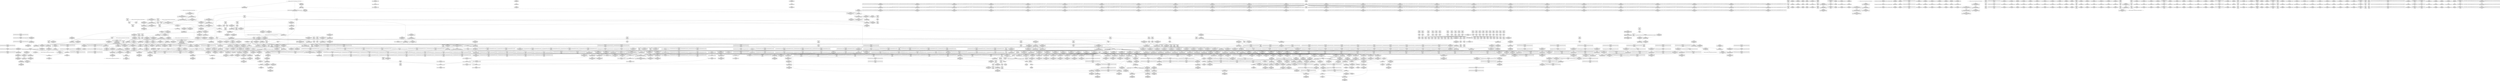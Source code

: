 digraph {
	CE0x50cd430 [shape=record,shape=Mrecord,label="{CE0x50cd430|i64*_getelementptr_inbounds_(_5_x_i64_,_5_x_i64_*___llvm_gcov_ctr345,_i64_0,_i64_3)|*Constant*|*SummSource*}"]
	CE0x4fc2290 [shape=record,shape=Mrecord,label="{CE0x4fc2290|selinux_socket_create:tmp12|security/selinux/hooks.c,3982|*SummSink*}"]
	CE0x504ad50 [shape=record,shape=Mrecord,label="{CE0x504ad50|socket_type_to_security_class:tmp54|security/selinux/hooks.c,1231|*SummSink*}"]
	CE0x4fea400 [shape=record,shape=Mrecord,label="{CE0x4fea400|selinux_socket_create:tmp37|security/selinux/hooks.c,3995|*SummSource*}"]
	CE0x4fe6e80 [shape=record,shape=Mrecord,label="{CE0x4fe6e80|selinux_socket_create:tmp31|security/selinux/hooks.c,3992|*SummSource*}"]
	CE0x5005010 [shape=record,shape=Mrecord,label="{CE0x5005010|socket_type_to_security_class:sw.bb25|*SummSource*}"]
	CE0x4f7e3f0 [shape=record,shape=Mrecord,label="{CE0x4f7e3f0|selinux_socket_create:tobool|security/selinux/hooks.c,3982|*SummSource*}"]
	CE0x5025260 [shape=record,shape=Mrecord,label="{CE0x5025260|i64**_getelementptr_inbounds_(_100_x_i64*_,_100_x_i64*_*___llvm_gcda_edge_table343,_i64_0,_i64_8)|*Constant*|*SummSink*}"]
	CE0x508c500 [shape=record,shape=Mrecord,label="{CE0x508c500|default_protocol_dgram:tmp|*SummSink*}"]
	CE0x4f98370 [shape=record,shape=Mrecord,label="{CE0x4f98370|i64*_getelementptr_inbounds_(_18_x_i64_,_18_x_i64_*___llvm_gcov_ctr341,_i64_0,_i64_6)|*Constant*|*SummSink*}"]
	CE0x50896e0 [shape=record,shape=Mrecord,label="{CE0x50896e0|socket_sockcreate_sid:bb|*SummSink*}"]
	CE0x4f7df50 [shape=record,shape=Mrecord,label="{CE0x4f7df50|selinux_socket_create:if.then9}"]
	CE0x5049460 [shape=record,shape=Mrecord,label="{CE0x5049460|_call_void___llvm_gcov_indirect_counter_increment(i32*___llvm_gcov_global_state_pred344,_i64**_getelementptr_inbounds_(_100_x_i64*_,_100_x_i64*_*___llvm_gcda_edge_table343,_i64_0,_i64_24)),_!dbg_!27755|security/selinux/hooks.c,1231|*SummSink*}"]
	CE0x5010830 [shape=record,shape=Mrecord,label="{CE0x5010830|i32_10|*Constant*|*SummSource*}"]
	CE0x4fa4240 [shape=record,shape=Mrecord,label="{CE0x4fa4240|socket_sockcreate_sid:socksid|Function::socket_sockcreate_sid&Arg::socksid::|*SummSink*}"]
	CE0x502f730 [shape=record,shape=Mrecord,label="{CE0x502f730|default_protocol_dgram:protocol|Function::default_protocol_dgram&Arg::protocol::|*SummSource*}"]
	CE0x5097b50 [shape=record,shape=Mrecord,label="{CE0x5097b50|i64**_getelementptr_inbounds_(_100_x_i64*_,_100_x_i64*_*___llvm_gcda_edge_table343,_i64_0,_i64_84)|*Constant*}"]
	CE0x509c450 [shape=record,shape=Mrecord,label="{CE0x509c450|_call_void___llvm_gcov_indirect_counter_increment(i32*___llvm_gcov_global_state_pred344,_i64**_getelementptr_inbounds_(_100_x_i64*_,_100_x_i64*_*___llvm_gcda_edge_table343,_i64_0,_i64_92)),_!dbg_!27750|security/selinux/hooks.c,1220|*SummSink*}"]
	CE0x5015960 [shape=record,shape=Mrecord,label="{CE0x5015960|_call_void___llvm_gcov_indirect_counter_increment(i32*___llvm_gcov_global_state_pred344,_i64**_getelementptr_inbounds_(_100_x_i64*_,_100_x_i64*_*___llvm_gcda_edge_table343,_i64_0,_i64_32)),_!dbg_!27718|security/selinux/hooks.c,1177}"]
	CE0x50221e0 [shape=record,shape=Mrecord,label="{CE0x50221e0|socket_type_to_security_class:tmp}"]
	CE0x5036e50 [shape=record,shape=Mrecord,label="{CE0x5036e50|__llvm_gcov_indirect_counter_increment:tmp}"]
	CE0x50902c0 [shape=record,shape=Mrecord,label="{CE0x50902c0|i64**_getelementptr_inbounds_(_100_x_i64*_,_100_x_i64*_*___llvm_gcda_edge_table343,_i64_0,_i64_72)|*Constant*|*SummSource*}"]
	CE0x500b760 [shape=record,shape=Mrecord,label="{CE0x500b760|socket_type_to_security_class:tmp26|security/selinux/hooks.c,1198}"]
	CE0x504a690 [shape=record,shape=Mrecord,label="{CE0x504a690|i64**_getelementptr_inbounds_(_100_x_i64*_,_100_x_i64*_*___llvm_gcda_edge_table343,_i64_0,_i64_24)|*Constant*|*SummSink*}"]
	CE0x5051f40 [shape=record,shape=Mrecord,label="{CE0x5051f40|i16_15|*Constant*|*SummSink*}"]
	CE0x5089f00 [shape=record,shape=Mrecord,label="{CE0x5089f00|socket_sockcreate_sid:tmp9|*LoadInst*|security/selinux/hooks.c,3954|*SummSink*}"]
	CE0x4fb9370 [shape=record,shape=Mrecord,label="{CE0x4fb9370|selinux_socket_create:cred|security/selinux/hooks.c,3982}"]
	CE0x50247f0 [shape=record,shape=Mrecord,label="{CE0x50247f0|i64*_getelementptr_inbounds_(_2_x_i64_,_2_x_i64_*___llvm_gcov_ctr98,_i64_0,_i64_0)|*Constant*|*SummSink*}"]
	CE0x50261e0 [shape=record,shape=Mrecord,label="{CE0x50261e0|__llvm_gcov_indirect_counter_increment:predecessor|Function::__llvm_gcov_indirect_counter_increment&Arg::predecessor::|*SummSource*}"]
	CE0x509aed0 [shape=record,shape=Mrecord,label="{CE0x509aed0|i64*_getelementptr_inbounds_(_57_x_i64_,_57_x_i64_*___llvm_gcov_ctr342,_i64_0,_i64_48)|*Constant*|*SummSource*}"]
	CE0x4fdeea0 [shape=record,shape=Mrecord,label="{CE0x4fdeea0|i64**_getelementptr_inbounds_(_100_x_i64*_,_100_x_i64*_*___llvm_gcda_edge_table343,_i64_0,_i64_60)|*Constant*|*SummSink*}"]
	CE0x4fbdbf0 [shape=record,shape=Mrecord,label="{CE0x4fbdbf0|selinux_socket_create:tmp11|security/selinux/hooks.c,3982}"]
	CE0x509ad40 [shape=record,shape=Mrecord,label="{CE0x509ad40|socket_type_to_security_class:tmp42|security/selinux/hooks.c,1218|*SummSource*}"]
	CE0x50361f0 [shape=record,shape=Mrecord,label="{CE0x50361f0|socket_type_to_security_class:tmp2|security/selinux/hooks.c,1177}"]
	CE0x5051600 [shape=record,shape=Mrecord,label="{CE0x5051600|i16_40|*Constant*|*SummSink*}"]
	CE0x4f7cb20 [shape=record,shape=Mrecord,label="{CE0x4f7cb20|selinux_socket_create:bb|*SummSource*}"]
	CE0x4fcb760 [shape=record,shape=Mrecord,label="{CE0x4fcb760|COLLAPSED:_GCMRE___llvm_gcov_ctr341_internal_global_18_x_i64_zeroinitializer:_elem_0:default:}"]
	CE0x508a4d0 [shape=record,shape=Mrecord,label="{CE0x508a4d0|socket_sockcreate_sid:if.then|*SummSource*}"]
	CE0x50547a0 [shape=record,shape=Mrecord,label="{CE0x50547a0|i16_20|*Constant*|*SummSource*}"]
	CE0x5015600 [shape=record,shape=Mrecord,label="{CE0x5015600|_ret_void|*SummSink*}"]
	CE0x4fc47d0 [shape=record,shape=Mrecord,label="{CE0x4fc47d0|selinux_socket_create:tmp34|security/selinux/hooks.c,3995|*SummSink*}"]
	CE0x4feb130 [shape=record,shape=Mrecord,label="{CE0x4feb130|avc_has_perm:entry}"]
	CE0x4fb5100 [shape=record,shape=Mrecord,label="{CE0x4fb5100|get_current:entry|*SummSink*}"]
	CE0x508f920 [shape=record,shape=Mrecord,label="{CE0x508f920|i64*_getelementptr_inbounds_(_6_x_i64_,_6_x_i64_*___llvm_gcov_ctr347,_i64_0,_i64_5)|*Constant*}"]
	CE0x4ffd450 [shape=record,shape=Mrecord,label="{CE0x4ffd450|socket_type_to_security_class:tmp27|security/selinux/hooks.c,1198|*SummSink*}"]
	"CONST[source:1(input),value:2(dynamic)][purpose:{object}][SrcIdx:58]"
	CE0x5092980 [shape=record,shape=Mrecord,label="{CE0x5092980|i64**_getelementptr_inbounds_(_100_x_i64*_,_100_x_i64*_*___llvm_gcda_edge_table343,_i64_0,_i64_76)|*Constant*|*SummSink*}"]
	CE0x4fbe910 [shape=record,shape=Mrecord,label="{CE0x4fbe910|socket_type_to_security_class:return}"]
	CE0x64c1020 [shape=record,shape=Mrecord,label="{CE0x64c1020|i64*_getelementptr_inbounds_(_18_x_i64_,_18_x_i64_*___llvm_gcov_ctr341,_i64_0,_i64_8)|*Constant*}"]
	CE0x4fbc830 [shape=record,shape=Mrecord,label="{CE0x4fbc830|i32_3982|*Constant*|*SummSource*}"]
	CE0x50304f0 [shape=record,shape=Mrecord,label="{CE0x50304f0|socket_type_to_security_class:tmp2|security/selinux/hooks.c,1177|*SummSink*}"]
	CE0x4fb1830 [shape=record,shape=Mrecord,label="{CE0x4fb1830|i64*_getelementptr_inbounds_(_18_x_i64_,_18_x_i64_*___llvm_gcov_ctr341,_i64_0,_i64_0)|*Constant*|*SummSource*}"]
	CE0x5016970 [shape=record,shape=Mrecord,label="{CE0x5016970|get_current:tmp|*SummSink*}"]
	CE0x500d750 [shape=record,shape=Mrecord,label="{CE0x500d750|avc_has_perm:auditdata|Function::avc_has_perm&Arg::auditdata::|*SummSource*}"]
	CE0x5089310 [shape=record,shape=Mrecord,label="{CE0x5089310|default_protocol_stream:tmp5|security/selinux/hooks.c,1162}"]
	CE0x50101d0 [shape=record,shape=Mrecord,label="{CE0x50101d0|get_current:bb|*SummSource*}"]
	CE0x4fe4e50 [shape=record,shape=Mrecord,label="{CE0x4fe4e50|i64**_getelementptr_inbounds_(_100_x_i64*_,_100_x_i64*_*___llvm_gcda_edge_table343,_i64_0,_i64_72)|*Constant*}"]
	CE0x5007ea0 [shape=record,shape=Mrecord,label="{CE0x5007ea0|__llvm_gcov_indirect_counter_increment:entry}"]
	CE0x4f96920 [shape=record,shape=Mrecord,label="{CE0x4f96920|selinux_socket_create:if.then}"]
	CE0x4fb5300 [shape=record,shape=Mrecord,label="{CE0x4fb5300|_ret_%struct.task_struct*_%tmp4,_!dbg_!27714|./arch/x86/include/asm/current.h,14|*SummSink*}"]
	CE0x5015b80 [shape=record,shape=Mrecord,label="{CE0x5015b80|_call_void___llvm_gcov_indirect_counter_increment(i32*___llvm_gcov_global_state_pred344,_i64**_getelementptr_inbounds_(_100_x_i64*_,_100_x_i64*_*___llvm_gcda_edge_table343,_i64_0,_i64_32)),_!dbg_!27718|security/selinux/hooks.c,1177|*SummSource*}"]
	CE0x4fb0220 [shape=record,shape=Mrecord,label="{CE0x4fb0220|socket_type_to_security_class:type|Function::socket_type_to_security_class&Arg::type::|*SummSource*}"]
	CE0x5036a80 [shape=record,shape=Mrecord,label="{CE0x5036a80|i64*_getelementptr_inbounds_(_57_x_i64_,_57_x_i64_*___llvm_gcov_ctr342,_i64_0,_i64_13)|*Constant*}"]
	CE0x5049ab0 [shape=record,shape=Mrecord,label="{CE0x5049ab0|socket_type_to_security_class:tmp54|security/selinux/hooks.c,1231}"]
	CE0x4fbeb30 [shape=record,shape=Mrecord,label="{CE0x4fbeb30|socket_type_to_security_class:return|*SummSink*}"]
	CE0x5053360 [shape=record,shape=Mrecord,label="{CE0x5053360|i16_33|*Constant*}"]
	CE0x5028840 [shape=record,shape=Mrecord,label="{CE0x5028840|%struct.task_struct*_(%struct.task_struct**)*_asm_movq_%gs:$_1:P_,$0_,_r,im,_dirflag_,_fpsr_,_flags_|*SummSink*}"]
	CE0x4f9ecc0 [shape=record,shape=Mrecord,label="{CE0x4f9ecc0|i32_0|*Constant*|*SummSource*}"]
	CE0x5003910 [shape=record,shape=Mrecord,label="{CE0x5003910|socket_sockcreate_sid:tmp3|security/selinux/hooks.c,3953|*SummSink*}"]
	CE0x50391b0 [shape=record,shape=Mrecord,label="{CE0x50391b0|default_protocol_dgram:bb|*SummSink*}"]
	CE0x5090c60 [shape=record,shape=Mrecord,label="{CE0x5090c60|socket_type_to_security_class:tmp35|security/selinux/hooks.c,1210|*SummSource*}"]
	CE0x4fcb7d0 [shape=record,shape=Mrecord,label="{CE0x4fcb7d0|i64*_getelementptr_inbounds_(_18_x_i64_,_18_x_i64_*___llvm_gcov_ctr341,_i64_0,_i64_0)|*Constant*|*SummSink*}"]
	CE0x4fa2100 [shape=record,shape=Mrecord,label="{CE0x4fa2100|_call_void_mcount()_#3}"]
	CE0x50cfcb0 [shape=record,shape=Mrecord,label="{CE0x50cfcb0|default_protocol_stream:tmp6|security/selinux/hooks.c,1162|*SummSink*}"]
	CE0x4fe1440 [shape=record,shape=Mrecord,label="{CE0x4fe1440|socket_type_to_security_class:tmp30|security/selinux/hooks.c,1206|*SummSource*}"]
	CE0x500c950 [shape=record,shape=Mrecord,label="{CE0x500c950|i64*_getelementptr_inbounds_(_57_x_i64_,_57_x_i64_*___llvm_gcov_ctr342,_i64_0,_i64_29)|*Constant*|*SummSink*}"]
	CE0x50d56f0 [shape=record,shape=Mrecord,label="{CE0x50d56f0|i64*_getelementptr_inbounds_(_5_x_i64_,_5_x_i64_*___llvm_gcov_ctr346,_i64_0,_i64_4)|*Constant*|*SummSource*}"]
	CE0x5002b10 [shape=record,shape=Mrecord,label="{CE0x5002b10|i64**_getelementptr_inbounds_(_100_x_i64*_,_100_x_i64*_*___llvm_gcda_edge_table343,_i64_0,_i64_60)|*Constant*}"]
	CE0x4fdc3b0 [shape=record,shape=Mrecord,label="{CE0x4fdc3b0|selinux_socket_create:tobool13|security/selinux/hooks.c,3992|*SummSink*}"]
	CE0x50862d0 [shape=record,shape=Mrecord,label="{CE0x50862d0|socket_sockcreate_sid:sockcreate_sid1|security/selinux/hooks.c,3954|*SummSink*}"]
	CE0x4fc08f0 [shape=record,shape=Mrecord,label="{CE0x4fc08f0|selinux_socket_create:tmp23|security/selinux/hooks.c,3987|*SummSink*}"]
	CE0x4fe2670 [shape=record,shape=Mrecord,label="{CE0x4fe2670|_call_void___llvm_gcov_indirect_counter_increment(i32*___llvm_gcov_global_state_pred344,_i64**_getelementptr_inbounds_(_100_x_i64*_,_100_x_i64*_*___llvm_gcda_edge_table343,_i64_0,_i64_68)),_!dbg_!27744|security/selinux/hooks.c,1208|*SummSink*}"]
	CE0x4f962f0 [shape=record,shape=Mrecord,label="{CE0x4f962f0|i32_1|*Constant*}"]
	CE0x4fa2170 [shape=record,shape=Mrecord,label="{CE0x4fa2170|i64_1|*Constant*|*SummSink*}"]
	CE0x4f9aa50 [shape=record,shape=Mrecord,label="{CE0x4f9aa50|i8*_getelementptr_inbounds_(_25_x_i8_,_25_x_i8_*_.str3,_i32_0,_i32_0)|*Constant*|*SummSink*}"]
	CE0x501d3f0 [shape=record,shape=Mrecord,label="{CE0x501d3f0|socket_sockcreate_sid:sid2|security/selinux/hooks.c,3958|*SummSource*}"]
	CE0x5017de0 [shape=record,shape=Mrecord,label="{CE0x5017de0|socket_type_to_security_class:tmp56|security/selinux/hooks.c,1234}"]
	CE0x4fae9e0 [shape=record,shape=Mrecord,label="{CE0x4fae9e0|socket_type_to_security_class:entry|*SummSource*}"]
	CE0x4fb39c0 [shape=record,shape=Mrecord,label="{CE0x4fb39c0|i64_5|*Constant*|*SummSink*}"]
	CE0x501f6d0 [shape=record,shape=Mrecord,label="{CE0x501f6d0|socket_type_to_security_class:tmp17|security/selinux/hooks.c,1191|*SummSource*}"]
	CE0x50cee00 [shape=record,shape=Mrecord,label="{CE0x50cee00|default_protocol_stream:lor.ext|security/selinux/hooks.c,1162|*SummSink*}"]
	CE0x4ffd7c0 [shape=record,shape=Mrecord,label="{CE0x4ffd7c0|_call_void___llvm_gcov_indirect_counter_increment(i32*___llvm_gcov_global_state_pred344,_i64**_getelementptr_inbounds_(_100_x_i64*_,_100_x_i64*_*___llvm_gcda_edge_table343,_i64_0,_i64_12)),_!dbg_!27739|security/selinux/hooks.c,1202}"]
	CE0x5028680 [shape=record,shape=Mrecord,label="{CE0x5028680|get_current:tmp4|./arch/x86/include/asm/current.h,14|*SummSink*}"]
	CE0x502f420 [shape=record,shape=Mrecord,label="{CE0x502f420|default_protocol_dgram:entry|*SummSink*}"]
	CE0x5020a10 [shape=record,shape=Mrecord,label="{CE0x5020a10|socket_type_to_security_class:sw.epilog|*SummSink*}"]
	CE0x4fb44f0 [shape=record,shape=Mrecord,label="{CE0x4fb44f0|_ret_i16_%retval.0,_!dbg_!27757|security/selinux/hooks.c,1235|*SummSink*}"]
	CE0x4fb5bd0 [shape=record,shape=Mrecord,label="{CE0x4fb5bd0|i64*_getelementptr_inbounds_(_18_x_i64_,_18_x_i64_*___llvm_gcov_ctr341,_i64_0,_i64_8)|*Constant*|*SummSource*}"]
	CE0x4fd9360 [shape=record,shape=Mrecord,label="{CE0x4fd9360|socket_sockcreate_sid:tmp14|security/selinux/hooks.c,3960|*SummSource*}"]
	CE0x5018ae0 [shape=record,shape=Mrecord,label="{CE0x5018ae0|i64*_getelementptr_inbounds_(_57_x_i64_,_57_x_i64_*___llvm_gcov_ctr342,_i64_0,_i64_55)|*Constant*}"]
	CE0x509abb0 [shape=record,shape=Mrecord,label="{CE0x509abb0|i64*_getelementptr_inbounds_(_57_x_i64_,_57_x_i64_*___llvm_gcov_ctr342,_i64_0,_i64_48)|*Constant*}"]
	CE0x5084d20 [shape=record,shape=Mrecord,label="{CE0x5084d20|i64_2|*Constant*}"]
	CE0x4fb3ad0 [shape=record,shape=Mrecord,label="{CE0x4fb3ad0|selinux_socket_create:tmp10|security/selinux/hooks.c,3982}"]
	CE0x4fd93d0 [shape=record,shape=Mrecord,label="{CE0x4fd93d0|socket_sockcreate_sid:tmp14|security/selinux/hooks.c,3960|*SummSink*}"]
	CE0x500d6c0 [shape=record,shape=Mrecord,label="{CE0x500d6c0|avc_has_perm:auditdata|Function::avc_has_perm&Arg::auditdata::}"]
	CE0x4f979f0 [shape=record,shape=Mrecord,label="{CE0x4f979f0|selinux_socket_create:land.lhs.true2|*SummSource*}"]
	CE0x4f87b60 [shape=record,shape=Mrecord,label="{CE0x4f87b60|selinux_socket_create:if.end15|*SummSource*}"]
	CE0x4fa1ec0 [shape=record,shape=Mrecord,label="{CE0x4fa1ec0|selinux_socket_create:tmp4|security/selinux/hooks.c,3982|*SummSink*}"]
	CE0x4fa74a0 [shape=record,shape=Mrecord,label="{CE0x4fa74a0|i64_13|*Constant*|*SummSink*}"]
	CE0x50208e0 [shape=record,shape=Mrecord,label="{CE0x50208e0|socket_type_to_security_class:sw.epilog|*SummSource*}"]
	CE0x500c290 [shape=record,shape=Mrecord,label="{CE0x500c290|i64**_getelementptr_inbounds_(_100_x_i64*_,_100_x_i64*_*___llvm_gcda_edge_table343,_i64_0,_i64_40)|*Constant*|*SummSource*}"]
	CE0x502d050 [shape=record,shape=Mrecord,label="{CE0x502d050|_call_void_mcount()_#3|*SummSource*}"]
	CE0x5020fd0 [shape=record,shape=Mrecord,label="{CE0x5020fd0|socket_type_to_security_class:sw.bb25|*SummSink*}"]
	CE0x5035e80 [shape=record,shape=Mrecord,label="{CE0x5035e80|i64*_getelementptr_inbounds_(_6_x_i64_,_6_x_i64_*___llvm_gcov_ctr347,_i64_0,_i64_0)|*Constant*|*SummSource*}"]
	CE0x4fa11e0 [shape=record,shape=Mrecord,label="{CE0x4fa11e0|0:_i8,_:_GCMR_selinux_socket_create.__warned_internal_global_i8_0,_section_.data.unlikely_,_align_1:_elem_0:default:}"]
	CE0x4fb0140 [shape=record,shape=Mrecord,label="{CE0x4fb0140|selinux_socket_create:type|Function::selinux_socket_create&Arg::type::|*SummSink*}"]
	CE0x5055350 [shape=record,shape=Mrecord,label="{CE0x5055350|socket_type_to_security_class:tmp58|security/selinux/hooks.c,1235|*SummSink*}"]
	CE0x500a520 [shape=record,shape=Mrecord,label="{CE0x500a520|_call_void___llvm_gcov_indirect_counter_increment(i32*___llvm_gcov_global_state_pred344,_i64**_getelementptr_inbounds_(_100_x_i64*_,_100_x_i64*_*___llvm_gcda_edge_table343,_i64_0,_i64_40)),_!dbg_!27738|security/selinux/hooks.c,1198}"]
	CE0x5004e50 [shape=record,shape=Mrecord,label="{CE0x5004e50|socket_type_to_security_class:sw.bb13|*SummSink*}"]
	CE0x50a1660 [shape=record,shape=Mrecord,label="{CE0x50a1660|i64**_getelementptr_inbounds_(_100_x_i64*_,_100_x_i64*_*___llvm_gcda_edge_table343,_i64_0,_i64_96)|*Constant*|*SummSink*}"]
	CE0x50260c0 [shape=record,shape=Mrecord,label="{CE0x50260c0|socket_sockcreate_sid:tmp6|security/selinux/hooks.c,3953|*SummSource*}"]
	CE0x5055da0 [shape=record,shape=Mrecord,label="{CE0x5055da0|socket_type_to_security_class:tmp59|security/selinux/hooks.c,1235|*SummSource*}"]
	CE0x4f8ded0 [shape=record,shape=Mrecord,label="{CE0x4f8ded0|selinux_socket_create:bb}"]
	CE0x4faf3f0 [shape=record,shape=Mrecord,label="{CE0x4faf3f0|selinux_socket_create:tmp6|security/selinux/hooks.c,3982}"]
	"CONST[source:0(mediator),value:2(dynamic)][purpose:{subject}][SnkIdx:0]"
	CE0x4faf510 [shape=record,shape=Mrecord,label="{CE0x4faf510|selinux_socket_create:tmp3|*SummSource*}"]
	CE0x502cc50 [shape=record,shape=Mrecord,label="{CE0x502cc50|socket_sockcreate_sid:tmp4|security/selinux/hooks.c,3953}"]
	CE0x50041a0 [shape=record,shape=Mrecord,label="{CE0x50041a0|socket_sockcreate_sid:tmp1|*SummSink*}"]
	CE0x47e6fe0 [shape=record,shape=Mrecord,label="{CE0x47e6fe0|i64_0|*Constant*|*SummSink*}"]
	CE0x501ed60 [shape=record,shape=Mrecord,label="{CE0x501ed60|socket_type_to_security_class:tmp17|security/selinux/hooks.c,1191}"]
	CE0x509e610 [shape=record,shape=Mrecord,label="{CE0x509e610|socket_type_to_security_class:tmp46|security/selinux/hooks.c,1222}"]
	CE0x50877c0 [shape=record,shape=Mrecord,label="{CE0x50877c0|socket_sockcreate_sid:tmp10|security/selinux/hooks.c,3958|*SummSink*}"]
	CE0x50d5470 [shape=record,shape=Mrecord,label="{CE0x50d5470|i64*_getelementptr_inbounds_(_5_x_i64_,_5_x_i64_*___llvm_gcov_ctr346,_i64_0,_i64_4)|*Constant*}"]
	CE0x4faded0 [shape=record,shape=Mrecord,label="{CE0x4faded0|selinux_socket_create:call11|security/selinux/hooks.c,3990}"]
	CE0x4fbeda0 [shape=record,shape=Mrecord,label="{CE0x4fbeda0|selinux_socket_create:tmp24|security/selinux/hooks.c,3987|*SummSink*}"]
	CE0x5011e40 [shape=record,shape=Mrecord,label="{CE0x5011e40|socket_type_to_security_class:tmp4|security/selinux/hooks.c,1179|*SummSource*}"]
	CE0x5000760 [shape=record,shape=Mrecord,label="{CE0x5000760|_call_void___llvm_gcov_indirect_counter_increment(i32*___llvm_gcov_global_state_pred344,_i64**_getelementptr_inbounds_(_100_x_i64*_,_100_x_i64*_*___llvm_gcda_edge_table343,_i64_0,_i64_60)),_!dbg_!27741|security/selinux/hooks.c,1204}"]
	CE0x4f9c710 [shape=record,shape=Mrecord,label="{CE0x4f9c710|socket_type_to_security_class:family|Function::socket_type_to_security_class&Arg::family::|*SummSource*}"]
	CE0x4fffc40 [shape=record,shape=Mrecord,label="{CE0x4fffc40|i32_7|*Constant*}"]
	CE0x4fa46b0 [shape=record,shape=Mrecord,label="{CE0x4fa46b0|i8*_getelementptr_inbounds_(_45_x_i8_,_45_x_i8_*_.str12,_i32_0,_i32_0)|*Constant*}"]
	CE0x5020080 [shape=record,shape=Mrecord,label="{CE0x5020080|socket_type_to_security_class:sw.bb15|*SummSink*}"]
	CE0x4fd3470 [shape=record,shape=Mrecord,label="{CE0x4fd3470|selinux_socket_create:tmp7|security/selinux/hooks.c,3982|*SummSink*}"]
	CE0x5005d30 [shape=record,shape=Mrecord,label="{CE0x5005d30|socket_type_to_security_class:sw.bb5|*SummSink*}"]
	CE0x4fb91e0 [shape=record,shape=Mrecord,label="{CE0x4fb91e0|i32_78|*Constant*|*SummSink*}"]
	CE0x50d33d0 [shape=record,shape=Mrecord,label="{CE0x50d33d0|_call_void_mcount()_#3}"]
	CE0x50481a0 [shape=record,shape=Mrecord,label="{CE0x50481a0|i64*_getelementptr_inbounds_(_57_x_i64_,_57_x_i64_*___llvm_gcov_ctr342,_i64_0,_i64_53)|*Constant*|*SummSink*}"]
	CE0x502ada0 [shape=record,shape=Mrecord,label="{CE0x502ada0|socket_type_to_security_class:tmp9|security/selinux/hooks.c,1186|*SummSource*}"]
	CE0x4fad120 [shape=record,shape=Mrecord,label="{CE0x4fad120|i64*_getelementptr_inbounds_(_5_x_i64_,_5_x_i64_*___llvm_gcov_ctr345,_i64_0,_i64_0)|*Constant*|*SummSink*}"]
	"CONST[source:2(external),value:2(dynamic)][purpose:{subject}][SrcIdx:59]"
	CE0x500a590 [shape=record,shape=Mrecord,label="{CE0x500a590|_call_void___llvm_gcov_indirect_counter_increment(i32*___llvm_gcov_global_state_pred344,_i64**_getelementptr_inbounds_(_100_x_i64*_,_100_x_i64*_*___llvm_gcda_edge_table343,_i64_0,_i64_40)),_!dbg_!27738|security/selinux/hooks.c,1198|*SummSource*}"]
	CE0x5045d50 [shape=record,shape=Mrecord,label="{CE0x5045d50|i64_0|*Constant*}"]
	CE0x4fdc510 [shape=record,shape=Mrecord,label="{CE0x4fdc510|selinux_socket_create:tobool13|security/selinux/hooks.c,3992}"]
	CE0x4fbd4d0 [shape=record,shape=Mrecord,label="{CE0x4fbd4d0|i8_1|*Constant*|*SummSink*}"]
	CE0x4fb7890 [shape=record,shape=Mrecord,label="{CE0x4fb7890|socket_type_to_security_class:protocol|Function::socket_type_to_security_class&Arg::protocol::}"]
	CE0x5055130 [shape=record,shape=Mrecord,label="{CE0x5055130|socket_type_to_security_class:retval.0|*SummSource*}"]
	CE0x501eaa0 [shape=record,shape=Mrecord,label="{CE0x501eaa0|i64_24|*Constant*}"]
	CE0x5006440 [shape=record,shape=Mrecord,label="{CE0x5006440|socket_sockcreate_sid:tmp5|security/selinux/hooks.c,3953|*SummSink*}"]
	CE0x508fe20 [shape=record,shape=Mrecord,label="{CE0x508fe20|socket_sockcreate_sid:retval.0|*SummSource*}"]
	CE0x502c570 [shape=record,shape=Mrecord,label="{CE0x502c570|socket_type_to_security_class:sw.bb12|*SummSink*}"]
	CE0x500cb20 [shape=record,shape=Mrecord,label="{CE0x500cb20|socket_type_to_security_class:tmp27|security/selinux/hooks.c,1198}"]
	CE0x4fb2430 [shape=record,shape=Mrecord,label="{CE0x4fb2430|socket_sockcreate_sid:tmp12|*LoadInst*|security/selinux/hooks.c,3958}"]
	CE0x4fb2fd0 [shape=record,shape=Mrecord,label="{CE0x4fb2fd0|selinux_socket_create:tmp14|security/selinux/hooks.c,3982|*SummSink*}"]
	CE0x50586a0 [shape=record,shape=Mrecord,label="{CE0x50586a0|i64*_getelementptr_inbounds_(_5_x_i64_,_5_x_i64_*___llvm_gcov_ctr346,_i64_0,_i64_3)|*Constant*|*SummSource*}"]
	CE0x4fa2da0 [shape=record,shape=Mrecord,label="{CE0x4fa2da0|i64_1|*Constant*}"]
	CE0x509aad0 [shape=record,shape=Mrecord,label="{CE0x509aad0|i64**_getelementptr_inbounds_(_100_x_i64*_,_100_x_i64*_*___llvm_gcda_edge_table343,_i64_0,_i64_88)|*Constant*|*SummSource*}"]
	CE0x50373a0 [shape=record,shape=Mrecord,label="{CE0x50373a0|i64*_getelementptr_inbounds_(_57_x_i64_,_57_x_i64_*___llvm_gcov_ctr342,_i64_0,_i64_49)|*Constant*|*SummSource*}"]
	CE0x5046f70 [shape=record,shape=Mrecord,label="{CE0x5046f70|socket_type_to_security_class:tmp52|security/selinux/hooks.c,1229}"]
	CE0x502a320 [shape=record,shape=Mrecord,label="{CE0x502a320|socket_type_to_security_class:tmp8|security/selinux/hooks.c,1186|*SummSource*}"]
	CE0x50d0f80 [shape=record,shape=Mrecord,label="{CE0x50d0f80|default_protocol_stream:tmp8}"]
	CE0x4f9b9b0 [shape=record,shape=Mrecord,label="{CE0x4f9b9b0|selinux_socket_create:tobool8|security/selinux/hooks.c,3987}"]
	CE0x4fc4320 [shape=record,shape=Mrecord,label="{CE0x4fc4320|selinux_socket_create:tmp34|security/selinux/hooks.c,3995|*SummSource*}"]
	CE0x4fb1540 [shape=record,shape=Mrecord,label="{CE0x4fb1540|i32_22|*Constant*}"]
	CE0x5092b80 [shape=record,shape=Mrecord,label="{CE0x5092b80|socket_type_to_security_class:tmp36|security/selinux/hooks.c,1212|*SummSource*}"]
	CE0x5054f10 [shape=record,shape=Mrecord,label="{CE0x5054f10|i16_32|*Constant*|*SummSink*}"]
	CE0x4fc71e0 [shape=record,shape=Mrecord,label="{CE0x4fc71e0|i32_17|*Constant*|*SummSink*}"]
	CE0x5053e10 [shape=record,shape=Mrecord,label="{CE0x5053e10|i16_30|*Constant*|*SummSource*}"]
	CE0x4f7db70 [shape=record,shape=Mrecord,label="{CE0x4f7db70|selinux_socket_create:do.body}"]
	CE0x4fe3a30 [shape=record,shape=Mrecord,label="{CE0x4fe3a30|_call_void___llvm_gcov_indirect_counter_increment(i32*___llvm_gcov_global_state_pred344,_i64**_getelementptr_inbounds_(_100_x_i64*_,_100_x_i64*_*___llvm_gcda_edge_table343,_i64_0,_i64_72)),_!dbg_!27745|security/selinux/hooks.c,1210|*SummSource*}"]
	CE0x5087f20 [shape=record,shape=Mrecord,label="{CE0x5087f20|socket_sockcreate_sid:sockcreate_sid|security/selinux/hooks.c,3953|*SummSink*}"]
	"CONST[source:2(external),value:0(static)][purpose:{operation}][SrcIdx:27]"
	CE0x4f99f70 [shape=record,shape=Mrecord,label="{CE0x4f99f70|selinux_socket_create:tmp|*SummSource*}"]
	CE0x500eb80 [shape=record,shape=Mrecord,label="{CE0x500eb80|selinux_socket_create:tmp39|security/selinux/hooks.c,3996|*SummSource*}"]
	CE0x4f8d390 [shape=record,shape=Mrecord,label="{CE0x4f8d390|socket_type_to_security_class:sw.bb11|*SummSink*}"]
	CE0x4fe75b0 [shape=record,shape=Mrecord,label="{CE0x4fe75b0|i64*_getelementptr_inbounds_(_18_x_i64_,_18_x_i64_*___llvm_gcov_ctr341,_i64_0,_i64_15)|*Constant*}"]
	CE0x5004820 [shape=record,shape=Mrecord,label="{CE0x5004820|socket_type_to_security_class:sw.bb13}"]
	CE0x5057210 [shape=record,shape=Mrecord,label="{CE0x5057210|socket_type_to_security_class:tmp19|security/selinux/hooks.c,1191|*SummSink*}"]
	CE0x5093040 [shape=record,shape=Mrecord,label="{CE0x5093040|socket_type_to_security_class:tmp36|security/selinux/hooks.c,1212|*SummSink*}"]
	CE0x4fc3a00 [shape=record,shape=Mrecord,label="{CE0x4fc3a00|selinux_socket_create:tmp11|security/selinux/hooks.c,3982|*SummSink*}"]
	CE0x4fc7400 [shape=record,shape=Mrecord,label="{CE0x4fc7400|_call_void___llvm_gcov_indirect_counter_increment(i32*___llvm_gcov_global_state_pred344,_i64**_getelementptr_inbounds_(_100_x_i64*_,_100_x_i64*_*___llvm_gcda_edge_table343,_i64_0,_i64_4)),_!dbg_!27715|security/selinux/hooks.c,1174|*SummSink*}"]
	CE0x5091170 [shape=record,shape=Mrecord,label="{CE0x5091170|socket_type_to_security_class:tmp35|security/selinux/hooks.c,1210|*SummSink*}"]
	CE0x5050fb0 [shape=record,shape=Mrecord,label="{CE0x5050fb0|socket_type_to_security_class:tmp58|security/selinux/hooks.c,1235}"]
	CE0x4fc9e50 [shape=record,shape=Mrecord,label="{CE0x4fc9e50|socket_type_to_security_class:tmp7|security/selinux/hooks.c,1181|*SummSink*}"]
	CE0x4fcb620 [shape=record,shape=Mrecord,label="{CE0x4fcb620|i64**_getelementptr_inbounds_(_100_x_i64*_,_100_x_i64*_*___llvm_gcda_edge_table343,_i64_0,_i64_36)|*Constant*}"]
	CE0x4fddca0 [shape=record,shape=Mrecord,label="{CE0x4fddca0|socket_type_to_security_class:tmp21|security/selinux/hooks.c,1192|*SummSink*}"]
	CE0x5054680 [shape=record,shape=Mrecord,label="{CE0x5054680|i16_20|*Constant*}"]
	CE0x5010770 [shape=record,shape=Mrecord,label="{CE0x5010770|i32_10|*Constant*}"]
	CE0x502da50 [shape=record,shape=Mrecord,label="{CE0x502da50|socket_sockcreate_sid:tmp4|security/selinux/hooks.c,3953|*SummSource*}"]
	CE0x502d3a0 [shape=record,shape=Mrecord,label="{CE0x502d3a0|__llvm_gcov_indirect_counter_increment:bb|*SummSink*}"]
	CE0x4fea9f0 [shape=record,shape=Mrecord,label="{CE0x4fea9f0|selinux_socket_create:call16|security/selinux/hooks.c,3995|*SummSink*}"]
	CE0x50906c0 [shape=record,shape=Mrecord,label="{CE0x50906c0|i64*_getelementptr_inbounds_(_57_x_i64_,_57_x_i64_*___llvm_gcov_ctr342,_i64_0,_i64_44)|*Constant*|*SummSource*}"]
	CE0x4f9ae10 [shape=record,shape=Mrecord,label="{CE0x4f9ae10|get_current:tmp3|*SummSource*}"]
	CE0x4fbe050 [shape=record,shape=Mrecord,label="{CE0x4fbe050|socket_type_to_security_class:sw.bb}"]
	CE0x4fe7720 [shape=record,shape=Mrecord,label="{CE0x4fe7720|selinux_socket_create:tmp32|security/selinux/hooks.c,3993|*SummSource*}"]
	CE0x5029b90 [shape=record,shape=Mrecord,label="{CE0x5029b90|socket_sockcreate_sid:tmp8|security/selinux/hooks.c,3954|*SummSource*}"]
	CE0x502d880 [shape=record,shape=Mrecord,label="{CE0x502d880|socket_type_to_security_class:sw.bb20|*SummSource*}"]
	CE0x4fb0490 [shape=record,shape=Mrecord,label="{CE0x4fb0490|socket_type_to_security_class:type|Function::socket_type_to_security_class&Arg::type::|*SummSink*}"]
	CE0x50d1840 [shape=record,shape=Mrecord,label="{CE0x50d1840|i64*_getelementptr_inbounds_(_5_x_i64_,_5_x_i64_*___llvm_gcov_ctr345,_i64_0,_i64_4)|*Constant*|*SummSink*}"]
	CE0x508bb80 [shape=record,shape=Mrecord,label="{CE0x508bb80|socket_sockcreate_sid:if.end|*SummSink*}"]
	CE0x4f99b50 [shape=record,shape=Mrecord,label="{CE0x4f99b50|selinux_socket_create:entry|*SummSource*}"]
	CE0x4f7da10 [shape=record,shape=Mrecord,label="{CE0x4f7da10|i32_1|*Constant*|*SummSource*}"]
	CE0x4fcfe80 [shape=record,shape=Mrecord,label="{CE0x4fcfe80|selinux_socket_create:tmp7|security/selinux/hooks.c,3982}"]
	CE0x4fb9250 [shape=record,shape=Mrecord,label="{CE0x4fb9250|i32_78|*Constant*|*SummSource*}"]
	CE0x50578d0 [shape=record,shape=Mrecord,label="{CE0x50578d0|i64*_getelementptr_inbounds_(_57_x_i64_,_57_x_i64_*___llvm_gcov_ctr342,_i64_0,_i64_26)|*Constant*}"]
	CE0x5000570 [shape=record,shape=Mrecord,label="{CE0x5000570|i32_13|*Constant*|*SummSource*}"]
	CE0x50236c0 [shape=record,shape=Mrecord,label="{CE0x50236c0|socket_type_to_security_class:tmp14|security/selinux/hooks.c,1189|*SummSink*}"]
	CE0x5099200 [shape=record,shape=Mrecord,label="{CE0x5099200|_call_void___llvm_gcov_indirect_counter_increment(i32*___llvm_gcov_global_state_pred344,_i64**_getelementptr_inbounds_(_100_x_i64*_,_100_x_i64*_*___llvm_gcda_edge_table343,_i64_0,_i64_88)),_!dbg_!27749|security/selinux/hooks.c,1218}"]
	CE0x5051d10 [shape=record,shape=Mrecord,label="{CE0x5051d10|i16_15|*Constant*}"]
	CE0x4fc1410 [shape=record,shape=Mrecord,label="{CE0x4fc1410|_call_void___llvm_gcov_indirect_counter_increment(i32*___llvm_gcov_global_state_pred344,_i64**_getelementptr_inbounds_(_100_x_i64*_,_100_x_i64*_*___llvm_gcda_edge_table343,_i64_0,_i64_28)),_!dbg_!27721|security/selinux/hooks.c,1181|*SummSink*}"]
	CE0x5090b50 [shape=record,shape=Mrecord,label="{CE0x5090b50|socket_type_to_security_class:tmp35|security/selinux/hooks.c,1210}"]
	CE0x4fa1590 [shape=record,shape=Mrecord,label="{CE0x4fa1590|selinux_socket_create:call4|security/selinux/hooks.c,3982|*SummSink*}"]
	CE0x4fbf300 [shape=record,shape=Mrecord,label="{CE0x4fbf300|selinux_socket_create:tmp25|security/selinux/hooks.c,3987|*SummSink*}"]
	CE0x5004cf0 [shape=record,shape=Mrecord,label="{CE0x5004cf0|socket_type_to_security_class:sw.bb13|*SummSource*}"]
	CE0x5011fd0 [shape=record,shape=Mrecord,label="{CE0x5011fd0|i64*_getelementptr_inbounds_(_57_x_i64_,_57_x_i64_*___llvm_gcov_ctr342,_i64_0,_i64_14)|*Constant*|*SummSource*}"]
	CE0x50a19f0 [shape=record,shape=Mrecord,label="{CE0x50a19f0|i64*_getelementptr_inbounds_(_57_x_i64_,_57_x_i64_*___llvm_gcov_ctr342,_i64_0,_i64_50)|*Constant*|*SummSource*}"]
	CE0x50cf000 [shape=record,shape=Mrecord,label="{CE0x50cf000|default_protocol_dgram:lor.rhs}"]
	CE0x5056ce0 [shape=record,shape=Mrecord,label="{CE0x5056ce0|socket_type_to_security_class:tmp18|security/selinux/hooks.c,1191|*SummSink*}"]
	CE0x5054ad0 [shape=record,shape=Mrecord,label="{CE0x5054ad0|i16_17|*Constant*|*SummSource*}"]
	CE0x5009390 [shape=record,shape=Mrecord,label="{CE0x5009390|i64*_getelementptr_inbounds_(_57_x_i64_,_57_x_i64_*___llvm_gcov_ctr342,_i64_0,_i64_28)|*Constant*}"]
	CE0x505a800 [shape=record,shape=Mrecord,label="{CE0x505a800|socket_type_to_security_class:tmp22|security/selinux/hooks.c,1194|*SummSink*}"]
	CE0x501e5b0 [shape=record,shape=Mrecord,label="{CE0x501e5b0|socket_type_to_security_class:tobool7|security/selinux/hooks.c,1191}"]
	CE0x501f240 [shape=record,shape=Mrecord,label="{CE0x501f240|socket_type_to_security_class:tmp16|security/selinux/hooks.c,1191|*SummSource*}"]
	CE0x4fdef10 [shape=record,shape=Mrecord,label="{CE0x4fdef10|i64*_getelementptr_inbounds_(_57_x_i64_,_57_x_i64_*___llvm_gcov_ctr342,_i64_0,_i64_41)|*Constant*}"]
	CE0x502ab30 [shape=record,shape=Mrecord,label="{CE0x502ab30|GLOBAL:__llvm_gcov_ctr342|Global_var:__llvm_gcov_ctr342|*SummSink*}"]
	CE0x4fb3300 [shape=record,shape=Mrecord,label="{CE0x4fb3300|selinux_socket_create:tmp15|security/selinux/hooks.c,3982|*SummSink*}"]
	CE0x50a5c60 [shape=record,shape=Mrecord,label="{CE0x50a5c60|socket_type_to_security_class:tmp50|security/selinux/hooks.c,1227}"]
	CE0x4fc7630 [shape=record,shape=Mrecord,label="{CE0x4fc7630|get_current:tmp2|*SummSink*}"]
	CE0x50ce760 [shape=record,shape=Mrecord,label="{CE0x50ce760|default_protocol_stream:tmp10|security/selinux/hooks.c,1162|*SummSource*}"]
	CE0x50a1e80 [shape=record,shape=Mrecord,label="{CE0x50a1e80|socket_type_to_security_class:tmp47|security/selinux/hooks.c,1222}"]
	CE0x501ebe0 [shape=record,shape=Mrecord,label="{CE0x501ebe0|i64_24|*Constant*|*SummSink*}"]
	CE0x5025a40 [shape=record,shape=Mrecord,label="{CE0x5025a40|_call_void___llvm_gcov_indirect_counter_increment(i32*___llvm_gcov_global_state_pred344,_i64**_getelementptr_inbounds_(_100_x_i64*_,_100_x_i64*_*___llvm_gcda_edge_table343,_i64_0,_i64_44)),_!dbg_!27724|security/selinux/hooks.c,1186|*SummSink*}"]
	CE0x4fdcf80 [shape=record,shape=Mrecord,label="{CE0x4fdcf80|selinux_socket_create:sid|security/selinux/hooks.c,3995|*SummSink*}"]
	CE0x5052c00 [shape=record,shape=Mrecord,label="{CE0x5052c00|i16_36|*Constant*|*SummSink*}"]
	CE0x500d4d0 [shape=record,shape=Mrecord,label="{CE0x500d4d0|_ret_i32_%retval.0,_!dbg_!27728|security/selinux/avc.c,775}"]
	CE0x4fb93e0 [shape=record,shape=Mrecord,label="{CE0x4fb93e0|COLLAPSED:_GCMRE_current_task_external_global_%struct.task_struct*:_elem_0::|security/selinux/hooks.c,3982}"]
	CE0x508a380 [shape=record,shape=Mrecord,label="{CE0x508a380|socket_sockcreate_sid:if.then}"]
	CE0x4f96ea0 [shape=record,shape=Mrecord,label="{CE0x4f96ea0|selinux_socket_create:if.end10}"]
	CE0x4fe3650 [shape=record,shape=Mrecord,label="{CE0x4fe3650|socket_type_to_security_class:tmp33|security/selinux/hooks.c,1208|*SummSink*}"]
	CE0x5057050 [shape=record,shape=Mrecord,label="{CE0x5057050|socket_type_to_security_class:tmp19|security/selinux/hooks.c,1191|*SummSource*}"]
	CE0x5013a80 [shape=record,shape=Mrecord,label="{CE0x5013a80|i32_6|*Constant*|*SummSource*}"]
	CE0x5015390 [shape=record,shape=Mrecord,label="{CE0x5015390|_ret_void}"]
	CE0x4fc35a0 [shape=record,shape=Mrecord,label="{CE0x4fc35a0|socket_type_to_security_class:sw.bb19|*SummSink*}"]
	CE0x4f9c7f0 [shape=record,shape=Mrecord,label="{CE0x4f9c7f0|socket_type_to_security_class:family|Function::socket_type_to_security_class&Arg::family::|*SummSink*}"]
	CE0x4fd9080 [shape=record,shape=Mrecord,label="{CE0x4fd9080|i64*_getelementptr_inbounds_(_6_x_i64_,_6_x_i64_*___llvm_gcov_ctr347,_i64_0,_i64_5)|*Constant*|*SummSink*}"]
	CE0x5020160 [shape=record,shape=Mrecord,label="{CE0x5020160|socket_type_to_security_class:if.then}"]
	CE0x509dae0 [shape=record,shape=Mrecord,label="{CE0x509dae0|_call_void___llvm_gcov_indirect_counter_increment(i32*___llvm_gcov_global_state_pred344,_i64**_getelementptr_inbounds_(_100_x_i64*_,_100_x_i64*_*___llvm_gcda_edge_table343,_i64_0,_i64_96)),_!dbg_!27751|security/selinux/hooks.c,1222|*SummSink*}"]
	CE0x505b010 [shape=record,shape=Mrecord,label="{CE0x505b010|socket_type_to_security_class:tmp23|security/selinux/hooks.c,1194|*SummSink*}"]
	CE0x501e730 [shape=record,shape=Mrecord,label="{CE0x501e730|socket_type_to_security_class:tobool7|security/selinux/hooks.c,1191|*SummSource*}"]
	CE0x502f850 [shape=record,shape=Mrecord,label="{CE0x502f850|default_protocol_dgram:protocol|Function::default_protocol_dgram&Arg::protocol::|*SummSink*}"]
	CE0x4fa9a00 [shape=record,shape=Mrecord,label="{CE0x4fa9a00|socket_type_to_security_class:sw.bb16}"]
	CE0x50517d0 [shape=record,shape=Mrecord,label="{CE0x50517d0|i16_22|*Constant*|*SummSource*}"]
	CE0x50d63c0 [shape=record,shape=Mrecord,label="{CE0x50d63c0|default_protocol_dgram:tmp10|security/selinux/hooks.c,1167|*SummSink*}"]
	CE0x4fc37f0 [shape=record,shape=Mrecord,label="{CE0x4fc37f0|socket_type_to_security_class:bb|*SummSource*}"]
	CE0x4fff5f0 [shape=record,shape=Mrecord,label="{CE0x4fff5f0|i32_9|*Constant*}"]
	CE0x4fbc610 [shape=record,shape=Mrecord,label="{CE0x4fbc610|i32_3982|*Constant*}"]
	CE0x4fecab0 [shape=record,shape=Mrecord,label="{CE0x4fecab0|i32_8|*Constant*}"]
	CE0x508f780 [shape=record,shape=Mrecord,label="{CE0x508f780|%struct.qstr*_null|*Constant*|*SummSource*}"]
	CE0x5059e40 [shape=record,shape=Mrecord,label="{CE0x5059e40|default_protocol_dgram:cmp1|security/selinux/hooks.c,1167|*SummSink*}"]
	CE0x4fec070 [shape=record,shape=Mrecord,label="{CE0x4fec070|avc_has_perm:ssid|Function::avc_has_perm&Arg::ssid::|*SummSource*}"]
	CE0x4fbd860 [shape=record,shape=Mrecord,label="{CE0x4fbd860|socket_type_to_security_class:sw.bb4|*SummSink*}"]
	CE0x509d880 [shape=record,shape=Mrecord,label="{CE0x509d880|_call_void___llvm_gcov_indirect_counter_increment(i32*___llvm_gcov_global_state_pred344,_i64**_getelementptr_inbounds_(_100_x_i64*_,_100_x_i64*_*___llvm_gcda_edge_table343,_i64_0,_i64_96)),_!dbg_!27751|security/selinux/hooks.c,1222}"]
	CE0x4fc72e0 [shape=record,shape=Mrecord,label="{CE0x4fc72e0|_call_void___llvm_gcov_indirect_counter_increment(i32*___llvm_gcov_global_state_pred344,_i64**_getelementptr_inbounds_(_100_x_i64*_,_100_x_i64*_*___llvm_gcda_edge_table343,_i64_0,_i64_4)),_!dbg_!27715|security/selinux/hooks.c,1174|*SummSource*}"]
	CE0x4faa070 [shape=record,shape=Mrecord,label="{CE0x4faa070|socket_type_to_security_class:sw.bb1}"]
	CE0x5005ab0 [shape=record,shape=Mrecord,label="{CE0x5005ab0|__llvm_gcov_indirect_counter_increment:tmp1|*SummSource*}"]
	CE0x4f9ee80 [shape=record,shape=Mrecord,label="{CE0x4f9ee80|selinux_socket_create:call|security/selinux/hooks.c,3982}"]
	CE0x5055450 [shape=record,shape=Mrecord,label="{CE0x5055450|socket_type_to_security_class:tmp59|security/selinux/hooks.c,1235}"]
	CE0x5026980 [shape=record,shape=Mrecord,label="{CE0x5026980|__llvm_gcov_indirect_counter_increment:counters|Function::__llvm_gcov_indirect_counter_increment&Arg::counters::|*SummSource*}"]
	CE0x504aeb0 [shape=record,shape=Mrecord,label="{CE0x504aeb0|socket_type_to_security_class:tmp55|security/selinux/hooks.c,1231}"]
	CE0x4fb2280 [shape=record,shape=Mrecord,label="{CE0x4fb2280|selinux_socket_create:tmp21|security/selinux/hooks.c,3982|*SummSink*}"]
	CE0x500c500 [shape=record,shape=Mrecord,label="{CE0x500c500|socket_type_to_security_class:tmp26|security/selinux/hooks.c,1198|*SummSource*}"]
	CE0x5036f10 [shape=record,shape=Mrecord,label="{CE0x5036f10|__llvm_gcov_indirect_counter_increment:tmp|*SummSource*}"]
	CE0x5050c30 [shape=record,shape=Mrecord,label="{CE0x5050c30|i16_44|*Constant*|*SummSource*}"]
	CE0x4fe9a50 [shape=record,shape=Mrecord,label="{CE0x4fe9a50|selinux_socket_create:tmp35|security/selinux/hooks.c,3995|*SummSource*}"]
	CE0x4f9bd80 [shape=record,shape=Mrecord,label="{CE0x4f9bd80|socket_type_to_security_class:sw.bb10|*SummSink*}"]
	CE0x4fc75c0 [shape=record,shape=Mrecord,label="{CE0x4fc75c0|get_current:tmp2|*SummSource*}"]
	CE0x5088dd0 [shape=record,shape=Mrecord,label="{CE0x5088dd0|default_protocol_stream:tmp4|security/selinux/hooks.c,1162|*SummSource*}"]
	CE0x4fb2c70 [shape=record,shape=Mrecord,label="{CE0x4fb2c70|socket_sockcreate_sid:tmp12|*LoadInst*|security/selinux/hooks.c,3958|*SummSource*}"]
	CE0x4fd9ad0 [shape=record,shape=Mrecord,label="{CE0x4fd9ad0|socket_sockcreate_sid:tmp15|security/selinux/hooks.c,3960|*SummSource*}"]
	CE0x50d2aa0 [shape=record,shape=Mrecord,label="{CE0x50d2aa0|GLOBAL:__llvm_gcov_ctr346|Global_var:__llvm_gcov_ctr346|*SummSource*}"]
	CE0x5032760 [shape=record,shape=Mrecord,label="{CE0x5032760|default_protocol_stream:entry|*SummSource*}"]
	CE0x50a2a90 [shape=record,shape=Mrecord,label="{CE0x50a2a90|_call_void___llvm_gcov_indirect_counter_increment(i32*___llvm_gcov_global_state_pred344,_i64**_getelementptr_inbounds_(_100_x_i64*_,_100_x_i64*_*___llvm_gcda_edge_table343,_i64_0,_i64_56)),_!dbg_!27752|security/selinux/hooks.c,1224|*SummSink*}"]
	CE0x50d4900 [shape=record,shape=Mrecord,label="{CE0x50d4900|default_protocol_dgram:tmp4|security/selinux/hooks.c,1167}"]
	CE0x5058de0 [shape=record,shape=Mrecord,label="{CE0x5058de0|default_protocol_dgram:tmp6|security/selinux/hooks.c,1167|*SummSink*}"]
	CE0x509d680 [shape=record,shape=Mrecord,label="{CE0x509d680|i64**_getelementptr_inbounds_(_100_x_i64*_,_100_x_i64*_*___llvm_gcda_edge_table343,_i64_0,_i64_92)|*Constant*|*SummSink*}"]
	CE0x4fe1890 [shape=record,shape=Mrecord,label="{CE0x4fe1890|i64*_getelementptr_inbounds_(_57_x_i64_,_57_x_i64_*___llvm_gcov_ctr342,_i64_0,_i64_42)|*Constant*|*SummSink*}"]
	CE0x4fa6410 [shape=record,shape=Mrecord,label="{CE0x4fa6410|selinux_socket_create:tmp26|security/selinux/hooks.c,3988|*SummSink*}"]
	CE0x4fdccd0 [shape=record,shape=Mrecord,label="{CE0x4fdccd0|selinux_socket_create:sid|security/selinux/hooks.c,3995}"]
	CE0x4fbd360 [shape=record,shape=Mrecord,label="{CE0x4fbd360|i8_1|*Constant*|*SummSource*}"]
	CE0x4fbc510 [shape=record,shape=Mrecord,label="{CE0x4fbc510|GLOBAL:lockdep_rcu_suspicious|*Constant*|*SummSink*}"]
	CE0x5056130 [shape=record,shape=Mrecord,label="{CE0x5056130|i64*_getelementptr_inbounds_(_57_x_i64_,_57_x_i64_*___llvm_gcov_ctr342,_i64_0,_i64_56)|*Constant*}"]
	CE0x508bb10 [shape=record,shape=Mrecord,label="{CE0x508bb10|socket_sockcreate_sid:if.end|*SummSource*}"]
	CE0x50d0430 [shape=record,shape=Mrecord,label="{CE0x50d0430|i32_6|*Constant*}"]
	CE0x5085710 [shape=record,shape=Mrecord,label="{CE0x5085710|i64*_getelementptr_inbounds_(_5_x_i64_,_5_x_i64_*___llvm_gcov_ctr346,_i64_0,_i64_0)|*Constant*}"]
	CE0x50929f0 [shape=record,shape=Mrecord,label="{CE0x50929f0|i64*_getelementptr_inbounds_(_57_x_i64_,_57_x_i64_*___llvm_gcov_ctr342,_i64_0,_i64_45)|*Constant*}"]
	CE0x4fa7810 [shape=record,shape=Mrecord,label="{CE0x4fa7810|socket_type_to_security_class:sw.bb16|*SummSink*}"]
	CE0x502a430 [shape=record,shape=Mrecord,label="{CE0x502a430|socket_type_to_security_class:tmp8|security/selinux/hooks.c,1186|*SummSink*}"]
	CE0x4fdee30 [shape=record,shape=Mrecord,label="{CE0x4fdee30|i64**_getelementptr_inbounds_(_100_x_i64*_,_100_x_i64*_*___llvm_gcda_edge_table343,_i64_0,_i64_60)|*Constant*|*SummSource*}"]
	CE0x4fe0150 [shape=record,shape=Mrecord,label="{CE0x4fe0150|_call_void___llvm_gcov_indirect_counter_increment(i32*___llvm_gcov_global_state_pred344,_i64**_getelementptr_inbounds_(_100_x_i64*_,_100_x_i64*_*___llvm_gcda_edge_table343,_i64_0,_i64_64)),_!dbg_!27743|security/selinux/hooks.c,1206|*SummSink*}"]
	CE0x5095450 [shape=record,shape=Mrecord,label="{CE0x5095450|i64**_getelementptr_inbounds_(_100_x_i64*_,_100_x_i64*_*___llvm_gcda_edge_table343,_i64_0,_i64_80)|*Constant*|*SummSource*}"]
	CE0x4fafc10 [shape=record,shape=Mrecord,label="{CE0x4fafc10|get_current:entry|*SummSource*}"]
	"CONST[source:2(external),value:0(static)][purpose:{operation}][SrcIdx:29]"
	CE0x4f87400 [shape=record,shape=Mrecord,label="{CE0x4f87400|selinux_socket_create:call|security/selinux/hooks.c,3982|*SummSource*}"]
	CE0x4f9d850 [shape=record,shape=Mrecord,label="{CE0x4f9d850|selinux_socket_create:tmp2|*SummSink*}"]
	CE0x4fcaa30 [shape=record,shape=Mrecord,label="{CE0x4fcaa30|_call_void___llvm_gcov_indirect_counter_increment(i32*___llvm_gcov_global_state_pred344,_i64**_getelementptr_inbounds_(_100_x_i64*_,_100_x_i64*_*___llvm_gcda_edge_table343,_i64_0,_i64_36)),_!dbg_!27720|security/selinux/hooks.c,1179|*SummSink*}"]
	CE0x5020600 [shape=record,shape=Mrecord,label="{CE0x5020600|__llvm_gcov_indirect_counter_increment:counter|*SummSink*}"]
	CE0x4fa3460 [shape=record,shape=Mrecord,label="{CE0x4fa3460|socket_sockcreate_sid:tsec|Function::socket_sockcreate_sid&Arg::tsec::}"]
	CE0x4fed050 [shape=record,shape=Mrecord,label="{CE0x4fed050|avc_has_perm:requested|Function::avc_has_perm&Arg::requested::}"]
	CE0x50d0770 [shape=record,shape=Mrecord,label="{CE0x50d0770|default_protocol_stream:cmp1|security/selinux/hooks.c,1162}"]
	CE0x5058960 [shape=record,shape=Mrecord,label="{CE0x5058960|i64*_getelementptr_inbounds_(_5_x_i64_,_5_x_i64_*___llvm_gcov_ctr346,_i64_0,_i64_3)|*Constant*|*SummSink*}"]
	CE0x500a1b0 [shape=record,shape=Mrecord,label="{CE0x500a1b0|socket_type_to_security_class:tmp25|security/selinux/hooks.c,1196|*SummSink*}"]
	CE0x4f8e580 [shape=record,shape=Mrecord,label="{CE0x4f8e580|i64_2|*Constant*|*SummSource*}"]
	CE0x5010350 [shape=record,shape=Mrecord,label="{CE0x5010350|get_current:bb|*SummSink*}"]
	CE0x4f8e240 [shape=record,shape=Mrecord,label="{CE0x4f8e240|selinux_socket_create:if.then9|*SummSink*}"]
	CE0x501eb10 [shape=record,shape=Mrecord,label="{CE0x501eb10|i64_24|*Constant*|*SummSource*}"]
	CE0x4fea4e0 [shape=record,shape=Mrecord,label="{CE0x4fea4e0|selinux_socket_create:call16|security/selinux/hooks.c,3995}"]
	CE0x4fa7280 [shape=record,shape=Mrecord,label="{CE0x4fa7280|selinux_socket_create:tmp29|security/selinux/hooks.c,3992}"]
	CE0x4fffe50 [shape=record,shape=Mrecord,label="{CE0x4fffe50|i32_7|*Constant*|*SummSink*}"]
	CE0x50109a0 [shape=record,shape=Mrecord,label="{CE0x50109a0|i32_1|*Constant*}"]
	CE0x508c570 [shape=record,shape=Mrecord,label="{CE0x508c570|default_protocol_dgram:tmp1}"]
	CE0x4fbe180 [shape=record,shape=Mrecord,label="{CE0x4fbe180|socket_type_to_security_class:sw.bb|*SummSource*}"]
	CE0x500d190 [shape=record,shape=Mrecord,label="{CE0x500d190|%struct.common_audit_data*_null|*Constant*|*SummSource*}"]
	CE0x50881c0 [shape=record,shape=Mrecord,label="{CE0x50881c0|i64*_getelementptr_inbounds_(_5_x_i64_,_5_x_i64_*___llvm_gcov_ctr346,_i64_0,_i64_0)|*Constant*|*SummSink*}"]
	CE0x50a16d0 [shape=record,shape=Mrecord,label="{CE0x50a16d0|i64*_getelementptr_inbounds_(_57_x_i64_,_57_x_i64_*___llvm_gcov_ctr342,_i64_0,_i64_50)|*Constant*}"]
	CE0x5022350 [shape=record,shape=Mrecord,label="{CE0x5022350|socket_type_to_security_class:tmp1}"]
	CE0x50108a0 [shape=record,shape=Mrecord,label="{CE0x50108a0|i32_10|*Constant*|*SummSink*}"]
	CE0x5052f30 [shape=record,shape=Mrecord,label="{CE0x5052f30|i16_37|*Constant*|*SummSink*}"]
	CE0x4fdc2b0 [shape=record,shape=Mrecord,label="{CE0x4fdc2b0|i64_0|*Constant*}"]
	CE0x4f7d150 [shape=record,shape=Mrecord,label="{CE0x4f7d150|selinux_socket_create:do.end}"]
	CE0x4fc11e0 [shape=record,shape=Mrecord,label="{CE0x4fc11e0|_call_void___llvm_gcov_indirect_counter_increment(i32*___llvm_gcov_global_state_pred344,_i64**_getelementptr_inbounds_(_100_x_i64*_,_100_x_i64*_*___llvm_gcda_edge_table343,_i64_0,_i64_28)),_!dbg_!27721|security/selinux/hooks.c,1181}"]
	CE0x5054020 [shape=record,shape=Mrecord,label="{CE0x5054020|i16_31|*Constant*}"]
	CE0x4fe6f90 [shape=record,shape=Mrecord,label="{CE0x4fe6f90|selinux_socket_create:tmp31|security/selinux/hooks.c,3992|*SummSink*}"]
	CE0x4fdce10 [shape=record,shape=Mrecord,label="{CE0x4fdce10|selinux_socket_create:sid|security/selinux/hooks.c,3995|*SummSource*}"]
	CE0x502f560 [shape=record,shape=Mrecord,label="{CE0x502f560|default_protocol_dgram:protocol|Function::default_protocol_dgram&Arg::protocol::}"]
	CE0x5004130 [shape=record,shape=Mrecord,label="{CE0x5004130|socket_sockcreate_sid:tmp1|*SummSource*}"]
	CE0x5022130 [shape=record,shape=Mrecord,label="{CE0x5022130|i64*_getelementptr_inbounds_(_57_x_i64_,_57_x_i64_*___llvm_gcov_ctr342,_i64_0,_i64_0)|*Constant*|*SummSink*}"]
	CE0x50514f0 [shape=record,shape=Mrecord,label="{CE0x50514f0|i16_40|*Constant*|*SummSource*}"]
	CE0x4fe06c0 [shape=record,shape=Mrecord,label="{CE0x4fe06c0|socket_type_to_security_class:tmp30|security/selinux/hooks.c,1206}"]
	CE0x4fb1db0 [shape=record,shape=Mrecord,label="{CE0x4fb1db0|selinux_socket_create:tmp21|security/selinux/hooks.c,3982}"]
	CE0x5031950 [shape=record,shape=Mrecord,label="{CE0x5031950|i64**_getelementptr_inbounds_(_100_x_i64*_,_100_x_i64*_*___llvm_gcda_edge_table343,_i64_0,_i64_44)|*Constant*}"]
	CE0x4fb3a30 [shape=record,shape=Mrecord,label="{CE0x4fb3a30|selinux_socket_create:tmp9|security/selinux/hooks.c,3982|*SummSource*}"]
	CE0x4fdff90 [shape=record,shape=Mrecord,label="{CE0x4fdff90|_call_void___llvm_gcov_indirect_counter_increment(i32*___llvm_gcov_global_state_pred344,_i64**_getelementptr_inbounds_(_100_x_i64*_,_100_x_i64*_*___llvm_gcda_edge_table343,_i64_0,_i64_64)),_!dbg_!27743|security/selinux/hooks.c,1206|*SummSource*}"]
	CE0x4f7e290 [shape=record,shape=Mrecord,label="{CE0x4f7e290|i64_1|*Constant*}"]
	CE0x500ac30 [shape=record,shape=Mrecord,label="{CE0x500ac30|_call_void___llvm_gcov_indirect_counter_increment(i32*___llvm_gcov_global_state_pred344,_i64**_getelementptr_inbounds_(_100_x_i64*_,_100_x_i64*_*___llvm_gcda_edge_table343,_i64_0,_i64_40)),_!dbg_!27738|security/selinux/hooks.c,1198|*SummSink*}"]
	CE0x5058d00 [shape=record,shape=Mrecord,label="{CE0x5058d00|default_protocol_dgram:tmp6|security/selinux/hooks.c,1167}"]
	CE0x4f9b610 [shape=record,shape=Mrecord,label="{CE0x4f9b610|selinux_socket_create:kern|Function::selinux_socket_create&Arg::kern::|*SummSink*}"]
	CE0x5051e30 [shape=record,shape=Mrecord,label="{CE0x5051e30|i16_15|*Constant*|*SummSource*}"]
	CE0x500cc30 [shape=record,shape=Mrecord,label="{CE0x500cc30|socket_type_to_security_class:tmp27|security/selinux/hooks.c,1198|*SummSource*}"]
	CE0x4faf580 [shape=record,shape=Mrecord,label="{CE0x4faf580|selinux_socket_create:tmp3|*SummSink*}"]
	CE0x4fc4fc0 [shape=record,shape=Mrecord,label="{CE0x4fc4fc0|i32_0|*Constant*}"]
	CE0x5098200 [shape=record,shape=Mrecord,label="{CE0x5098200|socket_type_to_security_class:tmp40|security/selinux/hooks.c,1216|*SummSource*}"]
	CE0x64c0ef0 [shape=record,shape=Mrecord,label="{CE0x64c0ef0|i1_true|*Constant*|*SummSink*}"]
	CE0x502c410 [shape=record,shape=Mrecord,label="{CE0x502c410|i32_-1|*Constant*}"]
	CE0x5012830 [shape=record,shape=Mrecord,label="{CE0x5012830|socket_type_to_security_class:tmp5|security/selinux/hooks.c,1179|*SummSink*}"]
	CE0x4fc2d00 [shape=record,shape=Mrecord,label="{CE0x4fc2d00|socket_type_to_security_class:sw.epilog26|*SummSource*}"]
	CE0x500db70 [shape=record,shape=Mrecord,label="{CE0x500db70|selinux_socket_create:tmp38|security/selinux/hooks.c,3996}"]
	CE0x4fa3290 [shape=record,shape=Mrecord,label="{CE0x4fa3290|socket_sockcreate_sid:entry|*SummSource*}"]
	CE0x502ad10 [shape=record,shape=Mrecord,label="{CE0x502ad10|GLOBAL:__llvm_gcov_ctr342|Global_var:__llvm_gcov_ctr342|*SummSource*}"]
	CE0x502a7b0 [shape=record,shape=Mrecord,label="{CE0x502a7b0|socket_type_to_security_class:tmp9|security/selinux/hooks.c,1186}"]
	CE0x4fe3bf0 [shape=record,shape=Mrecord,label="{CE0x4fe3bf0|_call_void___llvm_gcov_indirect_counter_increment(i32*___llvm_gcov_global_state_pred344,_i64**_getelementptr_inbounds_(_100_x_i64*_,_100_x_i64*_*___llvm_gcda_edge_table343,_i64_0,_i64_72)),_!dbg_!27745|security/selinux/hooks.c,1210|*SummSink*}"]
	CE0x4fde420 [shape=record,shape=Mrecord,label="{CE0x4fde420|socket_type_to_security_class:tmp22|security/selinux/hooks.c,1194}"]
	CE0x504ffb0 [shape=record,shape=Mrecord,label="{CE0x504ffb0|i64*_getelementptr_inbounds_(_57_x_i64_,_57_x_i64_*___llvm_gcov_ctr342,_i64_0,_i64_55)|*Constant*|*SummSink*}"]
	CE0x5093bf0 [shape=record,shape=Mrecord,label="{CE0x5093bf0|_call_void___llvm_gcov_indirect_counter_increment(i32*___llvm_gcov_global_state_pred344,_i64**_getelementptr_inbounds_(_100_x_i64*_,_100_x_i64*_*___llvm_gcda_edge_table343,_i64_0,_i64_80)),_!dbg_!27747|security/selinux/hooks.c,1214|*SummSource*}"]
	CE0x4fa7bd0 [shape=record,shape=Mrecord,label="{CE0x4fa7bd0|selinux_socket_create:tmp4|security/selinux/hooks.c,3982|*SummSource*}"]
	CE0x4fc24c0 [shape=record,shape=Mrecord,label="{CE0x4fc24c0|socket_type_to_security_class:sw.bb2|*SummSource*}"]
	CE0x502fdc0 [shape=record,shape=Mrecord,label="{CE0x502fdc0|_ret_i32_%lor.ext,_!dbg_!27720|security/selinux/hooks.c,1167|*SummSink*}"]
	CE0x4fc4760 [shape=record,shape=Mrecord,label="{CE0x4fc4760|i64*_getelementptr_inbounds_(_18_x_i64_,_18_x_i64_*___llvm_gcov_ctr341,_i64_0,_i64_16)|*Constant*|*SummSink*}"]
	CE0x4fe20d0 [shape=record,shape=Mrecord,label="{CE0x4fe20d0|socket_type_to_security_class:tmp31|security/selinux/hooks.c,1206|*SummSink*}"]
	CE0x50518e0 [shape=record,shape=Mrecord,label="{CE0x50518e0|i16_22|*Constant*|*SummSink*}"]
	CE0x50345c0 [shape=record,shape=Mrecord,label="{CE0x50345c0|socket_type_to_security_class:tmp11|security/selinux/hooks.c,1186}"]
	CE0x5044a40 [shape=record,shape=Mrecord,label="{CE0x5044a40|default_protocol_stream:cmp|security/selinux/hooks.c,1162|*SummSource*}"]
	CE0x5012300 [shape=record,shape=Mrecord,label="{CE0x5012300|socket_type_to_security_class:tmp4|security/selinux/hooks.c,1179|*SummSink*}"]
	CE0x4fda0d0 [shape=record,shape=Mrecord,label="{CE0x4fda0d0|__llvm_gcov_indirect_counter_increment:exit|*SummSink*}"]
	CE0x4febe20 [shape=record,shape=Mrecord,label="{CE0x4febe20|avc_has_perm:ssid|Function::avc_has_perm&Arg::ssid::}"]
	CE0x5051b00 [shape=record,shape=Mrecord,label="{CE0x5051b00|i16_38|*Constant*|*SummSource*}"]
	CE0x5053590 [shape=record,shape=Mrecord,label="{CE0x5053590|i16_33|*Constant*|*SummSink*}"]
	CE0x4fda770 [shape=record,shape=Mrecord,label="{CE0x4fda770|__llvm_gcov_indirect_counter_increment:tmp6|*SummSink*}"]
	CE0x50340a0 [shape=record,shape=Mrecord,label="{CE0x50340a0|GLOBAL:current_task|Global_var:current_task|*SummSink*}"]
	CE0x5091550 [shape=record,shape=Mrecord,label="{CE0x5091550|_call_void___llvm_gcov_indirect_counter_increment(i32*___llvm_gcov_global_state_pred344,_i64**_getelementptr_inbounds_(_100_x_i64*_,_100_x_i64*_*___llvm_gcda_edge_table343,_i64_0,_i64_76)),_!dbg_!27746|security/selinux/hooks.c,1212|*SummSource*}"]
	CE0x50527c0 [shape=record,shape=Mrecord,label="{CE0x50527c0|i16_24|*Constant*|*SummSource*}"]
	CE0x502cfe0 [shape=record,shape=Mrecord,label="{CE0x502cfe0|_call_void_mcount()_#3}"]
	CE0x5050180 [shape=record,shape=Mrecord,label="{CE0x5050180|socket_type_to_security_class:tmp57|security/selinux/hooks.c,1234}"]
	CE0x5023650 [shape=record,shape=Mrecord,label="{CE0x5023650|i64*_getelementptr_inbounds_(_57_x_i64_,_57_x_i64_*___llvm_gcov_ctr342,_i64_0,_i64_23)|*Constant*|*SummSink*}"]
	CE0x4f96500 [shape=record,shape=Mrecord,label="{CE0x4f96500|selinux_socket_create:land.lhs.true|*SummSink*}"]
	CE0x4fad890 [shape=record,shape=Mrecord,label="{CE0x4fad890|default_protocol_stream:bb|*SummSink*}"]
	CE0x5007a30 [shape=record,shape=Mrecord,label="{CE0x5007a30|GLOBAL:__llvm_gcov_indirect_counter_increment|*Constant*|*SummSource*}"]
	CE0x4fe1a60 [shape=record,shape=Mrecord,label="{CE0x4fe1a60|socket_type_to_security_class:tmp31|security/selinux/hooks.c,1206}"]
	CE0x5090530 [shape=record,shape=Mrecord,label="{CE0x5090530|socket_type_to_security_class:tmp34|security/selinux/hooks.c,1210|*SummSource*}"]
	CE0x4f9d7e0 [shape=record,shape=Mrecord,label="{CE0x4f9d7e0|selinux_socket_create:tmp2|*SummSource*}"]
	CE0x4fa43b0 [shape=record,shape=Mrecord,label="{CE0x4fa43b0|_ret_i32_%retval.0,_!dbg_!27728|security/selinux/hooks.c,3960}"]
	CE0x4fb5e50 [shape=record,shape=Mrecord,label="{CE0x4fb5e50|selinux_socket_create:tmp15|security/selinux/hooks.c,3982}"]
	CE0x4fdf440 [shape=record,shape=Mrecord,label="{CE0x4fdf440|socket_type_to_security_class:tmp28|security/selinux/hooks.c,1204|*SummSink*}"]
	CE0x5096350 [shape=record,shape=Mrecord,label="{CE0x5096350|socket_type_to_security_class:tmp39|security/selinux/hooks.c,1214|*SummSink*}"]
	CE0x50d5be0 [shape=record,shape=Mrecord,label="{CE0x50d5be0|default_protocol_dgram:tmp9|security/selinux/hooks.c,1167}"]
	CE0x4fca510 [shape=record,shape=Mrecord,label="{CE0x4fca510|i64*_null|*Constant*}"]
	CE0x4fbd2f0 [shape=record,shape=Mrecord,label="{CE0x4fbd2f0|socket_type_to_security_class:sw.bb23|*SummSource*}"]
	CE0x4fdbc10 [shape=record,shape=Mrecord,label="{CE0x4fdbc10|socket_type_to_security_class:tobool|security/selinux/hooks.c,1186}"]
	CE0x502a970 [shape=record,shape=Mrecord,label="{CE0x502a970|GLOBAL:__llvm_gcov_ctr342|Global_var:__llvm_gcov_ctr342}"]
	CE0x4fc0a60 [shape=record,shape=Mrecord,label="{CE0x4fc0a60|selinux_socket_create:tmp24|security/selinux/hooks.c,3987}"]
	CE0x5055240 [shape=record,shape=Mrecord,label="{CE0x5055240|socket_type_to_security_class:retval.0|*SummSink*}"]
	CE0x50d5cc0 [shape=record,shape=Mrecord,label="{CE0x50d5cc0|default_protocol_dgram:tmp9|security/selinux/hooks.c,1167|*SummSink*}"]
	CE0x50382e0 [shape=record,shape=Mrecord,label="{CE0x50382e0|_call_void_mcount()_#3|*SummSource*}"]
	CE0x50204a0 [shape=record,shape=Mrecord,label="{CE0x50204a0|__llvm_gcov_indirect_counter_increment:counter}"]
	CE0x5085570 [shape=record,shape=Mrecord,label="{CE0x5085570|socket_sockcreate_sid:sockcreate_sid1|security/selinux/hooks.c,3954|*SummSource*}"]
	CE0x4fffb10 [shape=record,shape=Mrecord,label="{CE0x4fffb10|i32_4|*Constant*|*SummSink*}"]
	CE0x4f7cf40 [shape=record,shape=Mrecord,label="{CE0x4f7cf40|selinux_socket_create:tmp1}"]
	CE0x500c300 [shape=record,shape=Mrecord,label="{CE0x500c300|i64**_getelementptr_inbounds_(_100_x_i64*_,_100_x_i64*_*___llvm_gcda_edge_table343,_i64_0,_i64_40)|*Constant*|*SummSink*}"]
	CE0x4fb8fb0 [shape=record,shape=Mrecord,label="{CE0x4fb8fb0|COLLAPSED:_CMRE:_elem_0::|security/selinux/hooks.c,3982}"]
	CE0x4f7c980 [shape=record,shape=Mrecord,label="{CE0x4f7c980|selinux_socket_create:if.end15|*SummSink*}"]
	CE0x5046b00 [shape=record,shape=Mrecord,label="{CE0x5046b00|default_protocol_stream:tmp4|security/selinux/hooks.c,1162}"]
	CE0x4fa41d0 [shape=record,shape=Mrecord,label="{CE0x4fa41d0|socket_sockcreate_sid:socksid|Function::socket_sockcreate_sid&Arg::socksid::|*SummSource*}"]
	CE0x4f965b0 [shape=record,shape=Mrecord,label="{CE0x4f965b0|selinux_socket_create:tmp1|*SummSource*}"]
	CE0x50a6e90 [shape=record,shape=Mrecord,label="{CE0x50a6e90|i64*_getelementptr_inbounds_(_57_x_i64_,_57_x_i64_*___llvm_gcov_ctr342,_i64_0,_i64_52)|*Constant*|*SummSink*}"]
	CE0x4fdff20 [shape=record,shape=Mrecord,label="{CE0x4fdff20|_call_void___llvm_gcov_indirect_counter_increment(i32*___llvm_gcov_global_state_pred344,_i64**_getelementptr_inbounds_(_100_x_i64*_,_100_x_i64*_*___llvm_gcda_edge_table343,_i64_0,_i64_64)),_!dbg_!27743|security/selinux/hooks.c,1206}"]
	CE0x5084a70 [shape=record,shape=Mrecord,label="{CE0x5084a70|socket_sockcreate_sid:tmp2|*LoadInst*|security/selinux/hooks.c,3953}"]
	CE0x50355d0 [shape=record,shape=Mrecord,label="{CE0x50355d0|i64*_getelementptr_inbounds_(_57_x_i64_,_57_x_i64_*___llvm_gcov_ctr342,_i64_0,_i64_22)|*Constant*|*SummSource*}"]
	CE0x4ffd9f0 [shape=record,shape=Mrecord,label="{CE0x4ffd9f0|_call_void___llvm_gcov_indirect_counter_increment(i32*___llvm_gcov_global_state_pred344,_i64**_getelementptr_inbounds_(_100_x_i64*_,_100_x_i64*_*___llvm_gcda_edge_table343,_i64_0,_i64_12)),_!dbg_!27739|security/selinux/hooks.c,1202|*SummSink*}"]
	CE0x5052d00 [shape=record,shape=Mrecord,label="{CE0x5052d00|i16_37|*Constant*}"]
	CE0x5096730 [shape=record,shape=Mrecord,label="{CE0x5096730|_call_void___llvm_gcov_indirect_counter_increment(i32*___llvm_gcov_global_state_pred344,_i64**_getelementptr_inbounds_(_100_x_i64*_,_100_x_i64*_*___llvm_gcda_edge_table343,_i64_0,_i64_84)),_!dbg_!27748|security/selinux/hooks.c,1216|*SummSource*}"]
	CE0x5004650 [shape=record,shape=Mrecord,label="{CE0x5004650|socket_type_to_security_class:sw.default22|*SummSource*}"]
	CE0x4fb83a0 [shape=record,shape=Mrecord,label="{CE0x4fb83a0|i64_4|*Constant*}"]
	CE0x4fbf1f0 [shape=record,shape=Mrecord,label="{CE0x4fbf1f0|selinux_socket_create:tmp25|security/selinux/hooks.c,3987|*SummSource*}"]
	CE0x502c870 [shape=record,shape=Mrecord,label="{CE0x502c870|socket_type_to_security_class:sw.bb5}"]
	CE0x5056e60 [shape=record,shape=Mrecord,label="{CE0x5056e60|socket_type_to_security_class:tmp19|security/selinux/hooks.c,1191}"]
	CE0x4fc07e0 [shape=record,shape=Mrecord,label="{CE0x4fc07e0|selinux_socket_create:tmp23|security/selinux/hooks.c,3987|*SummSource*}"]
	CE0x501f170 [shape=record,shape=Mrecord,label="{CE0x501f170|socket_type_to_security_class:tmp16|security/selinux/hooks.c,1191}"]
	CE0x50162d0 [shape=record,shape=Mrecord,label="{CE0x50162d0|i32_5|*Constant*|*SummSource*}"]
	CE0x4fa0680 [shape=record,shape=Mrecord,label="{CE0x4fa0680|i64*_getelementptr_inbounds_(_18_x_i64_,_18_x_i64_*___llvm_gcov_ctr341,_i64_0,_i64_1)|*Constant*|*SummSource*}"]
	"CONST[source:0(mediator),value:2(dynamic)][purpose:{object}][SnkIdx:1]"
	CE0x50d5920 [shape=record,shape=Mrecord,label="{CE0x50d5920|i64*_getelementptr_inbounds_(_5_x_i64_,_5_x_i64_*___llvm_gcov_ctr346,_i64_0,_i64_4)|*Constant*|*SummSink*}"]
	CE0x5027400 [shape=record,shape=Mrecord,label="{CE0x5027400|get_current:tmp|*SummSource*}"]
	CE0x5030650 [shape=record,shape=Mrecord,label="{CE0x5030650|socket_type_to_security_class:tmp3|security/selinux/hooks.c,1177}"]
	CE0x4fb1c30 [shape=record,shape=Mrecord,label="{CE0x4fb1c30|selinux_socket_create:tmp20|security/selinux/hooks.c,3982|*SummSource*}"]
	CE0x4fc7cd0 [shape=record,shape=Mrecord,label="{CE0x4fc7cd0|i32_17|*Constant*|*SummSource*}"]
	CE0x5026aa0 [shape=record,shape=Mrecord,label="{CE0x5026aa0|i64**_getelementptr_inbounds_(_100_x_i64*_,_100_x_i64*_*___llvm_gcda_edge_table343,_i64_0,_i64_4)|*Constant*|*SummSource*}"]
	CE0x5087310 [shape=record,shape=Mrecord,label="{CE0x5087310|i64*_getelementptr_inbounds_(_6_x_i64_,_6_x_i64_*___llvm_gcov_ctr347,_i64_0,_i64_4)|*Constant*|*SummSink*}"]
	CE0x5047bc0 [shape=record,shape=Mrecord,label="{CE0x5047bc0|i64*_getelementptr_inbounds_(_57_x_i64_,_57_x_i64_*___llvm_gcov_ctr342,_i64_0,_i64_53)|*Constant*}"]
	CE0x5018a70 [shape=record,shape=Mrecord,label="{CE0x5018a70|i64**_getelementptr_inbounds_(_100_x_i64*_,_100_x_i64*_*___llvm_gcda_edge_table343,_i64_0,_i64_0)|*Constant*|*SummSink*}"]
	CE0x4fbef40 [shape=record,shape=Mrecord,label="{CE0x4fbef40|selinux_socket_create:tmp25|security/selinux/hooks.c,3987}"]
	CE0x5092d10 [shape=record,shape=Mrecord,label="{CE0x5092d10|i64*_getelementptr_inbounds_(_57_x_i64_,_57_x_i64_*___llvm_gcov_ctr342,_i64_0,_i64_45)|*Constant*|*SummSource*}"]
	CE0x50a3d00 [shape=record,shape=Mrecord,label="{CE0x50a3d00|i64**_getelementptr_inbounds_(_100_x_i64*_,_100_x_i64*_*___llvm_gcda_edge_table343,_i64_0,_i64_56)|*Constant*|*SummSink*}"]
	CE0x502d6a0 [shape=record,shape=Mrecord,label="{CE0x502d6a0|socket_type_to_security_class:if.else9|*SummSink*}"]
	CE0x50476a0 [shape=record,shape=Mrecord,label="{CE0x50476a0|i64**_getelementptr_inbounds_(_100_x_i64*_,_100_x_i64*_*___llvm_gcda_edge_table343,_i64_0,_i64_20)|*Constant*}"]
	CE0x5059240 [shape=record,shape=Mrecord,label="{CE0x5059240|default_protocol_dgram:tmp7|security/selinux/hooks.c,1167|*SummSource*}"]
	CE0x50d15c0 [shape=record,shape=Mrecord,label="{CE0x50d15c0|i64*_getelementptr_inbounds_(_5_x_i64_,_5_x_i64_*___llvm_gcov_ctr345,_i64_0,_i64_4)|*Constant*|*SummSource*}"]
	CE0x50a6bd0 [shape=record,shape=Mrecord,label="{CE0x50a6bd0|i64*_getelementptr_inbounds_(_57_x_i64_,_57_x_i64_*___llvm_gcov_ctr342,_i64_0,_i64_52)|*Constant*|*SummSource*}"]
	CE0x4fa16e0 [shape=record,shape=Mrecord,label="{CE0x4fa16e0|GLOBAL:get_current|*Constant*}"]
	CE0x50909f0 [shape=record,shape=Mrecord,label="{CE0x50909f0|socket_type_to_security_class:tmp34|security/selinux/hooks.c,1210|*SummSink*}"]
	CE0x5059aa0 [shape=record,shape=Mrecord,label="{CE0x5059aa0|default_protocol_dgram:tmp8}"]
	CE0x5036a10 [shape=record,shape=Mrecord,label="{CE0x5036a10|i64**_getelementptr_inbounds_(_100_x_i64*_,_100_x_i64*_*___llvm_gcda_edge_table343,_i64_0,_i64_32)|*Constant*|*SummSink*}"]
	CE0x5085dd0 [shape=record,shape=Mrecord,label="{CE0x5085dd0|socket_sockcreate_sid:tmp2|*LoadInst*|security/selinux/hooks.c,3953|*SummSource*}"]
	CE0x4f96450 [shape=record,shape=Mrecord,label="{CE0x4f96450|i64_2|*Constant*}"]
	CE0x4f8df80 [shape=record,shape=Mrecord,label="{CE0x4f8df80|selinux_socket_create:newsid|security/selinux/hooks.c, 3983}"]
	CE0x50573d0 [shape=record,shape=Mrecord,label="{CE0x50573d0|socket_type_to_security_class:tmp20|security/selinux/hooks.c,1192}"]
	CE0x4fdc7b0 [shape=record,shape=Mrecord,label="{CE0x4fdc7b0|selinux_socket_create:tobool13|security/selinux/hooks.c,3992|*SummSource*}"]
	CE0x4f9e820 [shape=record,shape=Mrecord,label="{CE0x4f9e820|i64*_getelementptr_inbounds_(_18_x_i64_,_18_x_i64_*___llvm_gcov_ctr341,_i64_0,_i64_12)|*Constant*|*SummSource*}"]
	CE0x4fa26e0 [shape=record,shape=Mrecord,label="{CE0x4fa26e0|selinux_socket_create:tmp6|security/selinux/hooks.c,3982|*SummSource*}"]
	CE0x50a67d0 [shape=record,shape=Mrecord,label="{CE0x50a67d0|i64**_getelementptr_inbounds_(_100_x_i64*_,_100_x_i64*_*___llvm_gcda_edge_table343,_i64_0,_i64_16)|*Constant*|*SummSource*}"]
	CE0x5029680 [shape=record,shape=Mrecord,label="{CE0x5029680|i64**_getelementptr_inbounds_(_100_x_i64*_,_100_x_i64*_*___llvm_gcda_edge_table343,_i64_0,_i64_28)|*Constant*|*SummSource*}"]
	CE0x5000680 [shape=record,shape=Mrecord,label="{CE0x5000680|i32_13|*Constant*|*SummSink*}"]
	CE0x4fb5b60 [shape=record,shape=Mrecord,label="{CE0x4fb5b60|i64*_getelementptr_inbounds_(_18_x_i64_,_18_x_i64_*___llvm_gcov_ctr341,_i64_0,_i64_8)|*Constant*|*SummSink*}"]
	CE0x50d1470 [shape=record,shape=Mrecord,label="{CE0x50d1470|default_protocol_stream:tmp8|*SummSink*}"]
	CE0x4fc8f70 [shape=record,shape=Mrecord,label="{CE0x4fc8f70|__llvm_gcov_indirect_counter_increment:tmp5|*SummSink*}"]
	CE0x509caa0 [shape=record,shape=Mrecord,label="{CE0x509caa0|socket_type_to_security_class:tmp44|security/selinux/hooks.c,1220}"]
	CE0x5087e30 [shape=record,shape=Mrecord,label="{CE0x5087e30|socket_sockcreate_sid:sockcreate_sid|security/selinux/hooks.c,3953|*SummSource*}"]
	CE0x4f8d4b0 [shape=record,shape=Mrecord,label="{CE0x4f8d4b0|i64*_getelementptr_inbounds_(_57_x_i64_,_57_x_i64_*___llvm_gcov_ctr342,_i64_0,_i64_0)|*Constant*}"]
	CE0x4fabfb0 [shape=record,shape=Mrecord,label="{CE0x4fabfb0|_call_void_mcount()_#3}"]
	CE0x4f7d570 [shape=record,shape=Mrecord,label="{CE0x4f7d570|selinux_socket_create:if.end|*SummSink*}"]
	CE0x5009b40 [shape=record,shape=Mrecord,label="{CE0x5009b40|socket_type_to_security_class:tmp25|security/selinux/hooks.c,1196}"]
	CE0x502a250 [shape=record,shape=Mrecord,label="{CE0x502a250|socket_type_to_security_class:tmp8|security/selinux/hooks.c,1186}"]
	CE0x4fa6b20 [shape=record,shape=Mrecord,label="{CE0x4fa6b20|selinux_socket_create:tmp27|security/selinux/hooks.c,3988|*SummSink*}"]
	CE0x50850f0 [shape=record,shape=Mrecord,label="{CE0x50850f0|i64*_null|*Constant*|*SummSink*}"]
	CE0x50cffc0 [shape=record,shape=Mrecord,label="{CE0x50cffc0|default_protocol_stream:tmp7|security/selinux/hooks.c,1162}"]
	CE0x500d920 [shape=record,shape=Mrecord,label="{CE0x500d920|_ret_i32_%retval.0,_!dbg_!27728|security/selinux/avc.c,775|*SummSource*}"]
	CE0x5088390 [shape=record,shape=Mrecord,label="{CE0x5088390|default_protocol_dgram:tmp}"]
	CE0x50356f0 [shape=record,shape=Mrecord,label="{CE0x50356f0|socket_type_to_security_class:tmp12|security/selinux/hooks.c,1187|*SummSink*}"]
	CE0x5004c60 [shape=record,shape=Mrecord,label="{CE0x5004c60|__llvm_gcov_indirect_counter_increment:tmp2|*SummSource*}"]
	CE0x5058150 [shape=record,shape=Mrecord,label="{CE0x5058150|socket_type_to_security_class:tmp21|security/selinux/hooks.c,1192}"]
	CE0x5094290 [shape=record,shape=Mrecord,label="{CE0x5094290|_call_void___llvm_gcov_indirect_counter_increment(i32*___llvm_gcov_global_state_pred344,_i64**_getelementptr_inbounds_(_100_x_i64*_,_100_x_i64*_*___llvm_gcda_edge_table343,_i64_0,_i64_80)),_!dbg_!27747|security/selinux/hooks.c,1214|*SummSink*}"]
	CE0x505a3b0 [shape=record,shape=Mrecord,label="{CE0x505a3b0|socket_type_to_security_class:tmp22|security/selinux/hooks.c,1194|*SummSource*}"]
	CE0x4fb4db0 [shape=record,shape=Mrecord,label="{CE0x4fb4db0|GLOBAL:socket_sockcreate_sid|*Constant*|*SummSource*}"]
	CE0x5053260 [shape=record,shape=Mrecord,label="{CE0x5053260|i16_35|*Constant*|*SummSink*}"]
	"CONST[source:0(mediator),value:2(dynamic)][purpose:{subject}][SrcIdx:60]"
	CE0x4fb5ec0 [shape=record,shape=Mrecord,label="{CE0x4fb5ec0|selinux_socket_create:tmp15|security/selinux/hooks.c,3982|*SummSource*}"]
	CE0x4f9c130 [shape=record,shape=Mrecord,label="{CE0x4f9c130|selinux_socket_create:family|Function::selinux_socket_create&Arg::family::}"]
	CE0x502bd70 [shape=record,shape=Mrecord,label="{CE0x502bd70|i32_16|*Constant*|*SummSource*}"]
	CE0x502a120 [shape=record,shape=Mrecord,label="{CE0x502a120|i64_20|*Constant*|*SummSink*}"]
	CE0x4fa2cf0 [shape=record,shape=Mrecord,label="{CE0x4fa2cf0|selinux_socket_create:if.then14}"]
	"CONST[source:2(external),value:0(static)][purpose:{operation}][SrcIdx:28]"
	CE0x50d47f0 [shape=record,shape=Mrecord,label="{CE0x50d47f0|default_protocol_dgram:tmp3|security/selinux/hooks.c,1167|*SummSink*}"]
	CE0x50210b0 [shape=record,shape=Mrecord,label="{CE0x50210b0|socket_type_to_security_class:sw.default}"]
	CE0x4fa2eb0 [shape=record,shape=Mrecord,label="{CE0x4fa2eb0|selinux_socket_create:if.end15}"]
	CE0x4fb1a20 [shape=record,shape=Mrecord,label="{CE0x4fb1a20|get_current:tmp3|*SummSink*}"]
	CE0x502dbd0 [shape=record,shape=Mrecord,label="{CE0x502dbd0|socket_sockcreate_sid:tmp5|security/selinux/hooks.c,3953}"]
	CE0x50292c0 [shape=record,shape=Mrecord,label="{CE0x50292c0|i64**_getelementptr_inbounds_(_100_x_i64*_,_100_x_i64*_*___llvm_gcda_edge_table343,_i64_0,_i64_28)|*Constant*}"]
	CE0x4f98b70 [shape=record,shape=Mrecord,label="{CE0x4f98b70|_call_void_mcount()_#3|*SummSink*}"]
	CE0x50469f0 [shape=record,shape=Mrecord,label="{CE0x50469f0|default_protocol_stream:tmp3|security/selinux/hooks.c,1162|*SummSink*}"]
	CE0x50a4090 [shape=record,shape=Mrecord,label="{CE0x50a4090|i64*_getelementptr_inbounds_(_57_x_i64_,_57_x_i64_*___llvm_gcov_ctr342,_i64_0,_i64_51)|*Constant*|*SummSource*}"]
	CE0x5058d70 [shape=record,shape=Mrecord,label="{CE0x5058d70|default_protocol_dgram:tmp6|security/selinux/hooks.c,1167|*SummSource*}"]
	CE0x4fc46b0 [shape=record,shape=Mrecord,label="{CE0x4fc46b0|i64*_getelementptr_inbounds_(_18_x_i64_,_18_x_i64_*___llvm_gcov_ctr341,_i64_0,_i64_16)|*Constant*|*SummSource*}"]
	CE0x4f8d5b0 [shape=record,shape=Mrecord,label="{CE0x4f8d5b0|i64*_getelementptr_inbounds_(_57_x_i64_,_57_x_i64_*___llvm_gcov_ctr342,_i64_0,_i64_0)|*Constant*|*SummSource*}"]
	CE0x5024320 [shape=record,shape=Mrecord,label="{CE0x5024320|i32_-1|*Constant*|*SummSink*}"]
	CE0x4fec3d0 [shape=record,shape=Mrecord,label="{CE0x4fec3d0|avc_has_perm:tsid|Function::avc_has_perm&Arg::tsid::|*SummSource*}"]
	CE0x5038640 [shape=record,shape=Mrecord,label="{CE0x5038640|COLLAPSED:_GCMRE___llvm_gcov_ctr345_internal_global_5_x_i64_zeroinitializer:_elem_0:default:}"]
	CE0x4fa6720 [shape=record,shape=Mrecord,label="{CE0x4fa6720|selinux_socket_create:tmp27|security/selinux/hooks.c,3988|*SummSource*}"]
	CE0x5047b50 [shape=record,shape=Mrecord,label="{CE0x5047b50|i64**_getelementptr_inbounds_(_100_x_i64*_,_100_x_i64*_*___llvm_gcda_edge_table343,_i64_0,_i64_20)|*Constant*|*SummSink*}"]
	CE0x5038ad0 [shape=record,shape=Mrecord,label="{CE0x5038ad0|COLLAPSED:_GCMRE___llvm_gcov_ctr347_internal_global_6_x_i64_zeroinitializer:_elem_0:default:}"]
	CE0x509bdb0 [shape=record,shape=Mrecord,label="{CE0x509bdb0|_call_void___llvm_gcov_indirect_counter_increment(i32*___llvm_gcov_global_state_pred344,_i64**_getelementptr_inbounds_(_100_x_i64*_,_100_x_i64*_*___llvm_gcda_edge_table343,_i64_0,_i64_92)),_!dbg_!27750|security/selinux/hooks.c,1220|*SummSource*}"]
	CE0x50244a0 [shape=record,shape=Mrecord,label="{CE0x50244a0|socket_type_to_security_class:if.else|*SummSource*}"]
	CE0x4fdef80 [shape=record,shape=Mrecord,label="{CE0x4fdef80|socket_type_to_security_class:tmp28|security/selinux/hooks.c,1204|*SummSource*}"]
	CE0x4fa12f0 [shape=record,shape=Mrecord,label="{CE0x4fa12f0|selinux_socket_create:tmp8|security/selinux/hooks.c,3982|*SummSink*}"]
	CE0x4fa7100 [shape=record,shape=Mrecord,label="{CE0x4fa7100|i64_14|*Constant*|*SummSink*}"]
	CE0x4fe1b70 [shape=record,shape=Mrecord,label="{CE0x4fe1b70|socket_type_to_security_class:tmp31|security/selinux/hooks.c,1206|*SummSource*}"]
	CE0x5046530 [shape=record,shape=Mrecord,label="{CE0x5046530|GLOBAL:__llvm_gcov_ctr345|Global_var:__llvm_gcov_ctr345|*SummSink*}"]
	CE0x4fb9810 [shape=record,shape=Mrecord,label="{CE0x4fb9810|selinux_socket_create:tobool|security/selinux/hooks.c,3982|*SummSink*}"]
	CE0x4fbc4a0 [shape=record,shape=Mrecord,label="{CE0x4fbc4a0|GLOBAL:lockdep_rcu_suspicious|*Constant*|*SummSource*}"]
	CE0x5048210 [shape=record,shape=Mrecord,label="{CE0x5048210|socket_type_to_security_class:tmp52|security/selinux/hooks.c,1229|*SummSink*}"]
	CE0x4fcb150 [shape=record,shape=Mrecord,label="{CE0x4fcb150|socket_type_to_security_class:tmp4|security/selinux/hooks.c,1179}"]
	CE0x4fc7a00 [shape=record,shape=Mrecord,label="{CE0x4fc7a00|i32_2|*Constant*|*SummSource*}"]
	CE0x502b040 [shape=record,shape=Mrecord,label="{CE0x502b040|socket_type_to_security_class:tmp10|security/selinux/hooks.c,1186|*SummSource*}"]
	CE0x4fa3350 [shape=record,shape=Mrecord,label="{CE0x4fa3350|socket_sockcreate_sid:entry|*SummSink*}"]
	CE0x50d2990 [shape=record,shape=Mrecord,label="{CE0x50d2990|GLOBAL:__llvm_gcov_ctr346|Global_var:__llvm_gcov_ctr346}"]
	CE0x50037a0 [shape=record,shape=Mrecord,label="{CE0x50037a0|get_current:tmp4|./arch/x86/include/asm/current.h,14}"]
	CE0x50ccf40 [shape=record,shape=Mrecord,label="{CE0x50ccf40|default_protocol_stream:tmp5|security/selinux/hooks.c,1162|*SummSink*}"]
	CE0x50468a0 [shape=record,shape=Mrecord,label="{CE0x50468a0|GLOBAL:__llvm_gcov_ctr345|Global_var:__llvm_gcov_ctr345|*SummSource*}"]
	CE0x502ae10 [shape=record,shape=Mrecord,label="{CE0x502ae10|socket_type_to_security_class:tmp9|security/selinux/hooks.c,1186|*SummSink*}"]
	CE0x509d1d0 [shape=record,shape=Mrecord,label="{CE0x509d1d0|i64**_getelementptr_inbounds_(_100_x_i64*_,_100_x_i64*_*___llvm_gcda_edge_table343,_i64_0,_i64_92)|*Constant*}"]
	CE0x4fda280 [shape=record,shape=Mrecord,label="{CE0x4fda280|__llvm_gcov_indirect_counter_increment:bb4}"]
	CE0x5020d40 [shape=record,shape=Mrecord,label="{CE0x5020d40|socket_sockcreate_sid:tmp7|security/selinux/hooks.c,3954|*SummSink*}"]
	CE0x4f8d260 [shape=record,shape=Mrecord,label="{CE0x4f8d260|selinux_socket_create:tmp30|security/selinux/hooks.c,3992|*SummSink*}"]
	CE0x504b900 [shape=record,shape=Mrecord,label="{CE0x504b900|_call_void___llvm_gcov_indirect_counter_increment(i32*___llvm_gcov_global_state_pred344,_i64**_getelementptr_inbounds_(_100_x_i64*_,_100_x_i64*_*___llvm_gcda_edge_table343,_i64_0,_i64_0)),_!dbg_!27756|security/selinux/hooks.c,1234|*SummSource*}"]
	CE0x508feb0 [shape=record,shape=Mrecord,label="{CE0x508feb0|socket_sockcreate_sid:retval.0|*SummSink*}"]
	CE0x4fec670 [shape=record,shape=Mrecord,label="{CE0x4fec670|avc_has_perm:tclass|Function::avc_has_perm&Arg::tclass::}"]
	CE0x4fb2ce0 [shape=record,shape=Mrecord,label="{CE0x4fb2ce0|socket_sockcreate_sid:tmp12|*LoadInst*|security/selinux/hooks.c,3958|*SummSink*}"]
	CE0x50a7170 [shape=record,shape=Mrecord,label="{CE0x50a7170|socket_type_to_security_class:tmp51|security/selinux/hooks.c,1227|*SummSource*}"]
	CE0x4fdb6e0 [shape=record,shape=Mrecord,label="{CE0x4fdb6e0|_ret_i32_%lor.ext,_!dbg_!27720|security/selinux/hooks.c,1162|*SummSource*}"]
	CE0x4fdb870 [shape=record,shape=Mrecord,label="{CE0x4fdb870|socket_type_to_security_class:tobool|security/selinux/hooks.c,1186|*SummSink*}"]
	CE0x500dfb0 [shape=record,shape=Mrecord,label="{CE0x500dfb0|selinux_socket_create:retval.0|*SummSource*}"]
	CE0x4ffffb0 [shape=record,shape=Mrecord,label="{CE0x4ffffb0|i32_13|*Constant*}"]
	CE0x509b190 [shape=record,shape=Mrecord,label="{CE0x509b190|i64*_getelementptr_inbounds_(_57_x_i64_,_57_x_i64_*___llvm_gcov_ctr342,_i64_0,_i64_48)|*Constant*|*SummSink*}"]
	CE0x4fb5670 [shape=record,shape=Mrecord,label="{CE0x4fb5670|i32_78|*Constant*}"]
	CE0x4fdb150 [shape=record,shape=Mrecord,label="{CE0x4fdb150|default_protocol_stream:protocol|Function::default_protocol_stream&Arg::protocol::|*SummSink*}"]
	CE0x4fb3120 [shape=record,shape=Mrecord,label="{CE0x4fb3120|i1_true|*Constant*}"]
	CE0x5097f90 [shape=record,shape=Mrecord,label="{CE0x5097f90|i64**_getelementptr_inbounds_(_100_x_i64*_,_100_x_i64*_*___llvm_gcda_edge_table343,_i64_0,_i64_84)|*Constant*|*SummSource*}"]
	CE0x509bd40 [shape=record,shape=Mrecord,label="{CE0x509bd40|_call_void___llvm_gcov_indirect_counter_increment(i32*___llvm_gcov_global_state_pred344,_i64**_getelementptr_inbounds_(_100_x_i64*_,_100_x_i64*_*___llvm_gcda_edge_table343,_i64_0,_i64_92)),_!dbg_!27750|security/selinux/hooks.c,1220}"]
	CE0x5095530 [shape=record,shape=Mrecord,label="{CE0x5095530|i64*_getelementptr_inbounds_(_57_x_i64_,_57_x_i64_*___llvm_gcov_ctr342,_i64_0,_i64_46)|*Constant*}"]
	CE0x4fadc90 [shape=record,shape=Mrecord,label="{CE0x4fadc90|_ret_i32_%retval.0,_!dbg_!27728|security/selinux/hooks.c,3960|*SummSink*}"]
	CE0x50184c0 [shape=record,shape=Mrecord,label="{CE0x50184c0|i64**_getelementptr_inbounds_(_100_x_i64*_,_100_x_i64*_*___llvm_gcda_edge_table343,_i64_0,_i64_0)|*Constant*}"]
	CE0x5085f10 [shape=record,shape=Mrecord,label="{CE0x5085f10|__llvm_gcov_indirect_counter_increment:tmp3|*SummSink*}"]
	CE0x4fb4f10 [shape=record,shape=Mrecord,label="{CE0x4fb4f10|GLOBAL:socket_sockcreate_sid|*Constant*|*SummSink*}"]
	CE0x4fb84d0 [shape=record,shape=Mrecord,label="{CE0x4fb84d0|i64_4|*Constant*|*SummSource*}"]
	CE0x5044c90 [shape=record,shape=Mrecord,label="{CE0x5044c90|i64_2|*Constant*}"]
	CE0x5027390 [shape=record,shape=Mrecord,label="{CE0x5027390|COLLAPSED:_GCMRE___llvm_gcov_ctr98_internal_global_2_x_i64_zeroinitializer:_elem_0:default:}"]
	CE0x4fe6620 [shape=record,shape=Mrecord,label="{CE0x4fe6620|socket_type_to_security_class:tmp32|security/selinux/hooks.c,1208|*SummSource*}"]
	CE0x4fafd60 [shape=record,shape=Mrecord,label="{CE0x4fafd60|selinux_socket_create:if.end|*SummSource*}"]
	CE0x5000940 [shape=record,shape=Mrecord,label="{CE0x5000940|_call_void___llvm_gcov_indirect_counter_increment(i32*___llvm_gcov_global_state_pred344,_i64**_getelementptr_inbounds_(_100_x_i64*_,_100_x_i64*_*___llvm_gcda_edge_table343,_i64_0,_i64_60)),_!dbg_!27741|security/selinux/hooks.c,1204|*SummSink*}"]
	CE0x5044d00 [shape=record,shape=Mrecord,label="{CE0x5044d00|default_protocol_stream:tmp2|security/selinux/hooks.c,1162}"]
	CE0x50023e0 [shape=record,shape=Mrecord,label="{CE0x50023e0|socket_type_to_security_class:tmp28|security/selinux/hooks.c,1204}"]
	CE0x50876e0 [shape=record,shape=Mrecord,label="{CE0x50876e0|socket_sockcreate_sid:tmp10|security/selinux/hooks.c,3958}"]
	CE0x4f8e4d0 [shape=record,shape=Mrecord,label="{CE0x4f8e4d0|i32_1|*Constant*|*SummSink*}"]
	CE0x5021880 [shape=record,shape=Mrecord,label="{CE0x5021880|socket_type_to_security_class:sw.bb12}"]
	CE0x502caa0 [shape=record,shape=Mrecord,label="{CE0x502caa0|socket_sockcreate_sid:tmp3|security/selinux/hooks.c,3953}"]
	CE0x5057a90 [shape=record,shape=Mrecord,label="{CE0x5057a90|socket_type_to_security_class:tmp20|security/selinux/hooks.c,1192|*SummSource*}"]
	CE0x502c300 [shape=record,shape=Mrecord,label="{CE0x502c300|__llvm_gcov_indirect_counter_increment:pred|*SummSink*}"]
	CE0x4f9f960 [shape=record,shape=Mrecord,label="{CE0x4f9f960|selinux_socket_create:tmp3}"]
	CE0x500e890 [shape=record,shape=Mrecord,label="{CE0x500e890|i64*_getelementptr_inbounds_(_18_x_i64_,_18_x_i64_*___llvm_gcov_ctr341,_i64_0,_i64_17)|*Constant*|*SummSink*}"]
	CE0x5051450 [shape=record,shape=Mrecord,label="{CE0x5051450|i16_40|*Constant*}"]
	CE0x4fb1260 [shape=record,shape=Mrecord,label="{CE0x4fb1260|selinux_socket_create:tmp19|security/selinux/hooks.c,3982}"]
	CE0x4f9cfc0 [shape=record,shape=Mrecord,label="{CE0x4f9cfc0|selinux_socket_create:tmp13|security/selinux/hooks.c,3982|*SummSink*}"]
	CE0x4fa5250 [shape=record,shape=Mrecord,label="{CE0x4fa5250|selinux_socket_create:tmp18|security/selinux/hooks.c,3982}"]
	CE0x4fe5f70 [shape=record,shape=Mrecord,label="{CE0x4fe5f70|i64**_getelementptr_inbounds_(_100_x_i64*_,_100_x_i64*_*___llvm_gcda_edge_table343,_i64_0,_i64_68)|*Constant*}"]
	CE0x50032d0 [shape=record,shape=Mrecord,label="{CE0x50032d0|socket_type_to_security_class:sw.bb14}"]
	CE0x4fb27d0 [shape=record,shape=Mrecord,label="{CE0x4fb27d0|socket_sockcreate_sid:sid|security/selinux/hooks.c,3958|*SummSink*}"]
	CE0x502c790 [shape=record,shape=Mrecord,label="{CE0x502c790|socket_type_to_security_class:sw.bb24|*SummSink*}"]
	CE0x502d4b0 [shape=record,shape=Mrecord,label="{CE0x502d4b0|__llvm_gcov_indirect_counter_increment:pred}"]
	CE0x502b840 [shape=record,shape=Mrecord,label="{CE0x502b840|GLOBAL:__llvm_gcov_global_state_pred344|Global_var:__llvm_gcov_global_state_pred344|*SummSource*}"]
	CE0x5088400 [shape=record,shape=Mrecord,label="{CE0x5088400|COLLAPSED:_GCMRE___llvm_gcov_ctr346_internal_global_5_x_i64_zeroinitializer:_elem_0:default:}"]
	CE0x4fc7ad0 [shape=record,shape=Mrecord,label="{CE0x4fc7ad0|i32_2|*Constant*|*SummSink*}"]
	CE0x50a4f70 [shape=record,shape=Mrecord,label="{CE0x50a4f70|_call_void___llvm_gcov_indirect_counter_increment(i32*___llvm_gcov_global_state_pred344,_i64**_getelementptr_inbounds_(_100_x_i64*_,_100_x_i64*_*___llvm_gcda_edge_table343,_i64_0,_i64_16)),_!dbg_!27753|security/selinux/hooks.c,1227|*SummSource*}"]
	CE0x50cf780 [shape=record,shape=Mrecord,label="{CE0x50cf780|default_protocol_dgram:bb}"]
	CE0x4fc2950 [shape=record,shape=Mrecord,label="{CE0x4fc2950|selinux_socket_create:tmp16|security/selinux/hooks.c,3982|*SummSink*}"]
	CE0x50035d0 [shape=record,shape=Mrecord,label="{CE0x50035d0|socket_type_to_security_class:sw.bb15}"]
	CE0x4fc3db0 [shape=record,shape=Mrecord,label="{CE0x4fc3db0|socket_type_to_security_class:if.then8|*SummSource*}"]
	CE0x5023a50 [shape=record,shape=Mrecord,label="{CE0x5023a50|socket_type_to_security_class:tmp15|security/selinux/hooks.c,1189|*SummSource*}"]
	CE0x5098070 [shape=record,shape=Mrecord,label="{CE0x5098070|i64*_getelementptr_inbounds_(_57_x_i64_,_57_x_i64_*___llvm_gcov_ctr342,_i64_0,_i64_47)|*Constant*}"]
	CE0x50512d0 [shape=record,shape=Mrecord,label="{CE0x50512d0|i16_41|*Constant*|*SummSource*}"]
	CE0x4f8cd20 [shape=record,shape=Mrecord,label="{CE0x4f8cd20|selinux_socket_create:tmp29|security/selinux/hooks.c,3992|*SummSink*}"]
	CE0x4fa1e50 [shape=record,shape=Mrecord,label="{CE0x4fa1e50|selinux_socket_create:tmp4|security/selinux/hooks.c,3982}"]
	CE0x4fd11e0 [shape=record,shape=Mrecord,label="{CE0x4fd11e0|selinux_socket_create:tmp6|security/selinux/hooks.c,3982|*SummSink*}"]
	CE0x5052160 [shape=record,shape=Mrecord,label="{CE0x5052160|i16_23|*Constant*|*SummSource*}"]
	CE0x5008e70 [shape=record,shape=Mrecord,label="{CE0x5008e70|i64**_getelementptr_inbounds_(_100_x_i64*_,_100_x_i64*_*___llvm_gcda_edge_table343,_i64_0,_i64_52)|*Constant*}"]
	CE0x5028740 [shape=record,shape=Mrecord,label="{CE0x5028740|%struct.task_struct*_(%struct.task_struct**)*_asm_movq_%gs:$_1:P_,$0_,_r,im,_dirflag_,_fpsr_,_flags_}"]
	CE0x5045a70 [shape=record,shape=Mrecord,label="{CE0x5045a70|default_protocol_stream:tmp2|security/selinux/hooks.c,1162|*SummSource*}"]
	CE0x5000830 [shape=record,shape=Mrecord,label="{CE0x5000830|_call_void___llvm_gcov_indirect_counter_increment(i32*___llvm_gcov_global_state_pred344,_i64**_getelementptr_inbounds_(_100_x_i64*_,_100_x_i64*_*___llvm_gcda_edge_table343,_i64_0,_i64_60)),_!dbg_!27741|security/selinux/hooks.c,1204|*SummSource*}"]
	CE0x5087070 [shape=record,shape=Mrecord,label="{CE0x5087070|__llvm_gcov_indirect_counter_increment:tmp3}"]
	CE0x500e7e0 [shape=record,shape=Mrecord,label="{CE0x500e7e0|i64*_getelementptr_inbounds_(_18_x_i64_,_18_x_i64_*___llvm_gcov_ctr341,_i64_0,_i64_17)|*Constant*|*SummSource*}"]
	CE0x4fadf40 [shape=record,shape=Mrecord,label="{CE0x4fadf40|selinux_socket_create:call11|security/selinux/hooks.c,3990|*SummSource*}"]
	CE0x501f040 [shape=record,shape=Mrecord,label="{CE0x501f040|i64_25|*Constant*|*SummSink*}"]
	CE0x4fecc90 [shape=record,shape=Mrecord,label="{CE0x4fecc90|i32_8|*Constant*|*SummSource*}"]
	CE0x5037940 [shape=record,shape=Mrecord,label="{CE0x5037940|socket_type_to_security_class:tmp45|security/selinux/hooks.c,1220|*SummSource*}"]
	CE0x5026f90 [shape=record,shape=Mrecord,label="{CE0x5026f90|%struct.task_struct*_(%struct.task_struct**)*_asm_movq_%gs:$_1:P_,$0_,_r,im,_dirflag_,_fpsr_,_flags_|*SummSource*}"]
	CE0x5032b50 [shape=record,shape=Mrecord,label="{CE0x5032b50|socket_sockcreate_sid:cmp|security/selinux/hooks.c,3953}"]
	CE0x4fae050 [shape=record,shape=Mrecord,label="{CE0x4fae050|selinux_socket_create:call11|security/selinux/hooks.c,3990|*SummSink*}"]
	CE0x501dff0 [shape=record,shape=Mrecord,label="{CE0x501dff0|socket_sockcreate_sid:tmp13|*LoadInst*|security/selinux/hooks.c,3958|*SummSink*}"]
	CE0x5037210 [shape=record,shape=Mrecord,label="{CE0x5037210|socket_type_to_security_class:tmp44|security/selinux/hooks.c,1220|*SummSource*}"]
	CE0x4fa1280 [shape=record,shape=Mrecord,label="{CE0x4fa1280|selinux_socket_create:tobool1|security/selinux/hooks.c,3982}"]
	CE0x50598f0 [shape=record,shape=Mrecord,label="{CE0x50598f0|default_protocol_dgram:cmp1|security/selinux/hooks.c,1167|*SummSource*}"]
	CE0x4ffec50 [shape=record,shape=Mrecord,label="{CE0x4ffec50|i32_3|*Constant*|*SummSink*}"]
	CE0x5026ba0 [shape=record,shape=Mrecord,label="{CE0x5026ba0|i64**_getelementptr_inbounds_(_100_x_i64*_,_100_x_i64*_*___llvm_gcda_edge_table343,_i64_0,_i64_4)|*Constant*|*SummSink*}"]
	CE0x5098930 [shape=record,shape=Mrecord,label="{CE0x5098930|socket_type_to_security_class:tmp41|security/selinux/hooks.c,1216|*SummSource*}"]
	CE0x4fa1b70 [shape=record,shape=Mrecord,label="{CE0x4fa1b70|selinux_socket_create:return|*SummSource*}"]
	CE0x50252d0 [shape=record,shape=Mrecord,label="{CE0x50252d0|i32_6|*Constant*|*SummSink*}"]
	CE0x502e560 [shape=record,shape=Mrecord,label="{CE0x502e560|__llvm_gcov_indirect_counter_increment:bb}"]
	CE0x50358e0 [shape=record,shape=Mrecord,label="{CE0x50358e0|socket_type_to_security_class:tmp13|security/selinux/hooks.c,1187}"]
	CE0x4fec500 [shape=record,shape=Mrecord,label="{CE0x4fec500|avc_has_perm:tsid|Function::avc_has_perm&Arg::tsid::|*SummSink*}"]
	CE0x509d6f0 [shape=record,shape=Mrecord,label="{CE0x509d6f0|i64*_getelementptr_inbounds_(_57_x_i64_,_57_x_i64_*___llvm_gcov_ctr342,_i64_0,_i64_49)|*Constant*}"]
	CE0x4fd35e0 [shape=record,shape=Mrecord,label="{CE0x4fd35e0|GLOBAL:selinux_socket_create.__warned|Global_var:selinux_socket_create.__warned}"]
	CE0x500f410 [shape=record,shape=Mrecord,label="{CE0x500f410|_ret_i32_%retval.0,_!dbg_!27764|security/selinux/hooks.c,3996|*SummSource*}"]
	CE0x502b570 [shape=record,shape=Mrecord,label="{CE0x502b570|GLOBAL:__llvm_gcov_global_state_pred344|Global_var:__llvm_gcov_global_state_pred344}"]
	CE0x50d3c80 [shape=record,shape=Mrecord,label="{CE0x50d3c80|default_protocol_dgram:tmp2|security/selinux/hooks.c,1167|*SummSource*}"]
	CE0x4fa2880 [shape=record,shape=Mrecord,label="{CE0x4fa2880|selinux_socket_create:if.then14|*SummSink*}"]
	CE0x4fd9c40 [shape=record,shape=Mrecord,label="{CE0x4fd9c40|socket_sockcreate_sid:tmp15|security/selinux/hooks.c,3960|*SummSink*}"]
	CE0x4fe6c30 [shape=record,shape=Mrecord,label="{CE0x4fe6c30|selinux_socket_create:tmp31|security/selinux/hooks.c,3992}"]
	CE0x4feb8a0 [shape=record,shape=Mrecord,label="{CE0x4feb8a0|avc_has_perm:entry|*SummSink*}"]
	CE0x5024600 [shape=record,shape=Mrecord,label="{CE0x5024600|socket_type_to_security_class:if.else9}"]
	CE0x4fa7b40 [shape=record,shape=Mrecord,label="{CE0x4fa7b40|socket_type_to_security_class:sw.bb17|*SummSink*}"]
	CE0x50931a0 [shape=record,shape=Mrecord,label="{CE0x50931a0|socket_type_to_security_class:tmp37|security/selinux/hooks.c,1212}"]
	CE0x4fdf3d0 [shape=record,shape=Mrecord,label="{CE0x4fdf3d0|i64*_getelementptr_inbounds_(_57_x_i64_,_57_x_i64_*___llvm_gcov_ctr342,_i64_0,_i64_41)|*Constant*|*SummSink*}"]
	CE0x4faf7a0 [shape=record,shape=Mrecord,label="{CE0x4faf7a0|GLOBAL:get_current|*Constant*|*SummSource*}"]
	CE0x4fb7d60 [shape=record,shape=Mrecord,label="{CE0x4fb7d60|_ret_i16_%retval.0,_!dbg_!27757|security/selinux/hooks.c,1235}"]
	CE0x5051260 [shape=record,shape=Mrecord,label="{CE0x5051260|i16_41|*Constant*}"]
	CE0x50172b0 [shape=record,shape=Mrecord,label="{CE0x50172b0|_call_void___llvm_gcov_indirect_counter_increment(i32*___llvm_gcov_global_state_pred344,_i64**_getelementptr_inbounds_(_100_x_i64*_,_100_x_i64*_*___llvm_gcda_edge_table343,_i64_0,_i64_0)),_!dbg_!27756|security/selinux/hooks.c,1234|*SummSink*}"]
	CE0x4f9a480 [shape=record,shape=Mrecord,label="{CE0x4f9a480|i8*_getelementptr_inbounds_(_25_x_i8_,_25_x_i8_*_.str3,_i32_0,_i32_0)|*Constant*}"]
	CE0x508cd30 [shape=record,shape=Mrecord,label="{CE0x508cd30|default_protocol_stream:cmp|security/selinux/hooks.c,1162}"]
	CE0x5018c70 [shape=record,shape=Mrecord,label="{CE0x5018c70|socket_type_to_security_class:tmp56|security/selinux/hooks.c,1234|*SummSource*}"]
	CE0x5029a20 [shape=record,shape=Mrecord,label="{CE0x5029a20|socket_sockcreate_sid:tmp8|security/selinux/hooks.c,3954}"]
	CE0x5007460 [shape=record,shape=Mrecord,label="{CE0x5007460|__llvm_gcov_indirect_counter_increment:tmp6|*SummSource*}"]
	CE0x502ce70 [shape=record,shape=Mrecord,label="{CE0x502ce70|i32_0|*Constant*}"]
	CE0x50cd760 [shape=record,shape=Mrecord,label="{CE0x50cd760|i64*_getelementptr_inbounds_(_5_x_i64_,_5_x_i64_*___llvm_gcov_ctr345,_i64_0,_i64_3)|*Constant*|*SummSink*}"]
	CE0x50a28d0 [shape=record,shape=Mrecord,label="{CE0x50a28d0|_call_void___llvm_gcov_indirect_counter_increment(i32*___llvm_gcov_global_state_pred344,_i64**_getelementptr_inbounds_(_100_x_i64*_,_100_x_i64*_*___llvm_gcda_edge_table343,_i64_0,_i64_56)),_!dbg_!27752|security/selinux/hooks.c,1224|*SummSource*}"]
	CE0x5021c60 [shape=record,shape=Mrecord,label="{CE0x5021c60|socket_sockcreate_sid:cmp|security/selinux/hooks.c,3953|*SummSource*}"]
	CE0x502e430 [shape=record,shape=Mrecord,label="{CE0x502e430|__llvm_gcov_indirect_counter_increment:bb4|*SummSink*}"]
	CE0x4fbd7a0 [shape=record,shape=Mrecord,label="{CE0x4fbd7a0|socket_type_to_security_class:sw.bb4}"]
	CE0x4fbec60 [shape=record,shape=Mrecord,label="{CE0x4fbec60|selinux_socket_create:tmp24|security/selinux/hooks.c,3987|*SummSource*}"]
	CE0x50d0de0 [shape=record,shape=Mrecord,label="{CE0x50d0de0|default_protocol_stream:cmp1|security/selinux/hooks.c,1162|*SummSink*}"]
	CE0x4fb5780 [shape=record,shape=Mrecord,label="{CE0x4fb5780|i64_3|*Constant*}"]
	CE0x5054470 [shape=record,shape=Mrecord,label="{CE0x5054470|i16_14|*Constant*|*SummSource*}"]
	CE0x4fe2440 [shape=record,shape=Mrecord,label="{CE0x4fe2440|_call_void___llvm_gcov_indirect_counter_increment(i32*___llvm_gcov_global_state_pred344,_i64**_getelementptr_inbounds_(_100_x_i64*_,_100_x_i64*_*___llvm_gcda_edge_table343,_i64_0,_i64_68)),_!dbg_!27744|security/selinux/hooks.c,1208}"]
	CE0x5054be0 [shape=record,shape=Mrecord,label="{CE0x5054be0|i16_17|*Constant*|*SummSink*}"]
	CE0x4fdca40 [shape=record,shape=Mrecord,label="{CE0x4fdca40|i64_14|*Constant*}"]
	CE0x502c6a0 [shape=record,shape=Mrecord,label="{CE0x502c6a0|socket_type_to_security_class:sw.bb24|*SummSource*}"]
	CE0x501e160 [shape=record,shape=Mrecord,label="{CE0x501e160|socket_sockcreate_sid:call|security/selinux/hooks.c,3958}"]
	CE0x4fa1480 [shape=record,shape=Mrecord,label="{CE0x4fa1480|selinux_socket_create:call4|security/selinux/hooks.c,3982|*SummSource*}"]
	CE0x50a3120 [shape=record,shape=Mrecord,label="{CE0x50a3120|socket_type_to_security_class:tmp48|security/selinux/hooks.c,1224}"]
	CE0x5086420 [shape=record,shape=Mrecord,label="{CE0x5086420|socket_sockcreate_sid:tmp9|*LoadInst*|security/selinux/hooks.c,3954}"]
	CE0x4f9b1d0 [shape=record,shape=Mrecord,label="{CE0x4f9b1d0|selinux_socket_create:kern|Function::selinux_socket_create&Arg::kern::}"]
	CE0x4fb9f00 [shape=record,shape=Mrecord,label="{CE0x4fb9f00|selinux_socket_create:security|security/selinux/hooks.c,3982}"]
	CE0x4fc2180 [shape=record,shape=Mrecord,label="{CE0x4fc2180|selinux_socket_create:tmp12|security/selinux/hooks.c,3982|*SummSource*}"]
	CE0x4fe7be0 [shape=record,shape=Mrecord,label="{CE0x4fe7be0|i64*_getelementptr_inbounds_(_18_x_i64_,_18_x_i64_*___llvm_gcov_ctr341,_i64_0,_i64_15)|*Constant*|*SummSink*}"]
	CE0x508a7f0 [shape=record,shape=Mrecord,label="{CE0x508a7f0|default_protocol_stream:lor.rhs}"]
	CE0x5030760 [shape=record,shape=Mrecord,label="{CE0x5030760|socket_type_to_security_class:tmp3|security/selinux/hooks.c,1177|*SummSource*}"]
	CE0x4fc2620 [shape=record,shape=Mrecord,label="{CE0x4fc2620|socket_type_to_security_class:sw.bb2|*SummSink*}"]
	CE0x4fdc240 [shape=record,shape=Mrecord,label="{CE0x4fdc240|i64_21|*Constant*|*SummSink*}"]
	CE0x639f4c0 [shape=record,shape=Mrecord,label="{CE0x639f4c0|selinux_socket_create:do.body|*SummSource*}"]
	CE0x500e900 [shape=record,shape=Mrecord,label="{CE0x500e900|selinux_socket_create:tmp38|security/selinux/hooks.c,3996|*SummSink*}"]
	CE0x4fdfbb0 [shape=record,shape=Mrecord,label="{CE0x4fdfbb0|socket_type_to_security_class:tmp29|security/selinux/hooks.c,1204|*SummSink*}"]
	CE0x4fc9670 [shape=record,shape=Mrecord,label="{CE0x4fc9670|i64*_getelementptr_inbounds_(_57_x_i64_,_57_x_i64_*___llvm_gcov_ctr342,_i64_0,_i64_15)|*Constant*|*SummSink*}"]
	CE0x505b800 [shape=record,shape=Mrecord,label="{CE0x505b800|_call_void___llvm_gcov_indirect_counter_increment(i32*___llvm_gcov_global_state_pred344,_i64**_getelementptr_inbounds_(_100_x_i64*_,_100_x_i64*_*___llvm_gcda_edge_table343,_i64_0,_i64_52)),_!dbg_!27737|security/selinux/hooks.c,1196|*SummSource*}"]
	CE0x50254d0 [shape=record,shape=Mrecord,label="{CE0x50254d0|_call_void___llvm_gcov_indirect_counter_increment(i32*___llvm_gcov_global_state_pred344,_i64**_getelementptr_inbounds_(_100_x_i64*_,_100_x_i64*_*___llvm_gcda_edge_table343,_i64_0,_i64_44)),_!dbg_!27724|security/selinux/hooks.c,1186}"]
	CE0x5048480 [shape=record,shape=Mrecord,label="{CE0x5048480|socket_type_to_security_class:tmp53|security/selinux/hooks.c,1229|*SummSource*}"]
	CE0x4fb01b0 [shape=record,shape=Mrecord,label="{CE0x4fb01b0|socket_type_to_security_class:type|Function::socket_type_to_security_class&Arg::type::}"]
	CE0x4fca3c0 [shape=record,shape=Mrecord,label="{CE0x4fca3c0|__llvm_gcov_indirect_counter_increment:tmp2|*SummSink*}"]
	CE0x4f8dc90 [shape=record,shape=Mrecord,label="{CE0x4f8dc90|selinux_socket_create:if.then9|*SummSource*}"]
	CE0x64c0f60 [shape=record,shape=Mrecord,label="{CE0x64c0f60|i1_true|*Constant*|*SummSource*}"]
	CE0x5026720 [shape=record,shape=Mrecord,label="{CE0x5026720|i64**_getelementptr_inbounds_(_100_x_i64*_,_100_x_i64*_*___llvm_gcda_edge_table343,_i64_0,_i64_4)|*Constant*}"]
	CE0x5092910 [shape=record,shape=Mrecord,label="{CE0x5092910|i64**_getelementptr_inbounds_(_100_x_i64*_,_100_x_i64*_*___llvm_gcda_edge_table343,_i64_0,_i64_76)|*Constant*|*SummSource*}"]
	CE0x504a620 [shape=record,shape=Mrecord,label="{CE0x504a620|i64**_getelementptr_inbounds_(_100_x_i64*_,_100_x_i64*_*___llvm_gcda_edge_table343,_i64_0,_i64_24)|*Constant*|*SummSource*}"]
	CE0x4fbea40 [shape=record,shape=Mrecord,label="{CE0x4fbea40|socket_type_to_security_class:return|*SummSource*}"]
	CE0x4fc96e0 [shape=record,shape=Mrecord,label="{CE0x4fc96e0|socket_type_to_security_class:tmp6|security/selinux/hooks.c,1181|*SummSink*}"]
	CE0x5053bf0 [shape=record,shape=Mrecord,label="{CE0x5053bf0|i16_21|*Constant*|*SummSink*}"]
	CE0x4fdd7a0 [shape=record,shape=Mrecord,label="{CE0x4fdd7a0|socket_type_to_security_class:tmp21|security/selinux/hooks.c,1192|*SummSource*}"]
	CE0x4fc49c0 [shape=record,shape=Mrecord,label="{CE0x4fc49c0|socket_type_to_security_class:sw.bb3}"]
	CE0x50d0230 [shape=record,shape=Mrecord,label="{CE0x50d0230|default_protocol_stream:tmp7|security/selinux/hooks.c,1162|*SummSink*}"]
	CE0x4fea070 [shape=record,shape=Mrecord,label="{CE0x4fea070|selinux_socket_create:tmp36|security/selinux/hooks.c,3995|*SummSink*}"]
	CE0x500e560 [shape=record,shape=Mrecord,label="{CE0x500e560|i64*_getelementptr_inbounds_(_18_x_i64_,_18_x_i64_*___llvm_gcov_ctr341,_i64_0,_i64_17)|*Constant*}"]
	CE0x5005750 [shape=record,shape=Mrecord,label="{CE0x5005750|socket_type_to_security_class:tmp1|*SummSource*}"]
	CE0x502dd40 [shape=record,shape=Mrecord,label="{CE0x502dd40|socket_sockcreate_sid:tmp5|security/selinux/hooks.c,3953|*SummSource*}"]
	CE0x50a11b0 [shape=record,shape=Mrecord,label="{CE0x50a11b0|i64**_getelementptr_inbounds_(_100_x_i64*_,_100_x_i64*_*___llvm_gcda_edge_table343,_i64_0,_i64_96)|*Constant*}"]
	CE0x4fc93b0 [shape=record,shape=Mrecord,label="{CE0x4fc93b0|i64*_getelementptr_inbounds_(_57_x_i64_,_57_x_i64_*___llvm_gcov_ctr342,_i64_0,_i64_15)|*Constant*|*SummSource*}"]
	CE0x50310d0 [shape=record,shape=Mrecord,label="{CE0x50310d0|i64*_getelementptr_inbounds_(_6_x_i64_,_6_x_i64_*___llvm_gcov_ctr347,_i64_0,_i64_3)|*Constant*|*SummSource*}"]
	CE0x4fa1c40 [shape=record,shape=Mrecord,label="{CE0x4fa1c40|i64*_getelementptr_inbounds_(_2_x_i64_,_2_x_i64_*___llvm_gcov_ctr98,_i64_0,_i64_1)|*Constant*}"]
	CE0x4fe63b0 [shape=record,shape=Mrecord,label="{CE0x4fe63b0|i64**_getelementptr_inbounds_(_100_x_i64*_,_100_x_i64*_*___llvm_gcda_edge_table343,_i64_0,_i64_68)|*Constant*|*SummSource*}"]
	CE0x509d610 [shape=record,shape=Mrecord,label="{CE0x509d610|i64**_getelementptr_inbounds_(_100_x_i64*_,_100_x_i64*_*___llvm_gcda_edge_table343,_i64_0,_i64_92)|*Constant*|*SummSource*}"]
	CE0x4fb1030 [shape=record,shape=Mrecord,label="{CE0x4fb1030|selinux_socket_create:tmp2}"]
	CE0x5011cb0 [shape=record,shape=Mrecord,label="{CE0x5011cb0|i64*_getelementptr_inbounds_(_57_x_i64_,_57_x_i64_*___llvm_gcov_ctr342,_i64_0,_i64_14)|*Constant*}"]
	CE0x504b520 [shape=record,shape=Mrecord,label="{CE0x504b520|socket_type_to_security_class:tmp55|security/selinux/hooks.c,1231|*SummSink*}"]
	CE0x5031d10 [shape=record,shape=Mrecord,label="{CE0x5031d10|i64**_getelementptr_inbounds_(_100_x_i64*_,_100_x_i64*_*___llvm_gcda_edge_table343,_i64_0,_i64_44)|*Constant*|*SummSource*}"]
	CE0x4fc5390 [shape=record,shape=Mrecord,label="{CE0x4fc5390|_call_void___llvm_gcov_indirect_counter_increment(i32*___llvm_gcov_global_state_pred344,_i64**_getelementptr_inbounds_(_100_x_i64*_,_100_x_i64*_*___llvm_gcda_edge_table343,_i64_0,_i64_48)),_!dbg_!27731|security/selinux/hooks.c,1191|*SummSource*}"]
	CE0x5046980 [shape=record,shape=Mrecord,label="{CE0x5046980|default_protocol_stream:tmp3|security/selinux/hooks.c,1162|*SummSource*}"]
	CE0x62e1640 [shape=record,shape=Mrecord,label="{CE0x62e1640|GLOBAL:__llvm_gcov_ctr341|Global_var:__llvm_gcov_ctr341|*SummSource*}"]
	CE0x5006550 [shape=record,shape=Mrecord,label="{CE0x5006550|GLOBAL:__llvm_gcov_indirect_counter_increment|*Constant*|*SummSink*}"]
	CE0x5057f60 [shape=record,shape=Mrecord,label="{CE0x5057f60|socket_type_to_security_class:tmp20|security/selinux/hooks.c,1192|*SummSink*}"]
	CE0x4fa3760 [shape=record,shape=Mrecord,label="{CE0x4fa3760|socket_sockcreate_sid:secclass|Function::socket_sockcreate_sid&Arg::secclass::}"]
	CE0x500c370 [shape=record,shape=Mrecord,label="{CE0x500c370|i64*_getelementptr_inbounds_(_57_x_i64_,_57_x_i64_*___llvm_gcov_ctr342,_i64_0,_i64_29)|*Constant*}"]
	CE0x502bc30 [shape=record,shape=Mrecord,label="{CE0x502bc30|GLOBAL:__llvm_gcov_ctr347|Global_var:__llvm_gcov_ctr347|*SummSink*}"]
	CE0x509ab40 [shape=record,shape=Mrecord,label="{CE0x509ab40|i64**_getelementptr_inbounds_(_100_x_i64*_,_100_x_i64*_*___llvm_gcda_edge_table343,_i64_0,_i64_88)|*Constant*|*SummSink*}"]
	CE0x4fb9f70 [shape=record,shape=Mrecord,label="{CE0x4fb9f70|selinux_socket_create:security|security/selinux/hooks.c,3982|*SummSource*}"]
	CE0x5009320 [shape=record,shape=Mrecord,label="{CE0x5009320|i64**_getelementptr_inbounds_(_100_x_i64*_,_100_x_i64*_*___llvm_gcda_edge_table343,_i64_0,_i64_52)|*Constant*|*SummSink*}"]
	CE0x508f3c0 [shape=record,shape=Mrecord,label="{CE0x508f3c0|GLOBAL:security_transition_sid|*Constant*|*SummSource*}"]
	CE0x4f9ede0 [shape=record,shape=Mrecord,label="{CE0x4f9ede0|_call_void_mcount()_#3|*SummSink*}"]
	CE0x5004ee0 [shape=record,shape=Mrecord,label="{CE0x5004ee0|socket_type_to_security_class:sw.bb25}"]
	CE0x50366c0 [shape=record,shape=Mrecord,label="{CE0x50366c0|i64**_getelementptr_inbounds_(_100_x_i64*_,_100_x_i64*_*___llvm_gcda_edge_table343,_i64_0,_i64_32)|*Constant*}"]
	CE0x50a4630 [shape=record,shape=Mrecord,label="{CE0x50a4630|socket_type_to_security_class:tmp49|security/selinux/hooks.c,1224|*SummSource*}"]
	CE0x5047ae0 [shape=record,shape=Mrecord,label="{CE0x5047ae0|i64**_getelementptr_inbounds_(_100_x_i64*_,_100_x_i64*_*___llvm_gcda_edge_table343,_i64_0,_i64_20)|*Constant*|*SummSource*}"]
	CE0x5093b80 [shape=record,shape=Mrecord,label="{CE0x5093b80|_call_void___llvm_gcov_indirect_counter_increment(i32*___llvm_gcov_global_state_pred344,_i64**_getelementptr_inbounds_(_100_x_i64*_,_100_x_i64*_*___llvm_gcda_edge_table343,_i64_0,_i64_80)),_!dbg_!27747|security/selinux/hooks.c,1214}"]
	CE0x502e990 [shape=record,shape=Mrecord,label="{CE0x502e990|i64**_getelementptr_inbounds_(_100_x_i64*_,_100_x_i64*_*___llvm_gcda_edge_table343,_i64_0,_i64_48)|*Constant*|*SummSink*}"]
	CE0x500c690 [shape=record,shape=Mrecord,label="{CE0x500c690|i64*_getelementptr_inbounds_(_57_x_i64_,_57_x_i64_*___llvm_gcov_ctr342,_i64_0,_i64_29)|*Constant*|*SummSource*}"]
	CE0x50d6810 [shape=record,shape=Mrecord,label="{CE0x50d6810|default_protocol_dgram:lor.ext|security/selinux/hooks.c,1167|*SummSource*}"]
	CE0x4fdf5a0 [shape=record,shape=Mrecord,label="{CE0x4fdf5a0|socket_type_to_security_class:tmp29|security/selinux/hooks.c,1204}"]
	CE0x505b9c0 [shape=record,shape=Mrecord,label="{CE0x505b9c0|_call_void___llvm_gcov_indirect_counter_increment(i32*___llvm_gcov_global_state_pred344,_i64**_getelementptr_inbounds_(_100_x_i64*_,_100_x_i64*_*___llvm_gcda_edge_table343,_i64_0,_i64_52)),_!dbg_!27737|security/selinux/hooks.c,1196|*SummSink*}"]
	CE0x4fa39d0 [shape=record,shape=Mrecord,label="{CE0x4fa39d0|socket_sockcreate_sid:secclass|Function::socket_sockcreate_sid&Arg::secclass::|*SummSource*}"]
	CE0x4fb3b40 [shape=record,shape=Mrecord,label="{CE0x4fb3b40|selinux_socket_create:tmp9|security/selinux/hooks.c,3982|*SummSink*}"]
	CE0x5055580 [shape=record,shape=Mrecord,label="{CE0x5055580|i64*_getelementptr_inbounds_(_57_x_i64_,_57_x_i64_*___llvm_gcov_ctr342,_i64_0,_i64_56)|*Constant*|*SummSink*}"]
	CE0x4f96240 [shape=record,shape=Mrecord,label="{CE0x4f96240|selinux_socket_create:if.then|*SummSource*}"]
	CE0x4fb4a30 [shape=record,shape=Mrecord,label="{CE0x4fb4a30|selinux_socket_create:call12|security/selinux/hooks.c,3991|*SummSource*}"]
	CE0x501ff90 [shape=record,shape=Mrecord,label="{CE0x501ff90|socket_type_to_security_class:sw.bb15|*SummSource*}"]
	CE0x5087750 [shape=record,shape=Mrecord,label="{CE0x5087750|socket_sockcreate_sid:tmp10|security/selinux/hooks.c,3958|*SummSource*}"]
	CE0x5088470 [shape=record,shape=Mrecord,label="{CE0x5088470|default_protocol_dgram:tmp|*SummSource*}"]
	CE0x4fde650 [shape=record,shape=Mrecord,label="{CE0x4fde650|i64*_getelementptr_inbounds_(_57_x_i64_,_57_x_i64_*___llvm_gcov_ctr342,_i64_0,_i64_27)|*Constant*}"]
	CE0x4f9e390 [shape=record,shape=Mrecord,label="{CE0x4f9e390|selinux_socket_create:tmp26|security/selinux/hooks.c,3988|*SummSource*}"]
	CE0x4fc34e0 [shape=record,shape=Mrecord,label="{CE0x4fc34e0|socket_type_to_security_class:sw.bb19|*SummSource*}"]
	CE0x50349a0 [shape=record,shape=Mrecord,label="{CE0x50349a0|socket_type_to_security_class:tmp11|security/selinux/hooks.c,1186|*SummSink*}"]
	CE0x5035d00 [shape=record,shape=Mrecord,label="{CE0x5035d00|i64*_getelementptr_inbounds_(_6_x_i64_,_6_x_i64_*___llvm_gcov_ctr347,_i64_0,_i64_0)|*Constant*}"]
	CE0x50164d0 [shape=record,shape=Mrecord,label="{CE0x50164d0|i32_15|*Constant*}"]
	CE0x50347e0 [shape=record,shape=Mrecord,label="{CE0x50347e0|socket_type_to_security_class:tmp11|security/selinux/hooks.c,1186|*SummSource*}"]
	CE0x4fe7c50 [shape=record,shape=Mrecord,label="{CE0x4fe7c50|selinux_socket_create:tmp32|security/selinux/hooks.c,3993|*SummSink*}"]
	CE0x5039be0 [shape=record,shape=Mrecord,label="{CE0x5039be0|socket_sockcreate_sid:tmp11|security/selinux/hooks.c,3958|*SummSink*}"]
	CE0x4f9cc80 [shape=record,shape=Mrecord,label="{CE0x4f9cc80|selinux_socket_create:return|*SummSink*}"]
	CE0x500e640 [shape=record,shape=Mrecord,label="{CE0x500e640|selinux_socket_create:tmp38|security/selinux/hooks.c,3996|*SummSource*}"]
	CE0x4fc2400 [shape=record,shape=Mrecord,label="{CE0x4fc2400|i64*_getelementptr_inbounds_(_18_x_i64_,_18_x_i64_*___llvm_gcov_ctr341,_i64_0,_i64_6)|*Constant*}"]
	CE0x5018a00 [shape=record,shape=Mrecord,label="{CE0x5018a00|i64**_getelementptr_inbounds_(_100_x_i64*_,_100_x_i64*_*___llvm_gcda_edge_table343,_i64_0,_i64_0)|*Constant*|*SummSource*}"]
	CE0x4faf8b0 [shape=record,shape=Mrecord,label="{CE0x4faf8b0|GLOBAL:get_current|*Constant*|*SummSink*}"]
	CE0x4fca7d0 [shape=record,shape=Mrecord,label="{CE0x4fca7d0|_call_void___llvm_gcov_indirect_counter_increment(i32*___llvm_gcov_global_state_pred344,_i64**_getelementptr_inbounds_(_100_x_i64*_,_100_x_i64*_*___llvm_gcda_edge_table343,_i64_0,_i64_36)),_!dbg_!27720|security/selinux/hooks.c,1179}"]
	CE0x5089150 [shape=record,shape=Mrecord,label="{CE0x5089150|default_protocol_stream:tmp4|security/selinux/hooks.c,1162|*SummSink*}"]
	CE0x5047ee0 [shape=record,shape=Mrecord,label="{CE0x5047ee0|i64*_getelementptr_inbounds_(_57_x_i64_,_57_x_i64_*___llvm_gcov_ctr342,_i64_0,_i64_53)|*Constant*|*SummSource*}"]
	CE0x5025ba0 [shape=record,shape=Mrecord,label="{CE0x5025ba0|socket_type_to_security_class:call|security/selinux/hooks.c,1186}"]
	CE0x50cecd0 [shape=record,shape=Mrecord,label="{CE0x50cecd0|default_protocol_stream:lor.ext|security/selinux/hooks.c,1162|*SummSource*}"]
	CE0x4fb8db0 [shape=record,shape=Mrecord,label="{CE0x4fb8db0|i32_22|*Constant*|*SummSink*}"]
	CE0x50d4e00 [shape=record,shape=Mrecord,label="{CE0x50d4e00|default_protocol_dgram:tmp4|security/selinux/hooks.c,1167|*SummSink*}"]
	CE0x50d62b0 [shape=record,shape=Mrecord,label="{CE0x50d62b0|default_protocol_dgram:tmp10|security/selinux/hooks.c,1167|*SummSource*}"]
	CE0x5015400 [shape=record,shape=Mrecord,label="{CE0x5015400|_ret_void|*SummSource*}"]
	CE0x50d01c0 [shape=record,shape=Mrecord,label="{CE0x50d01c0|default_protocol_stream:tmp7|security/selinux/hooks.c,1162|*SummSource*}"]
	CE0x502bf40 [shape=record,shape=Mrecord,label="{CE0x502bf40|__llvm_gcov_indirect_counter_increment:predecessor|Function::__llvm_gcov_indirect_counter_increment&Arg::predecessor::}"]
	CE0x4fdb010 [shape=record,shape=Mrecord,label="{CE0x4fdb010|default_protocol_stream:protocol|Function::default_protocol_stream&Arg::protocol::|*SummSource*}"]
	CE0x4fc0350 [shape=record,shape=Mrecord,label="{CE0x4fc0350|selinux_socket_create:tmp22|security/selinux/hooks.c,3987}"]
	CE0x4f8e0e0 [shape=record,shape=Mrecord,label="{CE0x4f8e0e0|selinux_socket_create:land.lhs.true}"]
	CE0x50526a0 [shape=record,shape=Mrecord,label="{CE0x50526a0|i16_24|*Constant*}"]
	CE0x4fbdab0 [shape=record,shape=Mrecord,label="{CE0x4fbdab0|socket_type_to_security_class:sw.bb11|*SummSource*}"]
	CE0x505b790 [shape=record,shape=Mrecord,label="{CE0x505b790|_call_void___llvm_gcov_indirect_counter_increment(i32*___llvm_gcov_global_state_pred344,_i64**_getelementptr_inbounds_(_100_x_i64*_,_100_x_i64*_*___llvm_gcda_edge_table343,_i64_0,_i64_52)),_!dbg_!27737|security/selinux/hooks.c,1196}"]
	CE0x50376d0 [shape=record,shape=Mrecord,label="{CE0x50376d0|socket_type_to_security_class:tmp44|security/selinux/hooks.c,1220|*SummSink*}"]
	CE0x4fa4fd0 [shape=record,shape=Mrecord,label="{CE0x4fa4fd0|selinux_socket_create:tmp17|security/selinux/hooks.c,3982|*SummSource*}"]
	CE0x50d30e0 [shape=record,shape=Mrecord,label="{CE0x50d30e0|default_protocol_dgram:tmp1|*SummSource*}"]
	"CONST[source:0(mediator),value:0(static)][purpose:{operation}][SnkIdx:3]"
	CE0x4ffef70 [shape=record,shape=Mrecord,label="{CE0x4ffef70|i32_14|*Constant*|*SummSource*}"]
	CE0x4fc02b0 [shape=record,shape=Mrecord,label="{CE0x4fc02b0|i64_10|*Constant*|*SummSink*}"]
	CE0x5031d80 [shape=record,shape=Mrecord,label="{CE0x5031d80|i64**_getelementptr_inbounds_(_100_x_i64*_,_100_x_i64*_*___llvm_gcda_edge_table343,_i64_0,_i64_44)|*Constant*|*SummSink*}"]
	CE0x4fb4c40 [shape=record,shape=Mrecord,label="{CE0x4fb4c40|selinux_socket_create:call12|security/selinux/hooks.c,3991|*SummSink*}"]
	CE0x5095ce0 [shape=record,shape=Mrecord,label="{CE0x5095ce0|socket_type_to_security_class:tmp39|security/selinux/hooks.c,1214}"]
	CE0x4fc78b0 [shape=record,shape=Mrecord,label="{CE0x4fc78b0|i32_2|*Constant*}"]
	CE0x5054250 [shape=record,shape=Mrecord,label="{CE0x5054250|i16_31|*Constant*|*SummSink*}"]
	CE0x4feab60 [shape=record,shape=Mrecord,label="{CE0x4feab60|i32_(i32,_i32,_i16,_i32,_%struct.common_audit_data*)*_bitcast_(i32_(i32,_i32,_i16,_i32,_%struct.common_audit_data.495*)*_avc_has_perm_to_i32_(i32,_i32,_i16,_i32,_%struct.common_audit_data*)*)|*Constant*}"]
	CE0x5048dc0 [shape=record,shape=Mrecord,label="{CE0x5048dc0|_call_void___llvm_gcov_indirect_counter_increment(i32*___llvm_gcov_global_state_pred344,_i64**_getelementptr_inbounds_(_100_x_i64*_,_100_x_i64*_*___llvm_gcda_edge_table343,_i64_0,_i64_24)),_!dbg_!27755|security/selinux/hooks.c,1231|*SummSource*}"]
	CE0x4fda9d0 [shape=record,shape=Mrecord,label="{CE0x4fda9d0|default_protocol_stream:lor.end|*SummSource*}"]
	CE0x5090980 [shape=record,shape=Mrecord,label="{CE0x5090980|i64*_getelementptr_inbounds_(_57_x_i64_,_57_x_i64_*___llvm_gcov_ctr342,_i64_0,_i64_44)|*Constant*|*SummSink*}"]
	CE0x50a7a40 [shape=record,shape=Mrecord,label="{CE0x50a7a40|_call_void___llvm_gcov_indirect_counter_increment(i32*___llvm_gcov_global_state_pred344,_i64**_getelementptr_inbounds_(_100_x_i64*_,_100_x_i64*_*___llvm_gcda_edge_table343,_i64_0,_i64_20)),_!dbg_!27754|security/selinux/hooks.c,1229}"]
	CE0x501d9c0 [shape=record,shape=Mrecord,label="{CE0x501d9c0|socket_sockcreate_sid:sid2|security/selinux/hooks.c,3958|*SummSink*}"]
	CE0x50a3850 [shape=record,shape=Mrecord,label="{CE0x50a3850|i64**_getelementptr_inbounds_(_100_x_i64*_,_100_x_i64*_*___llvm_gcda_edge_table343,_i64_0,_i64_56)|*Constant*}"]
	CE0x4f9d0c0 [shape=record,shape=Mrecord,label="{CE0x4f9d0c0|selinux_socket_create:tmp13|security/selinux/hooks.c,3982|*SummSource*}"]
	CE0x50325a0 [shape=record,shape=Mrecord,label="{CE0x50325a0|default_protocol_stream:entry}"]
	CE0x5014740 [shape=record,shape=Mrecord,label="{CE0x5014740|i64**_getelementptr_inbounds_(_100_x_i64*_,_100_x_i64*_*___llvm_gcda_edge_table343,_i64_0,_i64_8)|*Constant*|*SummSource*}"]
	CE0x50150b0 [shape=record,shape=Mrecord,label="{CE0x50150b0|socket_type_to_security_class:if.else}"]
	CE0x5025e40 [shape=record,shape=Mrecord,label="{CE0x5025e40|socket_sockcreate_sid:tmp6|security/selinux/hooks.c,3953}"]
	CE0x502eb90 [shape=record,shape=Mrecord,label="{CE0x502eb90|GLOBAL:default_protocol_dgram|*Constant*}"]
	CE0x50a1cb0 [shape=record,shape=Mrecord,label="{CE0x50a1cb0|i64*_getelementptr_inbounds_(_57_x_i64_,_57_x_i64_*___llvm_gcov_ctr342,_i64_0,_i64_50)|*Constant*|*SummSink*}"]
	CE0x5039a70 [shape=record,shape=Mrecord,label="{CE0x5039a70|socket_sockcreate_sid:tmp11|security/selinux/hooks.c,3958|*SummSource*}"]
	CE0x502c910 [shape=record,shape=Mrecord,label="{CE0x502c910|socket_type_to_security_class:sw.bb5|*SummSource*}"]
	CE0x50d12b0 [shape=record,shape=Mrecord,label="{CE0x50d12b0|i64*_getelementptr_inbounds_(_5_x_i64_,_5_x_i64_*___llvm_gcov_ctr345,_i64_0,_i64_4)|*Constant*}"]
	CE0x5010b60 [shape=record,shape=Mrecord,label="{CE0x5010b60|i64*_getelementptr_inbounds_(_2_x_i64_,_2_x_i64_*___llvm_gcov_ctr98,_i64_0,_i64_0)|*Constant*|*SummSource*}"]
	CE0x5058300 [shape=record,shape=Mrecord,label="{CE0x5058300|i64*_getelementptr_inbounds_(_5_x_i64_,_5_x_i64_*___llvm_gcov_ctr346,_i64_0,_i64_3)|*Constant*}"]
	CE0x5059350 [shape=record,shape=Mrecord,label="{CE0x5059350|default_protocol_dgram:tmp7|security/selinux/hooks.c,1167|*SummSink*}"]
	CE0x50a1d20 [shape=record,shape=Mrecord,label="{CE0x50a1d20|socket_type_to_security_class:tmp46|security/selinux/hooks.c,1222|*SummSink*}"]
	CE0x4fe8360 [shape=record,shape=Mrecord,label="{CE0x4fe8360|selinux_socket_create:tmp33|security/selinux/hooks.c,3993|*SummSink*}"]
	CE0x5030480 [shape=record,shape=Mrecord,label="{CE0x5030480|i64*_getelementptr_inbounds_(_57_x_i64_,_57_x_i64_*___llvm_gcov_ctr342,_i64_0,_i64_13)|*Constant*|*SummSink*}"]
	CE0x4fad3d0 [shape=record,shape=Mrecord,label="{CE0x4fad3d0|default_protocol_dgram:cmp|security/selinux/hooks.c,1167|*SummSource*}"]
	CE0x50165a0 [shape=record,shape=Mrecord,label="{CE0x50165a0|i32_15|*Constant*|*SummSource*}"]
	CE0x502ea00 [shape=record,shape=Mrecord,label="{CE0x502ea00|socket_type_to_security_class:call6|security/selinux/hooks.c,1191|*SummSink*}"]
	CE0x4feaf70 [shape=record,shape=Mrecord,label="{CE0x4feaf70|i32_(i32,_i32,_i16,_i32,_%struct.common_audit_data*)*_bitcast_(i32_(i32,_i32,_i16,_i32,_%struct.common_audit_data.495*)*_avc_has_perm_to_i32_(i32,_i32,_i16,_i32,_%struct.common_audit_data*)*)|*Constant*|*SummSink*}"]
	CE0x5051700 [shape=record,shape=Mrecord,label="{CE0x5051700|i16_22|*Constant*}"]
	CE0x5023270 [shape=record,shape=Mrecord,label="{CE0x5023270|socket_type_to_security_class:tmp14|security/selinux/hooks.c,1189|*SummSource*}"]
	CE0x50146d0 [shape=record,shape=Mrecord,label="{CE0x50146d0|i64**_getelementptr_inbounds_(_100_x_i64*_,_100_x_i64*_*___llvm_gcda_edge_table343,_i64_0,_i64_8)|*Constant*}"]
	CE0x5054ce0 [shape=record,shape=Mrecord,label="{CE0x5054ce0|i16_32|*Constant*}"]
	CE0x4fadc20 [shape=record,shape=Mrecord,label="{CE0x4fadc20|_ret_i32_%retval.0,_!dbg_!27728|security/selinux/hooks.c,3960|*SummSource*}"]
	CE0x502c1a0 [shape=record,shape=Mrecord,label="{CE0x502c1a0|__llvm_gcov_indirect_counter_increment:pred|*SummSource*}"]
	CE0x509b200 [shape=record,shape=Mrecord,label="{CE0x509b200|socket_type_to_security_class:tmp42|security/selinux/hooks.c,1218|*SummSink*}"]
	CE0x4fae5b0 [shape=record,shape=Mrecord,label="{CE0x4fae5b0|GLOBAL:socket_type_to_security_class|*Constant*|*SummSource*}"]
	CE0x502fbe0 [shape=record,shape=Mrecord,label="{CE0x502fbe0|_ret_i32_%lor.ext,_!dbg_!27720|security/selinux/hooks.c,1167}"]
	CE0x508f1d0 [shape=record,shape=Mrecord,label="{CE0x508f1d0|GLOBAL:security_transition_sid|*Constant*}"]
	CE0x504afc0 [shape=record,shape=Mrecord,label="{CE0x504afc0|socket_type_to_security_class:tmp55|security/selinux/hooks.c,1231|*SummSource*}"]
	CE0x4f9cb10 [shape=record,shape=Mrecord,label="{CE0x4f9cb10|selinux_socket_create:type|Function::selinux_socket_create&Arg::type::}"]
	CE0x4fbe270 [shape=record,shape=Mrecord,label="{CE0x4fbe270|socket_type_to_security_class:sw.bb|*SummSink*}"]
	CE0x4fe67b0 [shape=record,shape=Mrecord,label="{CE0x4fe67b0|i64*_getelementptr_inbounds_(_57_x_i64_,_57_x_i64_*___llvm_gcov_ctr342,_i64_0,_i64_43)|*Constant*|*SummSource*}"]
	CE0x5087d90 [shape=record,shape=Mrecord,label="{CE0x5087d90|socket_sockcreate_sid:sockcreate_sid|security/selinux/hooks.c,3953}"]
	CE0x4fc5050 [shape=record,shape=Mrecord,label="{CE0x4fc5050|get_current:tmp1|*SummSink*}"]
	CE0x50212d0 [shape=record,shape=Mrecord,label="{CE0x50212d0|socket_type_to_security_class:sw.default|*SummSink*}"]
	CE0x50d08a0 [shape=record,shape=Mrecord,label="{CE0x50d08a0|default_protocol_stream:cmp1|security/selinux/hooks.c,1162|*SummSource*}"]
	CE0x50381a0 [shape=record,shape=Mrecord,label="{CE0x50381a0|_call_void_mcount()_#3}"]
	CE0x5021aa0 [shape=record,shape=Mrecord,label="{CE0x5021aa0|socket_type_to_security_class:sw.bb24}"]
	CE0x4fd99c0 [shape=record,shape=Mrecord,label="{CE0x4fd99c0|socket_sockcreate_sid:tmp15|security/selinux/hooks.c,3960}"]
	CE0x4fa1010 [shape=record,shape=Mrecord,label="{CE0x4fa1010|_ret_%struct.task_struct*_%tmp4,_!dbg_!27714|./arch/x86/include/asm/current.h,14|*SummSource*}"]
	CE0x50d51f0 [shape=record,shape=Mrecord,label="{CE0x50d51f0|default_protocol_dgram:tmp5|security/selinux/hooks.c,1167|*SummSource*}"]
	CE0x4fdb750 [shape=record,shape=Mrecord,label="{CE0x4fdb750|_ret_i32_%lor.ext,_!dbg_!27720|security/selinux/hooks.c,1162|*SummSink*}"]
	CE0x50099e0 [shape=record,shape=Mrecord,label="{CE0x50099e0|socket_type_to_security_class:tmp24|security/selinux/hooks.c,1196|*SummSink*}"]
	CE0x5096dd0 [shape=record,shape=Mrecord,label="{CE0x5096dd0|_call_void___llvm_gcov_indirect_counter_increment(i32*___llvm_gcov_global_state_pred344,_i64**_getelementptr_inbounds_(_100_x_i64*_,_100_x_i64*_*___llvm_gcda_edge_table343,_i64_0,_i64_84)),_!dbg_!27748|security/selinux/hooks.c,1216|*SummSink*}"]
	CE0x5004400 [shape=record,shape=Mrecord,label="{CE0x5004400|socket_sockcreate_sid:tmp|*SummSink*}"]
	CE0x502fee0 [shape=record,shape=Mrecord,label="{CE0x502fee0|socket_type_to_security_class:tobool7|security/selinux/hooks.c,1191|*SummSink*}"]
	CE0x5050020 [shape=record,shape=Mrecord,label="{CE0x5050020|socket_type_to_security_class:tmp56|security/selinux/hooks.c,1234|*SummSink*}"]
	CE0x50230b0 [shape=record,shape=Mrecord,label="{CE0x50230b0|i64*_getelementptr_inbounds_(_57_x_i64_,_57_x_i64_*___llvm_gcov_ctr342,_i64_0,_i64_23)|*Constant*}"]
	CE0x4fe24b0 [shape=record,shape=Mrecord,label="{CE0x4fe24b0|_call_void___llvm_gcov_indirect_counter_increment(i32*___llvm_gcov_global_state_pred344,_i64**_getelementptr_inbounds_(_100_x_i64*_,_100_x_i64*_*___llvm_gcda_edge_table343,_i64_0,_i64_68)),_!dbg_!27744|security/selinux/hooks.c,1208|*SummSource*}"]
	CE0x5047d50 [shape=record,shape=Mrecord,label="{CE0x5047d50|socket_type_to_security_class:tmp52|security/selinux/hooks.c,1229|*SummSource*}"]
	CE0x4fb34f0 [shape=record,shape=Mrecord,label="{CE0x4fb34f0|selinux_socket_create:tmp16|security/selinux/hooks.c,3982}"]
	CE0x4fc0240 [shape=record,shape=Mrecord,label="{CE0x4fc0240|i64_10|*Constant*|*SummSource*}"]
	CE0x4fe6420 [shape=record,shape=Mrecord,label="{CE0x4fe6420|i64**_getelementptr_inbounds_(_100_x_i64*_,_100_x_i64*_*___llvm_gcda_edge_table343,_i64_0,_i64_68)|*Constant*|*SummSink*}"]
	CE0x5089da0 [shape=record,shape=Mrecord,label="{CE0x5089da0|socket_sockcreate_sid:tmp9|*LoadInst*|security/selinux/hooks.c,3954|*SummSource*}"]
	CE0x4f97840 [shape=record,shape=Mrecord,label="{CE0x4f97840|selinux_socket_create:if.end10|*SummSource*}"]
	CE0x500f6d0 [shape=record,shape=Mrecord,label="{CE0x500f6d0|i64*_getelementptr_inbounds_(_2_x_i64_,_2_x_i64_*___llvm_gcov_ctr98,_i64_0,_i64_0)|*Constant*}"]
	CE0x4fea390 [shape=record,shape=Mrecord,label="{CE0x4fea390|selinux_socket_create:tmp37|security/selinux/hooks.c,3995}"]
	CE0x505a9f0 [shape=record,shape=Mrecord,label="{CE0x505a9f0|socket_type_to_security_class:tmp23|security/selinux/hooks.c,1194}"]
	CE0x50519e0 [shape=record,shape=Mrecord,label="{CE0x50519e0|i16_38|*Constant*}"]
	CE0x50d1b20 [shape=record,shape=Mrecord,label="{CE0x50d1b20|default_protocol_stream:tmp9|security/selinux/hooks.c,1162|*SummSource*}"]
	CE0x5052490 [shape=record,shape=Mrecord,label="{CE0x5052490|i16_16|*Constant*|*SummSource*}"]
	CE0x50cf980 [shape=record,shape=Mrecord,label="{CE0x50cf980|default_protocol_dgram:bb|*SummSource*}"]
	CE0x50ce7d0 [shape=record,shape=Mrecord,label="{CE0x50ce7d0|default_protocol_stream:tmp10|security/selinux/hooks.c,1162|*SummSink*}"]
	CE0x4f996d0 [shape=record,shape=Mrecord,label="{CE0x4f996d0|selinux_socket_create:tmp23|security/selinux/hooks.c,3987}"]
	CE0x4fc5550 [shape=record,shape=Mrecord,label="{CE0x4fc5550|_call_void___llvm_gcov_indirect_counter_increment(i32*___llvm_gcov_global_state_pred344,_i64**_getelementptr_inbounds_(_100_x_i64*_,_100_x_i64*_*___llvm_gcda_edge_table343,_i64_0,_i64_48)),_!dbg_!27731|security/selinux/hooks.c,1191|*SummSink*}"]
	CE0x50ce990 [shape=record,shape=Mrecord,label="{CE0x50ce990|default_protocol_stream:lor.ext|security/selinux/hooks.c,1162}"]
	CE0x4fdb540 [shape=record,shape=Mrecord,label="{CE0x4fdb540|_ret_i32_%lor.ext,_!dbg_!27720|security/selinux/hooks.c,1162}"]
	CE0x5008060 [shape=record,shape=Mrecord,label="{CE0x5008060|__llvm_gcov_indirect_counter_increment:entry|*SummSink*}"]
	CE0x5035a80 [shape=record,shape=Mrecord,label="{CE0x5035a80|socket_type_to_security_class:tmp13|security/selinux/hooks.c,1187|*SummSource*}"]
	CE0x4fa0d70 [shape=record,shape=Mrecord,label="{CE0x4fa0d70|selinux_socket_create:tmp36|security/selinux/hooks.c,3995|*SummSource*}"]
	CE0x4fb13a0 [shape=record,shape=Mrecord,label="{CE0x4fb13a0|selinux_socket_create:tmp19|security/selinux/hooks.c,3982|*SummSource*}"]
	CE0x50a1f90 [shape=record,shape=Mrecord,label="{CE0x50a1f90|socket_type_to_security_class:tmp47|security/selinux/hooks.c,1222|*SummSource*}"]
	CE0x50cf5c0 [shape=record,shape=Mrecord,label="{CE0x50cf5c0|default_protocol_dgram:lor.rhs|*SummSink*}"]
	CE0x4f9d220 [shape=record,shape=Mrecord,label="{CE0x4f9d220|selinux_socket_create:tmp14|security/selinux/hooks.c,3982}"]
	CE0x4fda620 [shape=record,shape=Mrecord,label="{CE0x4fda620|default_protocol_stream:lor.end}"]
	CE0x4fa35e0 [shape=record,shape=Mrecord,label="{CE0x4fa35e0|socket_sockcreate_sid:tsec|Function::socket_sockcreate_sid&Arg::tsec::|*SummSource*}"]
	CE0x501f350 [shape=record,shape=Mrecord,label="{CE0x501f350|socket_type_to_security_class:tmp16|security/selinux/hooks.c,1191|*SummSink*}"]
	CE0x50092b0 [shape=record,shape=Mrecord,label="{CE0x50092b0|i64**_getelementptr_inbounds_(_100_x_i64*_,_100_x_i64*_*___llvm_gcda_edge_table343,_i64_0,_i64_52)|*Constant*|*SummSource*}"]
	CE0x5087980 [shape=record,shape=Mrecord,label="{CE0x5087980|_call_void_mcount()_#3|*SummSource*}"]
	CE0x4fb74f0 [shape=record,shape=Mrecord,label="{CE0x4fb74f0|selinux_socket_create:protocol|Function::selinux_socket_create&Arg::protocol::}"]
	CE0x4fb0dc0 [shape=record,shape=Mrecord,label="{CE0x4fb0dc0|i64*_getelementptr_inbounds_(_18_x_i64_,_18_x_i64_*___llvm_gcov_ctr341,_i64_0,_i64_6)|*Constant*|*SummSource*}"]
	CE0x4fdd480 [shape=record,shape=Mrecord,label="{CE0x4fdd480|0:_i32,_4:_i32,_8:_i32,_12:_i32,_20:_i32,_:_CMRE_4,8_|*MultipleSource*|security/selinux/hooks.c,3995|security/selinux/hooks.c,3982|security/selinux/hooks.c,3982|Function::socket_sockcreate_sid&Arg::tsec::}"]
	CE0x4f9bb60 [shape=record,shape=Mrecord,label="{CE0x4f9bb60|socket_type_to_security_class:sw.bb10}"]
	CE0x4fc90e0 [shape=record,shape=Mrecord,label="{CE0x4fc90e0|i64_1|*Constant*}"]
	CE0x4fdbd90 [shape=record,shape=Mrecord,label="{CE0x4fdbd90|socket_type_to_security_class:tobool|security/selinux/hooks.c,1186|*SummSource*}"]
	CE0x500c9c0 [shape=record,shape=Mrecord,label="{CE0x500c9c0|socket_type_to_security_class:tmp26|security/selinux/hooks.c,1198|*SummSink*}"]
	CE0x4f8cb80 [shape=record,shape=Mrecord,label="{CE0x4f8cb80|selinux_socket_create:tmp29|security/selinux/hooks.c,3992|*SummSource*}"]
	CE0x502d5b0 [shape=record,shape=Mrecord,label="{CE0x502d5b0|socket_type_to_security_class:if.else9|*SummSource*}"]
	CE0x4fdc100 [shape=record,shape=Mrecord,label="{CE0x4fdc100|i64_21|*Constant*}"]
	CE0x5053690 [shape=record,shape=Mrecord,label="{CE0x5053690|i16_34|*Constant*}"]
	CE0x5033e00 [shape=record,shape=Mrecord,label="{CE0x5033e00|GLOBAL:current_task|Global_var:current_task|*SummSource*}"]
	CE0x5005fc0 [shape=record,shape=Mrecord,label="{CE0x5005fc0|socket_type_to_security_class:sw.bb21|*SummSource*}"]
	CE0x4fa7430 [shape=record,shape=Mrecord,label="{CE0x4fa7430|i64_13|*Constant*|*SummSource*}"]
	CE0x4fae8a0 [shape=record,shape=Mrecord,label="{CE0x4fae8a0|socket_type_to_security_class:entry}"]
	CE0x50394d0 [shape=record,shape=Mrecord,label="{CE0x50394d0|default_protocol_dgram:lor.end|*SummSink*}"]
	CE0x50539c0 [shape=record,shape=Mrecord,label="{CE0x50539c0|i16_21|*Constant*}"]
	CE0x5095b10 [shape=record,shape=Mrecord,label="{CE0x5095b10|i64*_getelementptr_inbounds_(_57_x_i64_,_57_x_i64_*___llvm_gcov_ctr342,_i64_0,_i64_46)|*Constant*|*SummSink*}"]
	CE0x5012290 [shape=record,shape=Mrecord,label="{CE0x5012290|i64*_getelementptr_inbounds_(_57_x_i64_,_57_x_i64_*___llvm_gcov_ctr342,_i64_0,_i64_14)|*Constant*|*SummSink*}"]
	CE0x4fe0df0 [shape=record,shape=Mrecord,label="{CE0x4fe0df0|i64**_getelementptr_inbounds_(_100_x_i64*_,_100_x_i64*_*___llvm_gcda_edge_table343,_i64_0,_i64_64)|*Constant*}"]
	CE0x5098650 [shape=record,shape=Mrecord,label="{CE0x5098650|i64*_getelementptr_inbounds_(_57_x_i64_,_57_x_i64_*___llvm_gcov_ctr342,_i64_0,_i64_47)|*Constant*|*SummSink*}"]
	CE0x4ffd830 [shape=record,shape=Mrecord,label="{CE0x4ffd830|_call_void___llvm_gcov_indirect_counter_increment(i32*___llvm_gcov_global_state_pred344,_i64**_getelementptr_inbounds_(_100_x_i64*_,_100_x_i64*_*___llvm_gcda_edge_table343,_i64_0,_i64_12)),_!dbg_!27739|security/selinux/hooks.c,1202|*SummSource*}"]
	CE0x4fc7bd0 [shape=record,shape=Mrecord,label="{CE0x4fc7bd0|i32_17|*Constant*}"]
	CE0x4fa73c0 [shape=record,shape=Mrecord,label="{CE0x4fa73c0|i64_13|*Constant*}"]
	CE0x50597e0 [shape=record,shape=Mrecord,label="{CE0x50597e0|default_protocol_dgram:cmp1|security/selinux/hooks.c,1167}"]
	CE0x5090330 [shape=record,shape=Mrecord,label="{CE0x5090330|i64**_getelementptr_inbounds_(_100_x_i64*_,_100_x_i64*_*___llvm_gcda_edge_table343,_i64_0,_i64_72)|*Constant*|*SummSink*}"]
	CE0x50a3f00 [shape=record,shape=Mrecord,label="{CE0x50a3f00|socket_type_to_security_class:tmp48|security/selinux/hooks.c,1224|*SummSource*}"]
	CE0x5015da0 [shape=record,shape=Mrecord,label="{CE0x5015da0|_call_void___llvm_gcov_indirect_counter_increment(i32*___llvm_gcov_global_state_pred344,_i64**_getelementptr_inbounds_(_100_x_i64*_,_100_x_i64*_*___llvm_gcda_edge_table343,_i64_0,_i64_32)),_!dbg_!27718|security/selinux/hooks.c,1177|*SummSink*}"]
	CE0x502f370 [shape=record,shape=Mrecord,label="{CE0x502f370|default_protocol_dgram:entry|*SummSource*}"]
	CE0x4f7d2b0 [shape=record,shape=Mrecord,label="{CE0x4f7d2b0|selinux_socket_create:if.end10|*SummSink*}"]
	CE0x5095b80 [shape=record,shape=Mrecord,label="{CE0x5095b80|socket_type_to_security_class:tmp38|security/selinux/hooks.c,1214|*SummSink*}"]
	CE0x5055010 [shape=record,shape=Mrecord,label="{CE0x5055010|socket_type_to_security_class:retval.0}"]
	CE0x5031df0 [shape=record,shape=Mrecord,label="{CE0x5031df0|socket_type_to_security_class:call|security/selinux/hooks.c,1186|*SummSink*}"]
	CE0x5028b90 [shape=record,shape=Mrecord,label="{CE0x5028b90|socket_type_to_security_class:tmp6|security/selinux/hooks.c,1181}"]
	CE0x4fff410 [shape=record,shape=Mrecord,label="{CE0x4fff410|i32_14|*Constant*|*SummSink*}"]
	CE0x500ddb0 [shape=record,shape=Mrecord,label="{CE0x500ddb0|selinux_socket_create:retval.0}"]
	CE0x50217f0 [shape=record,shape=Mrecord,label="{CE0x50217f0|socket_type_to_security_class:sw.bb20|*SummSink*}"]
	CE0x4fcb8d0 [shape=record,shape=Mrecord,label="{CE0x4fcb8d0|i64*_getelementptr_inbounds_(_18_x_i64_,_18_x_i64_*___llvm_gcov_ctr341,_i64_0,_i64_0)|*Constant*}"]
	CE0x4f9a9c0 [shape=record,shape=Mrecord,label="{CE0x4f9a9c0|i8*_getelementptr_inbounds_(_25_x_i8_,_25_x_i8_*_.str3,_i32_0,_i32_0)|*Constant*|*SummSource*}"]
	CE0x4fa7930 [shape=record,shape=Mrecord,label="{CE0x4fa7930|socket_type_to_security_class:sw.bb17}"]
	CE0x50238b0 [shape=record,shape=Mrecord,label="{CE0x50238b0|socket_type_to_security_class:tmp15|security/selinux/hooks.c,1189}"]
	CE0x5005e90 [shape=record,shape=Mrecord,label="{CE0x5005e90|socket_type_to_security_class:sw.bb21}"]
	CE0x5052af0 [shape=record,shape=Mrecord,label="{CE0x5052af0|i16_36|*Constant*|*SummSource*}"]
	CE0x4fa3bc0 [shape=record,shape=Mrecord,label="{CE0x4fa3bc0|socket_sockcreate_sid:secclass|Function::socket_sockcreate_sid&Arg::secclass::|*SummSink*}"]
	CE0x50528d0 [shape=record,shape=Mrecord,label="{CE0x50528d0|i16_24|*Constant*|*SummSink*}"]
	CE0x5053ae0 [shape=record,shape=Mrecord,label="{CE0x5053ae0|i16_21|*Constant*|*SummSource*}"]
	CE0x504aa20 [shape=record,shape=Mrecord,label="{CE0x504aa20|i64*_getelementptr_inbounds_(_57_x_i64_,_57_x_i64_*___llvm_gcov_ctr342,_i64_0,_i64_54)|*Constant*|*SummSource*}"]
	CE0x4fa7a10 [shape=record,shape=Mrecord,label="{CE0x4fa7a10|socket_type_to_security_class:sw.bb17|*SummSource*}"]
	CE0x50211e0 [shape=record,shape=Mrecord,label="{CE0x50211e0|socket_type_to_security_class:sw.default|*SummSource*}"]
	CE0x5003400 [shape=record,shape=Mrecord,label="{CE0x5003400|socket_type_to_security_class:sw.bb14|*SummSource*}"]
	CE0x4fad760 [shape=record,shape=Mrecord,label="{CE0x4fad760|default_protocol_stream:bb|*SummSource*}"]
	CE0x4fa1d50 [shape=record,shape=Mrecord,label="{CE0x4fa1d50|i64_3|*Constant*|*SummSink*}"]
	CE0x508ca00 [shape=record,shape=Mrecord,label="{CE0x508ca00|i64*_getelementptr_inbounds_(_6_x_i64_,_6_x_i64_*___llvm_gcov_ctr347,_i64_0,_i64_4)|*Constant*}"]
	CE0x5008740 [shape=record,shape=Mrecord,label="{CE0x5008740|socket_type_to_security_class:tmp24|security/selinux/hooks.c,1196}"]
	CE0x502b9b0 [shape=record,shape=Mrecord,label="{CE0x502b9b0|GLOBAL:__llvm_gcov_ctr347|Global_var:__llvm_gcov_ctr347}"]
	CE0x4fa7730 [shape=record,shape=Mrecord,label="{CE0x4fa7730|selinux_socket_create:tmp28|security/selinux/hooks.c,3992|*SummSink*}"]
	CE0x50a24f0 [shape=record,shape=Mrecord,label="{CE0x50a24f0|socket_type_to_security_class:tmp47|security/selinux/hooks.c,1222|*SummSink*}"]
	CE0x4fecfe0 [shape=record,shape=Mrecord,label="{CE0x4fecfe0|%struct.common_audit_data*_null|*Constant*}"]
	CE0x501ef20 [shape=record,shape=Mrecord,label="{CE0x501ef20|i64_25|*Constant*}"]
	CE0x5024540 [shape=record,shape=Mrecord,label="{CE0x5024540|socket_type_to_security_class:if.else|*SummSink*}"]
	CE0x4fe1240 [shape=record,shape=Mrecord,label="{CE0x4fe1240|i64**_getelementptr_inbounds_(_100_x_i64*_,_100_x_i64*_*___llvm_gcda_edge_table343,_i64_0,_i64_64)|*Constant*|*SummSink*}"]
	CE0x5011450 [shape=record,shape=Mrecord,label="{CE0x5011450|socket_sockcreate_sid:tmp6|security/selinux/hooks.c,3953|*SummSink*}"]
	CE0x4fa2930 [shape=record,shape=Mrecord,label="{CE0x4fa2930|i64*_getelementptr_inbounds_(_2_x_i64_,_2_x_i64_*___llvm_gcov_ctr98,_i64_0,_i64_1)|*Constant*|*SummSource*}"]
	CE0x5085080 [shape=record,shape=Mrecord,label="{CE0x5085080|i64*_null|*Constant*|*SummSource*}"]
	CE0x5045fe0 [shape=record,shape=Mrecord,label="{CE0x5045fe0|GLOBAL:__llvm_gcov_ctr345|Global_var:__llvm_gcov_ctr345}"]
	CE0x5097420 [shape=record,shape=Mrecord,label="{CE0x5097420|socket_type_to_security_class:tmp40|security/selinux/hooks.c,1216}"]
	CE0x50d32c0 [shape=record,shape=Mrecord,label="{CE0x50d32c0|default_protocol_dgram:tmp1|*SummSink*}"]
	CE0x501d550 [shape=record,shape=Mrecord,label="{CE0x501d550|socket_sockcreate_sid:retval.0}"]
	CE0x4f98fd0 [shape=record,shape=Mrecord,label="{CE0x4f98fd0|selinux_socket_create:tobool8|security/selinux/hooks.c,3987|*SummSource*}"]
	CE0x50219b0 [shape=record,shape=Mrecord,label="{CE0x50219b0|socket_type_to_security_class:sw.bb12|*SummSource*}"]
	CE0x50369a0 [shape=record,shape=Mrecord,label="{CE0x50369a0|i64**_getelementptr_inbounds_(_100_x_i64*_,_100_x_i64*_*___llvm_gcda_edge_table343,_i64_0,_i64_32)|*Constant*|*SummSource*}"]
	CE0x508ba80 [shape=record,shape=Mrecord,label="{CE0x508ba80|socket_sockcreate_sid:if.end}"]
	CE0x50cf370 [shape=record,shape=Mrecord,label="{CE0x50cf370|default_protocol_dgram:lor.rhs|*SummSource*}"]
	CE0x4ffe080 [shape=record,shape=Mrecord,label="{CE0x4ffe080|i32_3|*Constant*}"]
	CE0x4fe3140 [shape=record,shape=Mrecord,label="{CE0x4fe3140|socket_type_to_security_class:tmp33|security/selinux/hooks.c,1208|*SummSource*}"]
	CE0x5034440 [shape=record,shape=Mrecord,label="{CE0x5034440|socket_type_to_security_class:tmp10|security/selinux/hooks.c,1186|*SummSink*}"]
	CE0x50270a0 [shape=record,shape=Mrecord,label="{CE0x50270a0|GLOBAL:current_task|Global_var:current_task}"]
	CE0x5035220 [shape=record,shape=Mrecord,label="{CE0x5035220|socket_type_to_security_class:tmp12|security/selinux/hooks.c,1187|*SummSource*}"]
	CE0x4faf380 [shape=record,shape=Mrecord,label="{CE0x4faf380|selinux_socket_create:tmp5|security/selinux/hooks.c,3982|*SummSink*}"]
	CE0x50241c0 [shape=record,shape=Mrecord,label="{CE0x50241c0|i32_-1|*Constant*|*SummSource*}"]
	CE0x502be40 [shape=record,shape=Mrecord,label="{CE0x502be40|i32_16|*Constant*|*SummSink*}"]
	CE0x50924d0 [shape=record,shape=Mrecord,label="{CE0x50924d0|i64**_getelementptr_inbounds_(_100_x_i64*_,_100_x_i64*_*___llvm_gcda_edge_table343,_i64_0,_i64_76)|*Constant*}"]
	CE0x4f9aac0 [shape=record,shape=Mrecord,label="{CE0x4f9aac0|GLOBAL:lockdep_rcu_suspicious|*Constant*}"]
	CE0x500e9e0 [shape=record,shape=Mrecord,label="{CE0x500e9e0|selinux_socket_create:tmp39|security/selinux/hooks.c,3996}"]
	CE0x4f8e420 [shape=record,shape=Mrecord,label="{CE0x4f8e420|GLOBAL:__llvm_gcov_ctr341|Global_var:__llvm_gcov_ctr341}"]
	CE0x6c6a900 [shape=record,shape=Mrecord,label="{CE0x6c6a900|i64_0|*Constant*|*SummSource*}"]
	CE0x4ffdbb0 [shape=record,shape=Mrecord,label="{CE0x4ffdbb0|i32_3|*Constant*|*SummSource*}"]
	CE0x4fbcb00 [shape=record,shape=Mrecord,label="{CE0x4fbcb00|i64*_getelementptr_inbounds_(_18_x_i64_,_18_x_i64_*___llvm_gcov_ctr341,_i64_0,_i64_9)|*Constant*|*SummSource*}"]
	CE0x4fca230 [shape=record,shape=Mrecord,label="{CE0x4fca230|_call_void___llvm_gcov_indirect_counter_increment(i32*___llvm_gcov_global_state_pred344,_i64**_getelementptr_inbounds_(_100_x_i64*_,_100_x_i64*_*___llvm_gcda_edge_table343,_i64_0,_i64_8)),_!dbg_!27722|security/selinux/hooks.c,1184|*SummSource*}"]
	CE0x5022250 [shape=record,shape=Mrecord,label="{CE0x5022250|socket_type_to_security_class:tmp|*SummSource*}"]
	CE0x4fea8e0 [shape=record,shape=Mrecord,label="{CE0x4fea8e0|selinux_socket_create:call16|security/selinux/hooks.c,3995|*SummSource*}"]
	CE0x5089670 [shape=record,shape=Mrecord,label="{CE0x5089670|socket_sockcreate_sid:bb|*SummSource*}"]
	CE0x5098820 [shape=record,shape=Mrecord,label="{CE0x5098820|socket_type_to_security_class:tmp41|security/selinux/hooks.c,1216}"]
	CE0x4fffd40 [shape=record,shape=Mrecord,label="{CE0x4fffd40|i32_7|*Constant*|*SummSource*}"]
	CE0x5087b30 [shape=record,shape=Mrecord,label="{CE0x5087b30|i32_0|*Constant*}"]
	CE0x50d2610 [shape=record,shape=Mrecord,label="{CE0x50d2610|default_protocol_dgram:tmp3|security/selinux/hooks.c,1167}"]
	CE0x5054e00 [shape=record,shape=Mrecord,label="{CE0x5054e00|i16_32|*Constant*|*SummSource*}"]
	CE0x47e7130 [shape=record,shape=Mrecord,label="{CE0x47e7130|selinux_socket_create:tmp5|security/selinux/hooks.c,3982}"]
	CE0x4fa0b30 [shape=record,shape=Mrecord,label="{CE0x4fa0b30|selinux_socket_create:tmp36|security/selinux/hooks.c,3995}"]
	CE0x5038b40 [shape=record,shape=Mrecord,label="{CE0x5038b40|socket_sockcreate_sid:tmp|*SummSource*}"]
	CE0x5057ef0 [shape=record,shape=Mrecord,label="{CE0x5057ef0|i64*_getelementptr_inbounds_(_57_x_i64_,_57_x_i64_*___llvm_gcov_ctr342,_i64_0,_i64_26)|*Constant*|*SummSink*}"]
	CE0x5018e00 [shape=record,shape=Mrecord,label="{CE0x5018e00|i64*_getelementptr_inbounds_(_57_x_i64_,_57_x_i64_*___llvm_gcov_ctr342,_i64_0,_i64_55)|*Constant*|*SummSource*}"]
	CE0x5093810 [shape=record,shape=Mrecord,label="{CE0x5093810|socket_type_to_security_class:tmp37|security/selinux/hooks.c,1212|*SummSink*}"]
	CE0x4fc5710 [shape=record,shape=Mrecord,label="{CE0x4fc5710|socket_type_to_security_class:call6|security/selinux/hooks.c,1191|*SummSource*}"]
	CE0x4fb5200 [shape=record,shape=Mrecord,label="{CE0x4fb5200|_ret_%struct.task_struct*_%tmp4,_!dbg_!27714|./arch/x86/include/asm/current.h,14}"]
	CE0x5098000 [shape=record,shape=Mrecord,label="{CE0x5098000|i64**_getelementptr_inbounds_(_100_x_i64*_,_100_x_i64*_*___llvm_gcda_edge_table343,_i64_0,_i64_84)|*Constant*|*SummSink*}"]
	CE0x4fa5040 [shape=record,shape=Mrecord,label="{CE0x4fa5040|selinux_socket_create:tmp17|security/selinux/hooks.c,3982|*SummSink*}"]
	CE0x5091da0 [shape=record,shape=Mrecord,label="{CE0x5091da0|socket_type_to_security_class:tmp36|security/selinux/hooks.c,1212}"]
	CE0x5036b80 [shape=record,shape=Mrecord,label="{CE0x5036b80|socket_type_to_security_class:tmp2|security/selinux/hooks.c,1177|*SummSource*}"]
	CE0x501f890 [shape=record,shape=Mrecord,label="{CE0x501f890|socket_type_to_security_class:tmp17|security/selinux/hooks.c,1191|*SummSink*}"]
	CE0x5056c40 [shape=record,shape=Mrecord,label="{CE0x5056c40|socket_sockcreate_sid:return|*SummSource*}"]
	CE0x5030d50 [shape=record,shape=Mrecord,label="{CE0x5030d50|socket_type_to_security_class:tmp3|security/selinux/hooks.c,1177|*SummSink*}"]
	CE0x4fb4740 [shape=record,shape=Mrecord,label="{CE0x4fb4740|GLOBAL:socket_sockcreate_sid|*Constant*}"]
	CE0x4f9ceb0 [shape=record,shape=Mrecord,label="{CE0x4f9ceb0|selinux_socket_create:entry}"]
	CE0x4fffa00 [shape=record,shape=Mrecord,label="{CE0x4fffa00|i32_4|*Constant*|*SummSource*}"]
	CE0x4f9bfc0 [shape=record,shape=Mrecord,label="{CE0x4f9bfc0|socket_type_to_security_class:entry|*SummSink*}"]
	CE0x4fa8830 [shape=record,shape=Mrecord,label="{CE0x4fa8830|selinux_socket_create:tobool1|security/selinux/hooks.c,3982|*SummSource*}"]
	CE0x50264c0 [shape=record,shape=Mrecord,label="{CE0x50264c0|__llvm_gcov_indirect_counter_increment:counters|Function::__llvm_gcov_indirect_counter_increment&Arg::counters::}"]
	CE0x500d200 [shape=record,shape=Mrecord,label="{CE0x500d200|%struct.common_audit_data*_null|*Constant*|*SummSink*}"]
	CE0x50966c0 [shape=record,shape=Mrecord,label="{CE0x50966c0|_call_void___llvm_gcov_indirect_counter_increment(i32*___llvm_gcov_global_state_pred344,_i64**_getelementptr_inbounds_(_100_x_i64*_,_100_x_i64*_*___llvm_gcda_edge_table343,_i64_0,_i64_84)),_!dbg_!27748|security/selinux/hooks.c,1216}"]
	CE0x508f4d0 [shape=record,shape=Mrecord,label="{CE0x508f4d0|GLOBAL:security_transition_sid|*Constant*|*SummSink*}"]
	CE0x5005850 [shape=record,shape=Mrecord,label="{CE0x5005850|socket_type_to_security_class:tmp1|*SummSink*}"]
	CE0x4fc7780 [shape=record,shape=Mrecord,label="{CE0x4fc7780|i32_15|*Constant*|*SummSink*}"]
	CE0x5006a60 [shape=record,shape=Mrecord,label="{CE0x5006a60|_call_void___llvm_gcov_indirect_counter_increment(i32*___llvm_gcov_global_state_pred344,_i64**_getelementptr_inbounds_(_100_x_i64*_,_100_x_i64*_*___llvm_gcda_edge_table343,_i64_0,_i64_4)),_!dbg_!27715|security/selinux/hooks.c,1174}"]
	CE0x5022e80 [shape=record,shape=Mrecord,label="{CE0x5022e80|socket_type_to_security_class:tmp14|security/selinux/hooks.c,1189}"]
	CE0x50a43c0 [shape=record,shape=Mrecord,label="{CE0x50a43c0|socket_type_to_security_class:tmp48|security/selinux/hooks.c,1224|*SummSink*}"]
	CE0x4fca1c0 [shape=record,shape=Mrecord,label="{CE0x4fca1c0|_call_void___llvm_gcov_indirect_counter_increment(i32*___llvm_gcov_global_state_pred344,_i64**_getelementptr_inbounds_(_100_x_i64*_,_100_x_i64*_*___llvm_gcda_edge_table343,_i64_0,_i64_8)),_!dbg_!27722|security/selinux/hooks.c,1184}"]
	CE0x5011c40 [shape=record,shape=Mrecord,label="{CE0x5011c40|i64**_getelementptr_inbounds_(_100_x_i64*_,_100_x_i64*_*___llvm_gcda_edge_table343,_i64_0,_i64_36)|*Constant*|*SummSink*}"]
	CE0x50386b0 [shape=record,shape=Mrecord,label="{CE0x50386b0|default_protocol_stream:tmp|*SummSource*}"]
	CE0x50d5300 [shape=record,shape=Mrecord,label="{CE0x50d5300|default_protocol_dgram:tmp5|security/selinux/hooks.c,1167|*SummSink*}"]
	CE0x4f96190 [shape=record,shape=Mrecord,label="{CE0x4f96190|selinux_socket_create:tmp|*SummSink*}"]
	CE0x5039960 [shape=record,shape=Mrecord,label="{CE0x5039960|socket_sockcreate_sid:tmp11|security/selinux/hooks.c,3958}"]
	CE0x5056bd0 [shape=record,shape=Mrecord,label="{CE0x5056bd0|socket_sockcreate_sid:return}"]
	CE0x5086910 [shape=record,shape=Mrecord,label="{CE0x5086910|default_protocol_stream:tmp|*SummSink*}"]
	CE0x4fa9890 [shape=record,shape=Mrecord,label="{CE0x4fa9890|socket_type_to_security_class:bb|*SummSink*}"]
	CE0x4fbd1f0 [shape=record,shape=Mrecord,label="{CE0x4fbd1f0|socket_type_to_security_class:sw.bb23}"]
	CE0x4fc0420 [shape=record,shape=Mrecord,label="{CE0x4fc0420|selinux_socket_create:tmp22|security/selinux/hooks.c,3987|*SummSource*}"]
	CE0x4fa7540 [shape=record,shape=Mrecord,label="{CE0x4fa7540|selinux_socket_create:tmp28|security/selinux/hooks.c,3992}"]
	CE0x504a890 [shape=record,shape=Mrecord,label="{CE0x504a890|socket_type_to_security_class:tmp54|security/selinux/hooks.c,1231|*SummSource*}"]
	CE0x4f8cde0 [shape=record,shape=Mrecord,label="{CE0x4f8cde0|selinux_socket_create:tmp30|security/selinux/hooks.c,3992}"]
	CE0x4f99130 [shape=record,shape=Mrecord,label="{CE0x4f99130|selinux_socket_create:tobool8|security/selinux/hooks.c,3987|*SummSink*}"]
	CE0x5052370 [shape=record,shape=Mrecord,label="{CE0x5052370|i16_16|*Constant*}"]
	CE0x509b9d0 [shape=record,shape=Mrecord,label="{CE0x509b9d0|socket_type_to_security_class:tmp43|security/selinux/hooks.c,1218|*SummSink*}"]
	CE0x4fc4000 [shape=record,shape=Mrecord,label="{CE0x4fc4000|socket_type_to_security_class:sw.epilog26}"]
	CE0x4fec940 [shape=record,shape=Mrecord,label="{CE0x4fec940|avc_has_perm:tclass|Function::avc_has_perm&Arg::tclass::|*SummSink*}"]
	CE0x4fdc170 [shape=record,shape=Mrecord,label="{CE0x4fdc170|i64_21|*Constant*|*SummSource*}"]
	CE0x500cf70 [shape=record,shape=Mrecord,label="{CE0x500cf70|avc_has_perm:requested|Function::avc_has_perm&Arg::requested::|*SummSink*}"]
	CE0x50ce480 [shape=record,shape=Mrecord,label="{CE0x50ce480|default_protocol_stream:tmp10|security/selinux/hooks.c,1162}"]
	CE0x50d3c10 [shape=record,shape=Mrecord,label="{CE0x50d3c10|default_protocol_dgram:tmp2|security/selinux/hooks.c,1167}"]
	CE0x4fdae40 [shape=record,shape=Mrecord,label="{CE0x4fdae40|default_protocol_stream:protocol|Function::default_protocol_stream&Arg::protocol::}"]
	CE0x50a3c90 [shape=record,shape=Mrecord,label="{CE0x50a3c90|i64**_getelementptr_inbounds_(_100_x_i64*_,_100_x_i64*_*___llvm_gcda_edge_table343,_i64_0,_i64_56)|*Constant*|*SummSource*}"]
	CE0x4fe1900 [shape=record,shape=Mrecord,label="{CE0x4fe1900|socket_type_to_security_class:tmp30|security/selinux/hooks.c,1206|*SummSink*}"]
	CE0x4fb9c00 [shape=record,shape=Mrecord,label="{CE0x4fb9c00|i32_3982|*Constant*|*SummSink*}"]
	CE0x5037ea0 [shape=record,shape=Mrecord,label="{CE0x5037ea0|socket_type_to_security_class:tmp45|security/selinux/hooks.c,1220|*SummSink*}"]
	CE0x4f8d150 [shape=record,shape=Mrecord,label="{CE0x4f8d150|selinux_socket_create:tmp30|security/selinux/hooks.c,3992|*SummSource*}"]
	CE0x4fbd050 [shape=record,shape=Mrecord,label="{CE0x4fbd050|socket_type_to_security_class:sw.bb18|*SummSource*}"]
	"CONST[source:1(input),value:2(dynamic)][purpose:{object}][SrcIdx:57]"
	CE0x50298f0 [shape=record,shape=Mrecord,label="{CE0x50298f0|socket_type_to_security_class:tmp6|security/selinux/hooks.c,1181|*SummSource*}"]
	CE0x4fecee0 [shape=record,shape=Mrecord,label="{CE0x4fecee0|avc_has_perm:requested|Function::avc_has_perm&Arg::requested::|*SummSource*}"]
	CE0x5007f10 [shape=record,shape=Mrecord,label="{CE0x5007f10|__llvm_gcov_indirect_counter_increment:entry|*SummSource*}"]
	CE0x4fecd70 [shape=record,shape=Mrecord,label="{CE0x4fecd70|i32_8|*Constant*|*SummSink*}"]
	CE0x4fbf470 [shape=record,shape=Mrecord,label="{CE0x4fbf470|selinux_socket_create:tmp26|security/selinux/hooks.c,3988}"]
	CE0x502aed0 [shape=record,shape=Mrecord,label="{CE0x502aed0|socket_type_to_security_class:tmp10|security/selinux/hooks.c,1186}"]
	CE0x50a2860 [shape=record,shape=Mrecord,label="{CE0x50a2860|_call_void___llvm_gcov_indirect_counter_increment(i32*___llvm_gcov_global_state_pred344,_i64**_getelementptr_inbounds_(_100_x_i64*_,_100_x_i64*_*___llvm_gcda_edge_table343,_i64_0,_i64_56)),_!dbg_!27752|security/selinux/hooks.c,1224}"]
	CE0x4fc2730 [shape=record,shape=Mrecord,label="{CE0x4fc2730|socket_type_to_security_class:sw.bb4|*SummSource*}"]
	CE0x4fc9840 [shape=record,shape=Mrecord,label="{CE0x4fc9840|socket_type_to_security_class:tmp7|security/selinux/hooks.c,1181}"]
	CE0x5020cd0 [shape=record,shape=Mrecord,label="{CE0x5020cd0|socket_sockcreate_sid:tmp7|security/selinux/hooks.c,3954|*SummSource*}"]
	CE0x4f99810 [shape=record,shape=Mrecord,label="{CE0x4f99810|i64_10|*Constant*}"]
	CE0x4f97000 [shape=record,shape=Mrecord,label="{CE0x4f97000|selinux_socket_create:do.end|*SummSink*}"]
	CE0x50d1ab0 [shape=record,shape=Mrecord,label="{CE0x50d1ab0|default_protocol_stream:tmp9|security/selinux/hooks.c,1162}"]
	CE0x4fb8330 [shape=record,shape=Mrecord,label="{CE0x4fb8330|selinux_socket_create:tobool1|security/selinux/hooks.c,3982|*SummSink*}"]
	CE0x4fc7e70 [shape=record,shape=Mrecord,label="{CE0x4fc7e70|get_current:tmp4|./arch/x86/include/asm/current.h,14|*SummSource*}"]
	CE0x50525a0 [shape=record,shape=Mrecord,label="{CE0x50525a0|i16_16|*Constant*|*SummSink*}"]
	CE0x4fba040 [shape=record,shape=Mrecord,label="{CE0x4fba040|selinux_socket_create:security|security/selinux/hooks.c,3982|*SummSink*}"]
	CE0x50885b0 [shape=record,shape=Mrecord,label="{CE0x50885b0|default_protocol_stream:tmp1}"]
	CE0x4f9c320 [shape=record,shape=Mrecord,label="{CE0x4f9c320|selinux_socket_create:family|Function::selinux_socket_create&Arg::family::|*SummSource*}"]
	CE0x4fc6150 [shape=record,shape=Mrecord,label="{CE0x4fc6150|socket_type_to_security_class:call6|security/selinux/hooks.c,1191}"]
	CE0x5055e10 [shape=record,shape=Mrecord,label="{CE0x5055e10|socket_type_to_security_class:tmp59|security/selinux/hooks.c,1235|*SummSink*}"]
	CE0x4f9e220 [shape=record,shape=Mrecord,label="{CE0x4f9e220|i64*_getelementptr_inbounds_(_18_x_i64_,_18_x_i64_*___llvm_gcov_ctr341,_i64_0,_i64_12)|*Constant*}"]
	CE0x5095850 [shape=record,shape=Mrecord,label="{CE0x5095850|i64*_getelementptr_inbounds_(_57_x_i64_,_57_x_i64_*___llvm_gcov_ctr342,_i64_0,_i64_46)|*Constant*|*SummSource*}"]
	CE0x4fc3b70 [shape=record,shape=Mrecord,label="{CE0x4fc3b70|selinux_socket_create:tmp12|security/selinux/hooks.c,3982}"]
	CE0x5050850 [shape=record,shape=Mrecord,label="{CE0x5050850|socket_type_to_security_class:tmp57|security/selinux/hooks.c,1234|*SummSink*}"]
	CE0x50529d0 [shape=record,shape=Mrecord,label="{CE0x50529d0|i16_36|*Constant*}"]
	CE0x4fe15d0 [shape=record,shape=Mrecord,label="{CE0x4fe15d0|i64*_getelementptr_inbounds_(_57_x_i64_,_57_x_i64_*___llvm_gcov_ctr342,_i64_0,_i64_42)|*Constant*|*SummSource*}"]
	CE0x50a4350 [shape=record,shape=Mrecord,label="{CE0x50a4350|i64*_getelementptr_inbounds_(_57_x_i64_,_57_x_i64_*___llvm_gcov_ctr342,_i64_0,_i64_51)|*Constant*|*SummSink*}"]
	CE0x4facf00 [shape=record,shape=Mrecord,label="{CE0x4facf00|i64*_getelementptr_inbounds_(_5_x_i64_,_5_x_i64_*___llvm_gcov_ctr345,_i64_0,_i64_0)|*Constant*|*SummSource*}"]
	CE0x502f1b0 [shape=record,shape=Mrecord,label="{CE0x502f1b0|default_protocol_dgram:entry}"]
	CE0x4ffebe0 [shape=record,shape=Mrecord,label="{CE0x4ffebe0|i64**_getelementptr_inbounds_(_100_x_i64*_,_100_x_i64*_*___llvm_gcda_edge_table343,_i64_0,_i64_12)|*Constant*|*SummSink*}"]
	CE0x4f97ad0 [shape=record,shape=Mrecord,label="{CE0x4f97ad0|GLOBAL:selinux_socket_create.__warned|Global_var:selinux_socket_create.__warned|*SummSource*}"]
	CE0x508f840 [shape=record,shape=Mrecord,label="{CE0x508f840|%struct.qstr*_null|*Constant*|*SummSink*}"]
	CE0x50222c0 [shape=record,shape=Mrecord,label="{CE0x50222c0|socket_type_to_security_class:tmp|*SummSink*}"]
	CE0x4fbd110 [shape=record,shape=Mrecord,label="{CE0x4fbd110|socket_type_to_security_class:sw.bb18|*SummSink*}"]
	CE0x4f7d8b0 [shape=record,shape=Mrecord,label="{CE0x4f7d8b0|selinux_socket_create:entry|*SummSink*}"]
	CE0x4fc2b20 [shape=record,shape=Mrecord,label="{CE0x4fc2b20|i8_1|*Constant*}"]
	CE0x4f9b500 [shape=record,shape=Mrecord,label="{CE0x4f9b500|selinux_socket_create:kern|Function::selinux_socket_create&Arg::kern::|*SummSource*}"]
	CE0x4fc41b0 [shape=record,shape=Mrecord,label="{CE0x4fc41b0|i64*_getelementptr_inbounds_(_18_x_i64_,_18_x_i64_*___llvm_gcov_ctr341,_i64_0,_i64_16)|*Constant*}"]
	CE0x508a5a0 [shape=record,shape=Mrecord,label="{CE0x508a5a0|socket_sockcreate_sid:if.then|*SummSink*}"]
	CE0x4ffee50 [shape=record,shape=Mrecord,label="{CE0x4ffee50|i32_14|*Constant*}"]
	CE0x502cb10 [shape=record,shape=Mrecord,label="{CE0x502cb10|socket_sockcreate_sid:tmp3|security/selinux/hooks.c,3953|*SummSource*}"]
	CE0x4fe3030 [shape=record,shape=Mrecord,label="{CE0x4fe3030|socket_type_to_security_class:tmp33|security/selinux/hooks.c,1208}"]
	CE0x50138c0 [shape=record,shape=Mrecord,label="{CE0x50138c0|_call_void___llvm_gcov_indirect_counter_increment(i32*___llvm_gcov_global_state_pred344,_i64**_getelementptr_inbounds_(_100_x_i64*_,_100_x_i64*_*___llvm_gcda_edge_table343,_i64_0,_i64_8)),_!dbg_!27722|security/selinux/hooks.c,1184|*SummSink*}"]
	CE0x4fa09d0 [shape=record,shape=Mrecord,label="{CE0x4fa09d0|0:_i32,_4:_i32,_8:_i32,_12:_i32,_20:_i32,_:_CMRE_20,24_|*MultipleSource*|security/selinux/hooks.c,3995|security/selinux/hooks.c,3982|security/selinux/hooks.c,3982|Function::socket_sockcreate_sid&Arg::tsec::}"]
	CE0x50392d0 [shape=record,shape=Mrecord,label="{CE0x50392d0|default_protocol_dgram:lor.end}"]
	CE0x50a7ab0 [shape=record,shape=Mrecord,label="{CE0x50a7ab0|_call_void___llvm_gcov_indirect_counter_increment(i32*___llvm_gcov_global_state_pred344,_i64**_getelementptr_inbounds_(_100_x_i64*_,_100_x_i64*_*___llvm_gcda_edge_table343,_i64_0,_i64_20)),_!dbg_!27754|security/selinux/hooks.c,1229|*SummSource*}"]
	CE0x4fb61d0 [shape=record,shape=Mrecord,label="{CE0x4fb61d0|selinux_socket_create:tmp18|security/selinux/hooks.c,3982|*SummSink*}"]
	CE0x50235a0 [shape=record,shape=Mrecord,label="{CE0x50235a0|i64*_getelementptr_inbounds_(_57_x_i64_,_57_x_i64_*___llvm_gcov_ctr342,_i64_0,_i64_23)|*Constant*|*SummSource*}"]
	CE0x5053030 [shape=record,shape=Mrecord,label="{CE0x5053030|i16_35|*Constant*}"]
	CE0x5039380 [shape=record,shape=Mrecord,label="{CE0x5039380|default_protocol_dgram:lor.end|*SummSource*}"]
	CE0x4f98640 [shape=record,shape=Mrecord,label="{CE0x4f98640|selinux_socket_create:tmp13|security/selinux/hooks.c,3982}"]
	CE0x509b360 [shape=record,shape=Mrecord,label="{CE0x509b360|socket_type_to_security_class:tmp43|security/selinux/hooks.c,1218}"]
	CE0x5051c10 [shape=record,shape=Mrecord,label="{CE0x5051c10|i16_38|*Constant*|*SummSink*}"]
	CE0x50d4780 [shape=record,shape=Mrecord,label="{CE0x50d4780|default_protocol_dgram:tmp3|security/selinux/hooks.c,1167|*SummSource*}"]
	CE0x4fa1170 [shape=record,shape=Mrecord,label="{CE0x4fa1170|selinux_socket_create:tmp8|security/selinux/hooks.c,3982|*SummSource*}"]
	CE0x4fae6e0 [shape=record,shape=Mrecord,label="{CE0x4fae6e0|GLOBAL:socket_type_to_security_class|*Constant*|*SummSink*}"]
	CE0x500f3a0 [shape=record,shape=Mrecord,label="{CE0x500f3a0|_ret_i32_%retval.0,_!dbg_!27764|security/selinux/hooks.c,3996}"]
	CE0x4fa6fa0 [shape=record,shape=Mrecord,label="{CE0x4fa6fa0|i64_14|*Constant*|*SummSource*}"]
	CE0x5036f80 [shape=record,shape=Mrecord,label="{CE0x5036f80|__llvm_gcov_indirect_counter_increment:tmp|*SummSink*}"]
	CE0x4fe2ed0 [shape=record,shape=Mrecord,label="{CE0x4fe2ed0|socket_type_to_security_class:tmp32|security/selinux/hooks.c,1208|*SummSink*}"]
	CE0x4fca840 [shape=record,shape=Mrecord,label="{CE0x4fca840|_call_void___llvm_gcov_indirect_counter_increment(i32*___llvm_gcov_global_state_pred344,_i64**_getelementptr_inbounds_(_100_x_i64*_,_100_x_i64*_*___llvm_gcda_edge_table343,_i64_0,_i64_36)),_!dbg_!27720|security/selinux/hooks.c,1179|*SummSource*}"]
	CE0x5053f20 [shape=record,shape=Mrecord,label="{CE0x5053f20|i16_30|*Constant*|*SummSink*}"]
	CE0x50060b0 [shape=record,shape=Mrecord,label="{CE0x50060b0|socket_type_to_security_class:sw.bb21|*SummSink*}"]
	CE0x5009520 [shape=record,shape=Mrecord,label="{CE0x5009520|socket_type_to_security_class:tmp24|security/selinux/hooks.c,1196|*SummSource*}"]
	CE0x5051380 [shape=record,shape=Mrecord,label="{CE0x5051380|i16_41|*Constant*|*SummSink*}"]
	CE0x50c8c30 [shape=record,shape=Mrecord,label="{CE0x50c8c30|socket_sockcreate_sid:bb}"]
	CE0x4f7e4a0 [shape=record,shape=Mrecord,label="{CE0x4f7e4a0|selinux_socket_create:land.lhs.true|*SummSource*}"]
	CE0x4fe98b0 [shape=record,shape=Mrecord,label="{CE0x4fe98b0|selinux_socket_create:tmp35|security/selinux/hooks.c,3995}"]
	CE0x508c1e0 [shape=record,shape=Mrecord,label="{CE0x508c1e0|i64*_getelementptr_inbounds_(_6_x_i64_,_6_x_i64_*___llvm_gcov_ctr347,_i64_0,_i64_4)|*Constant*|*SummSource*}"]
	CE0x509a690 [shape=record,shape=Mrecord,label="{CE0x509a690|i64**_getelementptr_inbounds_(_100_x_i64*_,_100_x_i64*_*___llvm_gcda_edge_table343,_i64_0,_i64_88)|*Constant*}"]
	CE0x5021de0 [shape=record,shape=Mrecord,label="{CE0x5021de0|socket_sockcreate_sid:cmp|security/selinux/hooks.c,3953|*SummSink*}"]
	CE0x5084b70 [shape=record,shape=Mrecord,label="{CE0x5084b70|socket_sockcreate_sid:tmp2|*LoadInst*|security/selinux/hooks.c,3953|*SummSink*}"]
	CE0x639f530 [shape=record,shape=Mrecord,label="{CE0x639f530|selinux_socket_create:do.body|*SummSink*}"]
	CE0x4f96a80 [shape=record,shape=Mrecord,label="{CE0x4f96a80|selinux_socket_create:tobool|security/selinux/hooks.c,3982}"]
	CE0x4fb8540 [shape=record,shape=Mrecord,label="{CE0x4fb8540|i64_4|*Constant*|*SummSink*}"]
	CE0x5050bc0 [shape=record,shape=Mrecord,label="{CE0x5050bc0|i16_44|*Constant*}"]
	CE0x50a6f00 [shape=record,shape=Mrecord,label="{CE0x50a6f00|socket_type_to_security_class:tmp50|security/selinux/hooks.c,1227|*SummSink*}"]
	"CONST[source:0(mediator),value:2(dynamic)][purpose:{object}][SrcIdx:61]"
	CE0x5086f00 [shape=record,shape=Mrecord,label="{CE0x5086f00|__llvm_gcov_indirect_counter_increment:tmp5}"]
	CE0x50296f0 [shape=record,shape=Mrecord,label="{CE0x50296f0|i64**_getelementptr_inbounds_(_100_x_i64*_,_100_x_i64*_*___llvm_gcda_edge_table343,_i64_0,_i64_28)|*Constant*|*SummSink*}"]
	CE0x5054140 [shape=record,shape=Mrecord,label="{CE0x5054140|i16_31|*Constant*|*SummSource*}"]
	CE0x500d990 [shape=record,shape=Mrecord,label="{CE0x500d990|_ret_i32_%retval.0,_!dbg_!27728|security/selinux/avc.c,775|*SummSink*}"]
	CE0x5098390 [shape=record,shape=Mrecord,label="{CE0x5098390|i64*_getelementptr_inbounds_(_57_x_i64_,_57_x_i64_*___llvm_gcov_ctr342,_i64_0,_i64_47)|*Constant*|*SummSource*}"]
	CE0x4fb37b0 [shape=record,shape=Mrecord,label="{CE0x4fb37b0|i64_5|*Constant*}"]
	CE0x50d0aa0 [shape=record,shape=Mrecord,label="{CE0x50d0aa0|i1_true|*Constant*}"]
	CE0x4fe12b0 [shape=record,shape=Mrecord,label="{CE0x4fe12b0|i64*_getelementptr_inbounds_(_57_x_i64_,_57_x_i64_*___llvm_gcov_ctr342,_i64_0,_i64_42)|*Constant*}"]
	CE0x4f978f0 [shape=record,shape=Mrecord,label="{CE0x4f978f0|selinux_socket_create:newsid|security/selinux/hooks.c, 3983|*SummSink*}"]
	CE0x4fb24a0 [shape=record,shape=Mrecord,label="{CE0x4fb24a0|socket_sockcreate_sid:sid|security/selinux/hooks.c,3958}"]
	CE0x5035680 [shape=record,shape=Mrecord,label="{CE0x5035680|i64*_getelementptr_inbounds_(_57_x_i64_,_57_x_i64_*___llvm_gcov_ctr342,_i64_0,_i64_22)|*Constant*|*SummSink*}"]
	CE0x50d6530 [shape=record,shape=Mrecord,label="{CE0x50d6530|default_protocol_dgram:lor.ext|security/selinux/hooks.c,1167}"]
	CE0x4fa05a0 [shape=record,shape=Mrecord,label="{CE0x4fa05a0|i64*_getelementptr_inbounds_(_18_x_i64_,_18_x_i64_*___llvm_gcov_ctr341,_i64_0,_i64_1)|*Constant*}"]
	CE0x5091710 [shape=record,shape=Mrecord,label="{CE0x5091710|_call_void___llvm_gcov_indirect_counter_increment(i32*___llvm_gcov_global_state_pred344,_i64**_getelementptr_inbounds_(_100_x_i64*_,_100_x_i64*_*___llvm_gcda_edge_table343,_i64_0,_i64_76)),_!dbg_!27746|security/selinux/hooks.c,1212|*SummSink*}"]
	CE0x5038950 [shape=record,shape=Mrecord,label="{CE0x5038950|i64*_getelementptr_inbounds_(_6_x_i64_,_6_x_i64_*___llvm_gcov_ctr347,_i64_0,_i64_0)|*Constant*|*SummSink*}"]
	CE0x500fa50 [shape=record,shape=Mrecord,label="{CE0x500fa50|get_current:bb}"]
	CE0x4fdd600 [shape=record,shape=Mrecord,label="{CE0x4fdd600|0:_i32,_:_SCMRE:_elem_0:default:}"]
	CE0x5099f60 [shape=record,shape=Mrecord,label="{CE0x5099f60|socket_type_to_security_class:tmp42|security/selinux/hooks.c,1218}"]
	CE0x5050320 [shape=record,shape=Mrecord,label="{CE0x5050320|socket_type_to_security_class:tmp57|security/selinux/hooks.c,1234|*SummSource*}"]
	CE0x50a3d70 [shape=record,shape=Mrecord,label="{CE0x50a3d70|i64*_getelementptr_inbounds_(_57_x_i64_,_57_x_i64_*___llvm_gcov_ctr342,_i64_0,_i64_51)|*Constant*}"]
	CE0x4fff770 [shape=record,shape=Mrecord,label="{CE0x4fff770|i32_9|*Constant*|*SummSink*}"]
	CE0x4fb7b60 [shape=record,shape=Mrecord,label="{CE0x4fb7b60|socket_type_to_security_class:protocol|Function::socket_type_to_security_class&Arg::protocol::|*SummSource*}"]
	CE0x4f7d360 [shape=record,shape=Mrecord,label="{CE0x4f7d360|selinux_socket_create:call|security/selinux/hooks.c,3982|*SummSink*}"]
	CE0x5059070 [shape=record,shape=Mrecord,label="{CE0x5059070|default_protocol_dgram:tmp7|security/selinux/hooks.c,1167}"]
	CE0x4fc7550 [shape=record,shape=Mrecord,label="{CE0x4fc7550|get_current:tmp2}"]
	CE0x5045b90 [shape=record,shape=Mrecord,label="{CE0x5045b90|default_protocol_stream:tmp3|security/selinux/hooks.c,1162}"]
	CE0x5088c40 [shape=record,shape=Mrecord,label="{CE0x5088c40|_call_void_mcount()_#3|*SummSink*}"]
	CE0x5048d50 [shape=record,shape=Mrecord,label="{CE0x5048d50|_call_void___llvm_gcov_indirect_counter_increment(i32*___llvm_gcov_global_state_pred344,_i64**_getelementptr_inbounds_(_100_x_i64*_,_100_x_i64*_*___llvm_gcda_edge_table343,_i64_0,_i64_24)),_!dbg_!27755|security/selinux/hooks.c,1231}"]
	CE0x4fd92f0 [shape=record,shape=Mrecord,label="{CE0x4fd92f0|socket_sockcreate_sid:tmp14|security/selinux/hooks.c,3960}"]
	CE0x5088690 [shape=record,shape=Mrecord,label="{CE0x5088690|default_protocol_stream:tmp1|*SummSink*}"]
	CE0x4fa9f70 [shape=record,shape=Mrecord,label="{CE0x4fa9f70|selinux_socket_create:tmp10|security/selinux/hooks.c,3982|*SummSink*}"]
	CE0x4f88510 [shape=record,shape=Mrecord,label="{CE0x4f88510|i64_1|*Constant*|*SummSource*}"]
	CE0x4f9c3e0 [shape=record,shape=Mrecord,label="{CE0x4f9c3e0|selinux_socket_create:family|Function::selinux_socket_create&Arg::family::|*SummSink*}"]
	CE0x4fa4030 [shape=record,shape=Mrecord,label="{CE0x4fa4030|socket_sockcreate_sid:socksid|Function::socket_sockcreate_sid&Arg::socksid::}"]
	CE0x5034b60 [shape=record,shape=Mrecord,label="{CE0x5034b60|socket_type_to_security_class:tmp12|security/selinux/hooks.c,1187}"]
	CE0x4fb95b0 [shape=record,shape=Mrecord,label="{CE0x4fb95b0|selinux_socket_create:cred|security/selinux/hooks.c,3982|*SummSink*}"]
	CE0x5026400 [shape=record,shape=Mrecord,label="{CE0x5026400|__llvm_gcov_indirect_counter_increment:predecessor|Function::__llvm_gcov_indirect_counter_increment&Arg::predecessor::|*SummSink*}"]
	CE0x4fb3950 [shape=record,shape=Mrecord,label="{CE0x4fb3950|selinux_socket_create:tmp9|security/selinux/hooks.c,3982}"]
	CE0x5053cf0 [shape=record,shape=Mrecord,label="{CE0x5053cf0|i16_30|*Constant*}"]
	CE0x4feb5c0 [shape=record,shape=Mrecord,label="{CE0x4feb5c0|avc_has_perm:entry|*SummSource*}"]
	CE0x4fb4480 [shape=record,shape=Mrecord,label="{CE0x4fb4480|_ret_i16_%retval.0,_!dbg_!27757|security/selinux/hooks.c,1235|*SummSource*}"]
	CE0x4fc9950 [shape=record,shape=Mrecord,label="{CE0x4fc9950|socket_type_to_security_class:tmp7|security/selinux/hooks.c,1181|*SummSource*}"]
	CE0x4f98b00 [shape=record,shape=Mrecord,label="{CE0x4f98b00|i32_16|*Constant*}"]
	CE0x50a6840 [shape=record,shape=Mrecord,label="{CE0x50a6840|i64**_getelementptr_inbounds_(_100_x_i64*_,_100_x_i64*_*___llvm_gcda_edge_table343,_i64_0,_i64_16)|*Constant*|*SummSink*}"]
	CE0x50a4f00 [shape=record,shape=Mrecord,label="{CE0x50a4f00|_call_void___llvm_gcov_indirect_counter_increment(i32*___llvm_gcov_global_state_pred344,_i64**_getelementptr_inbounds_(_100_x_i64*_,_100_x_i64*_*___llvm_gcda_edge_table343,_i64_0,_i64_16)),_!dbg_!27753|security/selinux/hooks.c,1227}"]
	CE0x50954c0 [shape=record,shape=Mrecord,label="{CE0x50954c0|i64**_getelementptr_inbounds_(_100_x_i64*_,_100_x_i64*_*___llvm_gcda_edge_table343,_i64_0,_i64_80)|*Constant*|*SummSink*}"]
	CE0x4fe7b30 [shape=record,shape=Mrecord,label="{CE0x4fe7b30|i64*_getelementptr_inbounds_(_18_x_i64_,_18_x_i64_*___llvm_gcov_ctr341,_i64_0,_i64_15)|*Constant*|*SummSource*}"]
	CE0x50a5610 [shape=record,shape=Mrecord,label="{CE0x50a5610|_call_void___llvm_gcov_indirect_counter_increment(i32*___llvm_gcov_global_state_pred344,_i64**_getelementptr_inbounds_(_100_x_i64*_,_100_x_i64*_*___llvm_gcda_edge_table343,_i64_0,_i64_16)),_!dbg_!27753|security/selinux/hooks.c,1227|*SummSink*}"]
	CE0x4fb5040 [shape=record,shape=Mrecord,label="{CE0x4fb5040|socket_sockcreate_sid:entry}"]
	CE0x5085500 [shape=record,shape=Mrecord,label="{CE0x5085500|socket_sockcreate_sid:sockcreate_sid1|security/selinux/hooks.c,3954}"]
	CE0x4fd9f50 [shape=record,shape=Mrecord,label="{CE0x4fd9f50|__llvm_gcov_indirect_counter_increment:exit}"]
	CE0x502bac0 [shape=record,shape=Mrecord,label="{CE0x502bac0|GLOBAL:__llvm_gcov_ctr347|Global_var:__llvm_gcov_ctr347|*SummSource*}"]
	CE0x5048370 [shape=record,shape=Mrecord,label="{CE0x5048370|socket_type_to_security_class:tmp53|security/selinux/hooks.c,1229}"]
	CE0x504b890 [shape=record,shape=Mrecord,label="{CE0x504b890|_call_void___llvm_gcov_indirect_counter_increment(i32*___llvm_gcov_global_state_pred344,_i64**_getelementptr_inbounds_(_100_x_i64*_,_100_x_i64*_*___llvm_gcda_edge_table343,_i64_0,_i64_0)),_!dbg_!27756|security/selinux/hooks.c,1234}"]
	CE0x4fb0fc0 [shape=record,shape=Mrecord,label="{CE0x4fb0fc0|i64*_getelementptr_inbounds_(_18_x_i64_,_18_x_i64_*___llvm_gcov_ctr341,_i64_0,_i64_1)|*Constant*|*SummSink*}"]
	CE0x5052040 [shape=record,shape=Mrecord,label="{CE0x5052040|i16_23|*Constant*}"]
	CE0x4fe5840 [shape=record,shape=Mrecord,label="{CE0x4fe5840|socket_type_to_security_class:tmp32|security/selinux/hooks.c,1208}"]
	CE0x5020290 [shape=record,shape=Mrecord,label="{CE0x5020290|socket_type_to_security_class:if.then|*SummSource*}"]
	"CONST[source:0(mediator),value:2(dynamic)][purpose:{object}][SnkIdx:2]"
	CE0x5003690 [shape=record,shape=Mrecord,label="{CE0x5003690|_call_void_mcount()_#3|*SummSource*}"]
	CE0x4faff00 [shape=record,shape=Mrecord,label="{CE0x4faff00|selinux_socket_create:type|Function::selinux_socket_create&Arg::type::|*SummSource*}"]
	CE0x5023f20 [shape=record,shape=Mrecord,label="{CE0x5023f20|socket_type_to_security_class:tmp15|security/selinux/hooks.c,1189|*SummSink*}"]
	CE0x5092fd0 [shape=record,shape=Mrecord,label="{CE0x5092fd0|i64*_getelementptr_inbounds_(_57_x_i64_,_57_x_i64_*___llvm_gcov_ctr342,_i64_0,_i64_45)|*Constant*|*SummSink*}"]
	CE0x5050df0 [shape=record,shape=Mrecord,label="{CE0x5050df0|i16_44|*Constant*|*SummSink*}"]
	CE0x4f7dea0 [shape=record,shape=Mrecord,label="{CE0x4f7dea0|i64_2|*Constant*|*SummSink*}"]
	CE0x4fe8730 [shape=record,shape=Mrecord,label="{CE0x4fe8730|selinux_socket_create:tmp34|security/selinux/hooks.c,3995}"]
	CE0x50956c0 [shape=record,shape=Mrecord,label="{CE0x50956c0|socket_type_to_security_class:tmp38|security/selinux/hooks.c,1214|*SummSource*}"]
	CE0x5089530 [shape=record,shape=Mrecord,label="{CE0x5089530|default_protocol_stream:tmp5|security/selinux/hooks.c,1162|*SummSource*}"]
	CE0x4fc36c0 [shape=record,shape=Mrecord,label="{CE0x4fc36c0|socket_type_to_security_class:bb}"]
	CE0x502dac0 [shape=record,shape=Mrecord,label="{CE0x502dac0|socket_sockcreate_sid:tmp4|security/selinux/hooks.c,3953|*SummSink*}"]
	CE0x4fcb6f0 [shape=record,shape=Mrecord,label="{CE0x4fcb6f0|selinux_socket_create:tmp}"]
	CE0x5031ff0 [shape=record,shape=Mrecord,label="{CE0x5031ff0|GLOBAL:default_protocol_stream|*Constant*|*SummSource*}"]
	CE0x509d8f0 [shape=record,shape=Mrecord,label="{CE0x509d8f0|_call_void___llvm_gcov_indirect_counter_increment(i32*___llvm_gcov_global_state_pred344,_i64**_getelementptr_inbounds_(_100_x_i64*_,_100_x_i64*_*___llvm_gcda_edge_table343,_i64_0,_i64_96)),_!dbg_!27751|security/selinux/hooks.c,1222|*SummSource*}"]
	CE0x4fb48d0 [shape=record,shape=Mrecord,label="{CE0x4fb48d0|selinux_socket_create:call12|security/selinux/hooks.c,3991}"]
	CE0x500efd0 [shape=record,shape=Mrecord,label="{CE0x500efd0|selinux_socket_create:tmp39|security/selinux/hooks.c,3996|*SummSink*}"]
	CE0x5054580 [shape=record,shape=Mrecord,label="{CE0x5054580|i16_14|*Constant*|*SummSink*}"]
	CE0x5026e50 [shape=record,shape=Mrecord,label="{CE0x5026e50|i64*_getelementptr_inbounds_(_2_x_i64_,_2_x_i64_*___llvm_gcov_ctr98,_i64_0,_i64_1)|*Constant*|*SummSink*}"]
	CE0x5014fd0 [shape=record,shape=Mrecord,label="{CE0x5014fd0|socket_type_to_security_class:sw.bb1|*SummSource*}"]
	CE0x5088620 [shape=record,shape=Mrecord,label="{CE0x5088620|default_protocol_stream:tmp1|*SummSource*}"]
	CE0x50d2c10 [shape=record,shape=Mrecord,label="{CE0x50d2c10|GLOBAL:__llvm_gcov_ctr346|Global_var:__llvm_gcov_ctr346|*SummSink*}"]
	CE0x5012570 [shape=record,shape=Mrecord,label="{CE0x5012570|socket_type_to_security_class:tmp5|security/selinux/hooks.c,1179|*SummSource*}"]
	CE0x4feae40 [shape=record,shape=Mrecord,label="{CE0x4feae40|i32_(i32,_i32,_i16,_i32,_%struct.common_audit_data*)*_bitcast_(i32_(i32,_i32,_i16,_i32,_%struct.common_audit_data.495*)*_avc_has_perm_to_i32_(i32,_i32,_i16,_i32,_%struct.common_audit_data*)*)|*Constant*|*SummSource*}"]
	CE0x4fe7f60 [shape=record,shape=Mrecord,label="{CE0x4fe7f60|selinux_socket_create:tmp33|security/selinux/hooks.c,3993|*SummSource*}"]
	CE0x502fd50 [shape=record,shape=Mrecord,label="{CE0x502fd50|_ret_i32_%lor.ext,_!dbg_!27720|security/selinux/hooks.c,1167|*SummSource*}"]
	CE0x4fa30e0 [shape=record,shape=Mrecord,label="{CE0x4fa30e0|selinux_socket_create:land.lhs.true2|*SummSink*}"]
	CE0x4fa3680 [shape=record,shape=Mrecord,label="{CE0x4fa3680|socket_sockcreate_sid:tsec|Function::socket_sockcreate_sid&Arg::tsec::|*SummSink*}"]
	CE0x5059500 [shape=record,shape=Mrecord,label="{CE0x5059500|i32_17|*Constant*}"]
	CE0x4ffeb70 [shape=record,shape=Mrecord,label="{CE0x4ffeb70|i64**_getelementptr_inbounds_(_100_x_i64*_,_100_x_i64*_*___llvm_gcda_edge_table343,_i64_0,_i64_12)|*Constant*|*SummSource*}"]
	CE0x505a0f0 [shape=record,shape=Mrecord,label="{CE0x505a0f0|default_protocol_dgram:tmp8|*SummSink*}"]
	CE0x4fdad30 [shape=record,shape=Mrecord,label="{CE0x4fdad30|default_protocol_stream:entry|*SummSink*}"]
	CE0x504ace0 [shape=record,shape=Mrecord,label="{CE0x504ace0|i64*_getelementptr_inbounds_(_57_x_i64_,_57_x_i64_*___llvm_gcov_ctr342,_i64_0,_i64_54)|*Constant*|*SummSink*}"]
	CE0x50c8a70 [shape=record,shape=Mrecord,label="{CE0x50c8a70|socket_sockcreate_sid:return|*SummSink*}"]
	CE0x50538c0 [shape=record,shape=Mrecord,label="{CE0x50538c0|i16_34|*Constant*|*SummSink*}"]
	CE0x50a4520 [shape=record,shape=Mrecord,label="{CE0x50a4520|socket_type_to_security_class:tmp49|security/selinux/hooks.c,1224}"]
	CE0x50d5c50 [shape=record,shape=Mrecord,label="{CE0x50d5c50|default_protocol_dgram:tmp9|security/selinux/hooks.c,1167|*SummSource*}"]
	CE0x5099910 [shape=record,shape=Mrecord,label="{CE0x5099910|_call_void___llvm_gcov_indirect_counter_increment(i32*___llvm_gcov_global_state_pred344,_i64**_getelementptr_inbounds_(_100_x_i64*_,_100_x_i64*_*___llvm_gcda_edge_table343,_i64_0,_i64_88)),_!dbg_!27749|security/selinux/hooks.c,1218|*SummSink*}"]
	CE0x4fc6840 [shape=record,shape=Mrecord,label="{CE0x4fc6840|i64**_getelementptr_inbounds_(_100_x_i64*_,_100_x_i64*_*___llvm_gcda_edge_table343,_i64_0,_i64_48)|*Constant*}"]
	CE0x501fa50 [shape=record,shape=Mrecord,label="{CE0x501fa50|socket_type_to_security_class:tmp18|security/selinux/hooks.c,1191}"]
	CE0x4fc04f0 [shape=record,shape=Mrecord,label="{CE0x4fc04f0|selinux_socket_create:tmp22|security/selinux/hooks.c,3987|*SummSink*}"]
	CE0x50d4a70 [shape=record,shape=Mrecord,label="{CE0x50d4a70|default_protocol_dgram:tmp4|security/selinux/hooks.c,1167|*SummSource*}"]
	CE0x4fc1250 [shape=record,shape=Mrecord,label="{CE0x4fc1250|_call_void___llvm_gcov_indirect_counter_increment(i32*___llvm_gcov_global_state_pred344,_i64**_getelementptr_inbounds_(_100_x_i64*_,_100_x_i64*_*___llvm_gcda_edge_table343,_i64_0,_i64_28)),_!dbg_!27721|security/selinux/hooks.c,1181|*SummSource*}"]
	CE0x5095010 [shape=record,shape=Mrecord,label="{CE0x5095010|i64**_getelementptr_inbounds_(_100_x_i64*_,_100_x_i64*_*___llvm_gcda_edge_table343,_i64_0,_i64_80)|*Constant*}"]
	CE0x5013ff0 [shape=record,shape=Mrecord,label="{CE0x5013ff0|i32_6|*Constant*}"]
	CE0x4f8e190 [shape=record,shape=Mrecord,label="{CE0x4f8e190|selinux_socket_create:tmp1|*SummSink*}"]
	CE0x50a6390 [shape=record,shape=Mrecord,label="{CE0x50a6390|i64**_getelementptr_inbounds_(_100_x_i64*_,_100_x_i64*_*___llvm_gcda_edge_table343,_i64_0,_i64_16)|*Constant*}"]
	CE0x508ce40 [shape=record,shape=Mrecord,label="{CE0x508ce40|default_protocol_stream:cmp|security/selinux/hooks.c,1162|*SummSink*}"]
	CE0x4f9aee0 [shape=record,shape=Mrecord,label="{CE0x4f9aee0|_call_void_mcount()_#3}"]
	CE0x4fe9e20 [shape=record,shape=Mrecord,label="{CE0x4fe9e20|selinux_socket_create:tmp35|security/selinux/hooks.c,3995|*SummSink*}"]
	CE0x50096b0 [shape=record,shape=Mrecord,label="{CE0x50096b0|i64*_getelementptr_inbounds_(_57_x_i64_,_57_x_i64_*___llvm_gcov_ctr342,_i64_0,_i64_28)|*Constant*|*SummSource*}"]
	CE0x505a790 [shape=record,shape=Mrecord,label="{CE0x505a790|i64*_getelementptr_inbounds_(_57_x_i64_,_57_x_i64_*___llvm_gcov_ctr342,_i64_0,_i64_27)|*Constant*|*SummSink*}"]
	CE0x50161c0 [shape=record,shape=Mrecord,label="{CE0x50161c0|i32_5|*Constant*}"]
	CE0x5087a20 [shape=record,shape=Mrecord,label="{CE0x5087a20|_call_void_mcount()_#3|*SummSink*}"]
	CE0x5086230 [shape=record,shape=Mrecord,label="{CE0x5086230|__llvm_gcov_indirect_counter_increment:tmp5|*SummSource*}"]
	CE0x4fd2370 [shape=record,shape=Mrecord,label="{CE0x4fd2370|selinux_socket_create:tmp7|security/selinux/hooks.c,3982|*SummSource*}"]
	CE0x4fb8be0 [shape=record,shape=Mrecord,label="{CE0x4fb8be0|i32_22|*Constant*|*SummSource*}"]
	CE0x4fa2a40 [shape=record,shape=Mrecord,label="{CE0x4fa2a40|selinux_socket_create:if.then14|*SummSource*}"]
	CE0x5003700 [shape=record,shape=Mrecord,label="{CE0x5003700|_call_void_mcount()_#3|*SummSink*}"]
	CE0x4f87840 [shape=record,shape=Mrecord,label="{CE0x4f87840|selinux_socket_create:land.lhs.true2}"]
	CE0x4f99370 [shape=record,shape=Mrecord,label="{CE0x4f99370|i64_11|*Constant*}"]
	CE0x502e320 [shape=record,shape=Mrecord,label="{CE0x502e320|__llvm_gcov_indirect_counter_increment:bb4|*SummSource*}"]
	CE0x5015040 [shape=record,shape=Mrecord,label="{CE0x5015040|socket_type_to_security_class:sw.bb1|*SummSink*}"]
	CE0x5059fe0 [shape=record,shape=Mrecord,label="{CE0x5059fe0|default_protocol_dgram:tmp8|*SummSource*}"]
	CE0x5087260 [shape=record,shape=Mrecord,label="{CE0x5087260|__llvm_gcov_indirect_counter_increment:tmp3|*SummSource*}"]
	CE0x50a4b90 [shape=record,shape=Mrecord,label="{CE0x50a4b90|socket_type_to_security_class:tmp49|security/selinux/hooks.c,1224|*SummSink*}"]
	CE0x4fa4770 [shape=record,shape=Mrecord,label="{CE0x4fa4770|i8*_getelementptr_inbounds_(_45_x_i8_,_45_x_i8_*_.str12,_i32_0,_i32_0)|*Constant*|*SummSource*}"]
	CE0x50914e0 [shape=record,shape=Mrecord,label="{CE0x50914e0|_call_void___llvm_gcov_indirect_counter_increment(i32*___llvm_gcov_global_state_pred344,_i64**_getelementptr_inbounds_(_100_x_i64*_,_100_x_i64*_*___llvm_gcda_edge_table343,_i64_0,_i64_76)),_!dbg_!27746|security/selinux/hooks.c,1212}"]
	CE0x5022b40 [shape=record,shape=Mrecord,label="{CE0x5022b40|socket_type_to_security_class:tmp13|security/selinux/hooks.c,1187|*SummSink*}"]
	CE0x508a680 [shape=record,shape=Mrecord,label="{CE0x508a680|default_protocol_stream:lor.end|*SummSink*}"]
	CE0x4fc4c20 [shape=record,shape=Mrecord,label="{CE0x4fc4c20|socket_type_to_security_class:sw.bb3|*SummSink*}"]
	CE0x50932b0 [shape=record,shape=Mrecord,label="{CE0x50932b0|socket_type_to_security_class:tmp37|security/selinux/hooks.c,1212|*SummSource*}"]
	CE0x4fad4e0 [shape=record,shape=Mrecord,label="{CE0x4fad4e0|default_protocol_dgram:cmp|security/selinux/hooks.c,1167|*SummSink*}"]
	CE0x5052270 [shape=record,shape=Mrecord,label="{CE0x5052270|i16_23|*Constant*|*SummSink*}"]
	CE0x4fae1a0 [shape=record,shape=Mrecord,label="{CE0x4fae1a0|GLOBAL:socket_type_to_security_class|*Constant*}"]
	CE0x5085890 [shape=record,shape=Mrecord,label="{CE0x5085890|i64*_getelementptr_inbounds_(_5_x_i64_,_5_x_i64_*___llvm_gcov_ctr346,_i64_0,_i64_0)|*Constant*|*SummSource*}"]
	CE0x502ed20 [shape=record,shape=Mrecord,label="{CE0x502ed20|GLOBAL:default_protocol_dgram|*Constant*|*SummSink*}"]
	CE0x5012460 [shape=record,shape=Mrecord,label="{CE0x5012460|socket_type_to_security_class:tmp5|security/selinux/hooks.c,1179}"]
	CE0x4fa7660 [shape=record,shape=Mrecord,label="{CE0x4fa7660|selinux_socket_create:tmp28|security/selinux/hooks.c,3992|*SummSource*}"]
	CE0x5005c10 [shape=record,shape=Mrecord,label="{CE0x5005c10|__llvm_gcov_indirect_counter_increment:tmp1|*SummSink*}"]
	CE0x50cd0f0 [shape=record,shape=Mrecord,label="{CE0x50cd0f0|i64*_getelementptr_inbounds_(_5_x_i64_,_5_x_i64_*___llvm_gcov_ctr345,_i64_0,_i64_3)|*Constant*}"]
	CE0x50d10b0 [shape=record,shape=Mrecord,label="{CE0x50d10b0|default_protocol_stream:tmp8|*SummSource*}"]
	CE0x4fb2e90 [shape=record,shape=Mrecord,label="{CE0x4fb2e90|selinux_socket_create:tmp14|security/selinux/hooks.c,3982|*SummSource*}"]
	CE0x5026c10 [shape=record,shape=Mrecord,label="{CE0x5026c10|__llvm_gcov_indirect_counter_increment:counters|Function::__llvm_gcov_indirect_counter_increment&Arg::counters::|*SummSink*}"]
	CE0x5046050 [shape=record,shape=Mrecord,label="{CE0x5046050|default_protocol_stream:tmp2|security/selinux/hooks.c,1162|*SummSink*}"]
	CE0x4fbd980 [shape=record,shape=Mrecord,label="{CE0x4fbd980|socket_type_to_security_class:sw.bb11}"]
	CE0x4fb57f0 [shape=record,shape=Mrecord,label="{CE0x4fb57f0|i64_3|*Constant*|*SummSource*}"]
	CE0x502e920 [shape=record,shape=Mrecord,label="{CE0x502e920|i64**_getelementptr_inbounds_(_100_x_i64*_,_100_x_i64*_*___llvm_gcda_edge_table343,_i64_0,_i64_48)|*Constant*|*SummSource*}"]
	CE0x4fe7100 [shape=record,shape=Mrecord,label="{CE0x4fe7100|selinux_socket_create:tmp32|security/selinux/hooks.c,3993}"]
	CE0x50a76d0 [shape=record,shape=Mrecord,label="{CE0x50a76d0|socket_type_to_security_class:tmp51|security/selinux/hooks.c,1227|*SummSink*}"]
	CE0x501ef90 [shape=record,shape=Mrecord,label="{CE0x501ef90|i64_25|*Constant*|*SummSource*}"]
	CE0x4faf620 [shape=record,shape=Mrecord,label="{CE0x4faf620|_call_void_mcount()_#3|*SummSource*}"]
	CE0x4fb1f70 [shape=record,shape=Mrecord,label="{CE0x4fb1f70|selinux_socket_create:tmp20|security/selinux/hooks.c,3982|*SummSink*}"]
	CE0x4fdab10 [shape=record,shape=Mrecord,label="{CE0x4fdab10|i64*_getelementptr_inbounds_(_57_x_i64_,_57_x_i64_*___llvm_gcov_ctr342,_i64_0,_i64_13)|*Constant*|*SummSource*}"]
	CE0x4f9be60 [shape=record,shape=Mrecord,label="{CE0x4f9be60|socket_type_to_security_class:sw.bb19}"]
	CE0x4f97d80 [shape=record,shape=Mrecord,label="{CE0x4f97d80|selinux_socket_create:tmp8|security/selinux/hooks.c,3982}"]
	CE0x5007670 [shape=record,shape=Mrecord,label="{CE0x5007670|GLOBAL:__llvm_gcov_indirect_counter_increment|*Constant*}"]
	CE0x4f885c0 [shape=record,shape=Mrecord,label="{CE0x4f885c0|selinux_socket_create:return}"]
	CE0x5039fa0 [shape=record,shape=Mrecord,label="{CE0x5039fa0|default_protocol_stream:lor.rhs|*SummSink*}"]
	CE0x50cfbd0 [shape=record,shape=Mrecord,label="{CE0x50cfbd0|default_protocol_stream:tmp6|security/selinux/hooks.c,1162}"]
	CE0x50948e0 [shape=record,shape=Mrecord,label="{CE0x50948e0|socket_type_to_security_class:tmp38|security/selinux/hooks.c,1214}"]
	CE0x4fe6a70 [shape=record,shape=Mrecord,label="{CE0x4fe6a70|i64*_getelementptr_inbounds_(_57_x_i64_,_57_x_i64_*___llvm_gcov_ctr342,_i64_0,_i64_43)|*Constant*|*SummSink*}"]
	CE0x4fafa80 [shape=record,shape=Mrecord,label="{CE0x4fafa80|get_current:entry}"]
	CE0x4fb7690 [shape=record,shape=Mrecord,label="{CE0x4fb7690|selinux_socket_create:protocol|Function::selinux_socket_create&Arg::protocol::|*SummSource*}"]
	CE0x50a7060 [shape=record,shape=Mrecord,label="{CE0x50a7060|socket_type_to_security_class:tmp51|security/selinux/hooks.c,1227}"]
	CE0x5054350 [shape=record,shape=Mrecord,label="{CE0x5054350|i16_14|*Constant*}"]
	CE0x4fe7dc0 [shape=record,shape=Mrecord,label="{CE0x4fe7dc0|selinux_socket_create:tmp33|security/selinux/hooks.c,3993}"]
	CE0x502d780 [shape=record,shape=Mrecord,label="{CE0x502d780|socket_type_to_security_class:sw.bb20}"]
	CE0x5025460 [shape=record,shape=Mrecord,label="{CE0x5025460|socket_type_to_security_class:call|security/selinux/hooks.c,1186|*SummSource*}"]
	CE0x4fb3660 [shape=record,shape=Mrecord,label="{CE0x4fb3660|selinux_socket_create:tmp16|security/selinux/hooks.c,3982|*SummSource*}"]
	CE0x4fb6340 [shape=record,shape=Mrecord,label="{CE0x4fb6340|selinux_socket_create:call4|security/selinux/hooks.c,3982}"]
	CE0x5032110 [shape=record,shape=Mrecord,label="{CE0x5032110|GLOBAL:default_protocol_stream|*Constant*|*SummSink*}"]
	CE0x50163d0 [shape=record,shape=Mrecord,label="{CE0x50163d0|i32_5|*Constant*|*SummSink*}"]
	CE0x4f993e0 [shape=record,shape=Mrecord,label="{CE0x4f993e0|i64_11|*Constant*|*SummSource*}"]
	CE0x4fe4760 [shape=record,shape=Mrecord,label="{CE0x4fe4760|socket_type_to_security_class:tmp34|security/selinux/hooks.c,1210}"]
	CE0x50548b0 [shape=record,shape=Mrecord,label="{CE0x50548b0|i16_20|*Constant*|*SummSink*}"]
	CE0x50554f0 [shape=record,shape=Mrecord,label="{CE0x50554f0|i64*_getelementptr_inbounds_(_57_x_i64_,_57_x_i64_*___llvm_gcov_ctr342,_i64_0,_i64_56)|*Constant*|*SummSource*}"]
	CE0x5031f80 [shape=record,shape=Mrecord,label="{CE0x5031f80|GLOBAL:default_protocol_stream|*Constant*}"]
	CE0x502ec00 [shape=record,shape=Mrecord,label="{CE0x502ec00|GLOBAL:default_protocol_dgram|*Constant*|*SummSource*}"]
	CE0x50537b0 [shape=record,shape=Mrecord,label="{CE0x50537b0|i16_34|*Constant*|*SummSource*}"]
	CE0x4f9c610 [shape=record,shape=Mrecord,label="{CE0x4f9c610|socket_type_to_security_class:family|Function::socket_type_to_security_class&Arg::family::}"]
	CE0x4fb7700 [shape=record,shape=Mrecord,label="{CE0x4fb7700|selinux_socket_create:protocol|Function::selinux_socket_create&Arg::protocol::|*SummSink*}"]
	CE0x5052e20 [shape=record,shape=Mrecord,label="{CE0x5052e20|i16_37|*Constant*|*SummSource*}"]
	CE0x4fa2e10 [shape=record,shape=Mrecord,label="{CE0x4fa2e10|get_current:tmp1}"]
	CE0x4fdf6b0 [shape=record,shape=Mrecord,label="{CE0x4fdf6b0|socket_type_to_security_class:tmp29|security/selinux/hooks.c,1204|*SummSource*}"]
	CE0x4fd9fc0 [shape=record,shape=Mrecord,label="{CE0x4fd9fc0|__llvm_gcov_indirect_counter_increment:exit|*SummSource*}"]
	CE0x5029d00 [shape=record,shape=Mrecord,label="{CE0x5029d00|socket_sockcreate_sid:tmp8|security/selinux/hooks.c,3954|*SummSink*}"]
	CE0x4ffe7b0 [shape=record,shape=Mrecord,label="{CE0x4ffe7b0|i64**_getelementptr_inbounds_(_100_x_i64*_,_100_x_i64*_*___llvm_gcda_edge_table343,_i64_0,_i64_12)|*Constant*}"]
	CE0x5009970 [shape=record,shape=Mrecord,label="{CE0x5009970|i64*_getelementptr_inbounds_(_57_x_i64_,_57_x_i64_*___llvm_gcov_ctr342,_i64_0,_i64_28)|*Constant*|*SummSink*}"]
	CE0x5020c60 [shape=record,shape=Mrecord,label="{CE0x5020c60|socket_sockcreate_sid:tmp7|security/selinux/hooks.c,3954}"]
	CE0x508f050 [shape=record,shape=Mrecord,label="{CE0x508f050|socket_sockcreate_sid:call|security/selinux/hooks.c,3958|*SummSink*}"]
	CE0x4f7e340 [shape=record,shape=Mrecord,label="{CE0x4f7e340|selinux_socket_create:if.then|*SummSink*}"]
	CE0x5086b20 [shape=record,shape=Mrecord,label="{CE0x5086b20|_call_void_mcount()_#3|*SummSink*}"]
	CE0x5007300 [shape=record,shape=Mrecord,label="{CE0x5007300|__llvm_gcov_indirect_counter_increment:tmp6}"]
	CE0x5056290 [shape=record,shape=Mrecord,label="{CE0x5056290|socket_type_to_security_class:tmp58|security/selinux/hooks.c,1235|*SummSource*}"]
	CE0x50549b0 [shape=record,shape=Mrecord,label="{CE0x50549b0|i16_17|*Constant*}"]
	CE0x4fea6e0 [shape=record,shape=Mrecord,label="{CE0x4fea6e0|selinux_socket_create:tmp37|security/selinux/hooks.c,3995|*SummSink*}"]
	CE0x5053480 [shape=record,shape=Mrecord,label="{CE0x5053480|i16_33|*Constant*|*SummSource*}"]
	CE0x501d2d0 [shape=record,shape=Mrecord,label="{CE0x501d2d0|socket_sockcreate_sid:sid2|security/selinux/hooks.c,3958}"]
	CE0x505a6e0 [shape=record,shape=Mrecord,label="{CE0x505a6e0|i64*_getelementptr_inbounds_(_57_x_i64_,_57_x_i64_*___llvm_gcov_ctr342,_i64_0,_i64_27)|*Constant*|*SummSource*}"]
	CE0x50d6940 [shape=record,shape=Mrecord,label="{CE0x50d6940|default_protocol_dgram:lor.ext|security/selinux/hooks.c,1167|*SummSink*}"]
	CE0x50a1860 [shape=record,shape=Mrecord,label="{CE0x50a1860|socket_type_to_security_class:tmp46|security/selinux/hooks.c,1222|*SummSource*}"]
	CE0x500be50 [shape=record,shape=Mrecord,label="{CE0x500be50|i64**_getelementptr_inbounds_(_100_x_i64*_,_100_x_i64*_*___llvm_gcda_edge_table343,_i64_0,_i64_40)|*Constant*}"]
	CE0x5036d00 [shape=record,shape=Mrecord,label="{CE0x5036d00|__llvm_gcov_indirect_counter_increment:tmp1}"]
	CE0x4fb7cf0 [shape=record,shape=Mrecord,label="{CE0x4fb7cf0|socket_type_to_security_class:protocol|Function::socket_type_to_security_class&Arg::protocol::|*SummSink*}"]
	CE0x4fbcc90 [shape=record,shape=Mrecord,label="{CE0x4fbcc90|i64*_getelementptr_inbounds_(_18_x_i64_,_18_x_i64_*___llvm_gcov_ctr341,_i64_0,_i64_9)|*Constant*|*SummSink*}"]
	CE0x501fd00 [shape=record,shape=Mrecord,label="{CE0x501fd00|socket_type_to_security_class:tmp18|security/selinux/hooks.c,1191|*SummSource*}"]
	CE0x4fff900 [shape=record,shape=Mrecord,label="{CE0x4fff900|i32_4|*Constant*}"]
	CE0x5003cb0 [shape=record,shape=Mrecord,label="{CE0x5003cb0|GLOBAL:__llvm_gcov_global_state_pred344|Global_var:__llvm_gcov_global_state_pred344|*SummSink*}"]
	CE0x4fbe740 [shape=record,shape=Mrecord,label="{CE0x4fbe740|_call_void_lockdep_rcu_suspicious(i8*_getelementptr_inbounds_(_25_x_i8_,_25_x_i8_*_.str3,_i32_0,_i32_0),_i32_3982,_i8*_getelementptr_inbounds_(_45_x_i8_,_45_x_i8_*_.str12,_i32_0,_i32_0))_#10,_!dbg_!27732|security/selinux/hooks.c,3982|*SummSink*}"]
	CE0x5009c50 [shape=record,shape=Mrecord,label="{CE0x5009c50|socket_type_to_security_class:tmp25|security/selinux/hooks.c,1196|*SummSource*}"]
	CE0x4fa2510 [shape=record,shape=Mrecord,label="{CE0x4fa2510|get_current:tmp1|*SummSource*}"]
	CE0x5088b20 [shape=record,shape=Mrecord,label="{CE0x5088b20|_call_void_mcount()_#3|*SummSource*}"]
	CE0x50489e0 [shape=record,shape=Mrecord,label="{CE0x50489e0|socket_type_to_security_class:tmp53|security/selinux/hooks.c,1229|*SummSink*}"]
	CE0x4fb8a00 [shape=record,shape=Mrecord,label="{CE0x4fb8a00|selinux_socket_create:tmp19|security/selinux/hooks.c,3982|*SummSink*}"]
	CE0x4f97c10 [shape=record,shape=Mrecord,label="{CE0x4f97c10|GLOBAL:selinux_socket_create.__warned|Global_var:selinux_socket_create.__warned|*SummSink*}"]
	CE0x4fbe6d0 [shape=record,shape=Mrecord,label="{CE0x4fbe6d0|_call_void_lockdep_rcu_suspicious(i8*_getelementptr_inbounds_(_25_x_i8_,_25_x_i8_*_.str3,_i32_0,_i32_0),_i32_3982,_i8*_getelementptr_inbounds_(_45_x_i8_,_45_x_i8_*_.str12,_i32_0,_i32_0))_#10,_!dbg_!27732|security/selinux/hooks.c,3982|*SummSource*}"]
	CE0x5011610 [shape=record,shape=Mrecord,label="{CE0x5011610|i64*_getelementptr_inbounds_(_6_x_i64_,_6_x_i64_*___llvm_gcov_ctr347,_i64_0,_i64_3)|*Constant*}"]
	CE0x502d240 [shape=record,shape=Mrecord,label="{CE0x502d240|__llvm_gcov_indirect_counter_increment:bb|*SummSource*}"]
	CE0x5039ea0 [shape=record,shape=Mrecord,label="{CE0x5039ea0|default_protocol_stream:lor.rhs|*SummSource*}"]
	CE0x4fc5320 [shape=record,shape=Mrecord,label="{CE0x4fc5320|_call_void___llvm_gcov_indirect_counter_increment(i32*___llvm_gcov_global_state_pred344,_i64**_getelementptr_inbounds_(_100_x_i64*_,_100_x_i64*_*___llvm_gcda_edge_table343,_i64_0,_i64_48)),_!dbg_!27731|security/selinux/hooks.c,1191}"]
	CE0x4fb60c0 [shape=record,shape=Mrecord,label="{CE0x4fb60c0|selinux_socket_create:tmp18|security/selinux/hooks.c,3982|*SummSource*}"]
	CE0x50d2550 [shape=record,shape=Mrecord,label="{CE0x50d2550|default_protocol_dgram:tmp2|security/selinux/hooks.c,1167|*SummSink*}"]
	CE0x4f9e8d0 [shape=record,shape=Mrecord,label="{CE0x4f9e8d0|i64*_getelementptr_inbounds_(_18_x_i64_,_18_x_i64_*___llvm_gcov_ctr341,_i64_0,_i64_12)|*Constant*|*SummSink*}"]
	CE0x4fec810 [shape=record,shape=Mrecord,label="{CE0x4fec810|avc_has_perm:tclass|Function::avc_has_perm&Arg::tclass::|*SummSource*}"]
	CE0x4fad9b0 [shape=record,shape=Mrecord,label="{CE0x4fad9b0|i64*_getelementptr_inbounds_(_5_x_i64_,_5_x_i64_*___llvm_gcov_ctr345,_i64_0,_i64_0)|*Constant*}"]
	CE0x5004740 [shape=record,shape=Mrecord,label="{CE0x5004740|socket_type_to_security_class:sw.default22|*SummSink*}"]
	CE0x5057e40 [shape=record,shape=Mrecord,label="{CE0x5057e40|i64*_getelementptr_inbounds_(_57_x_i64_,_57_x_i64_*___llvm_gcov_ctr342,_i64_0,_i64_26)|*Constant*|*SummSource*}"]
	CE0x50903a0 [shape=record,shape=Mrecord,label="{CE0x50903a0|i64*_getelementptr_inbounds_(_57_x_i64_,_57_x_i64_*___llvm_gcov_ctr342,_i64_0,_i64_44)|*Constant*}"]
	CE0x50a15f0 [shape=record,shape=Mrecord,label="{CE0x50a15f0|i64**_getelementptr_inbounds_(_100_x_i64*_,_100_x_i64*_*___llvm_gcda_edge_table343,_i64_0,_i64_96)|*Constant*|*SummSource*}"]
	CE0x508f640 [shape=record,shape=Mrecord,label="{CE0x508f640|%struct.qstr*_null|*Constant*}"]
	CE0x6c6a890 [shape=record,shape=Mrecord,label="{CE0x6c6a890|i64_0|*Constant*}"]
	CE0x5003170 [shape=record,shape=Mrecord,label="{CE0x5003170|get_current:tmp}"]
	CE0x4fc1f40 [shape=record,shape=Mrecord,label="{CE0x4fc1f40|get_current:tmp3}"]
	CE0x50d5fd0 [shape=record,shape=Mrecord,label="{CE0x50d5fd0|default_protocol_dgram:tmp10|security/selinux/hooks.c,1167}"]
	CE0x4fe6490 [shape=record,shape=Mrecord,label="{CE0x4fe6490|i64*_getelementptr_inbounds_(_57_x_i64_,_57_x_i64_*___llvm_gcov_ctr342,_i64_0,_i64_43)|*Constant*}"]
	CE0x4fbe800 [shape=record,shape=Mrecord,label="{CE0x4fbe800|socket_type_to_security_class:sw.bb23|*SummSink*}"]
	CE0x509b470 [shape=record,shape=Mrecord,label="{CE0x509b470|socket_type_to_security_class:tmp43|security/selinux/hooks.c,1218|*SummSource*}"]
	CE0x5038a60 [shape=record,shape=Mrecord,label="{CE0x5038a60|socket_sockcreate_sid:tmp}"]
	CE0x4fbdf90 [shape=record,shape=Mrecord,label="{CE0x4fbdf90|socket_type_to_security_class:if.then|*SummSink*}"]
	CE0x50d1b90 [shape=record,shape=Mrecord,label="{CE0x50d1b90|default_protocol_stream:tmp9|security/selinux/hooks.c,1162|*SummSink*}"]
	CE0x50cfc40 [shape=record,shape=Mrecord,label="{CE0x50cfc40|default_protocol_stream:tmp6|security/selinux/hooks.c,1162|*SummSource*}"]
	CE0x50207b0 [shape=record,shape=Mrecord,label="{CE0x50207b0|socket_type_to_security_class:sw.epilog}"]
	CE0x502a070 [shape=record,shape=Mrecord,label="{CE0x502a070|i64_20|*Constant*|*SummSource*}"]
	CE0x5037660 [shape=record,shape=Mrecord,label="{CE0x5037660|i64*_getelementptr_inbounds_(_57_x_i64_,_57_x_i64_*___llvm_gcov_ctr342,_i64_0,_i64_49)|*Constant*|*SummSink*}"]
	CE0x4fec1d0 [shape=record,shape=Mrecord,label="{CE0x4fec1d0|avc_has_perm:tsid|Function::avc_has_perm&Arg::tsid::}"]
	CE0x50040c0 [shape=record,shape=Mrecord,label="{CE0x50040c0|socket_sockcreate_sid:tmp1}"]
	CE0x4f99510 [shape=record,shape=Mrecord,label="{CE0x4f99510|i64_11|*Constant*|*SummSink*}"]
	CE0x5011bd0 [shape=record,shape=Mrecord,label="{CE0x5011bd0|i64**_getelementptr_inbounds_(_100_x_i64*_,_100_x_i64*_*___llvm_gcda_edge_table343,_i64_0,_i64_36)|*Constant*|*SummSource*}"]
	CE0x4faf310 [shape=record,shape=Mrecord,label="{CE0x4faf310|selinux_socket_create:tmp5|security/selinux/hooks.c,3982|*SummSource*}"]
	CE0x4fb94e0 [shape=record,shape=Mrecord,label="{CE0x4fb94e0|selinux_socket_create:cred|security/selinux/hooks.c,3982|*SummSource*}"]
	CE0x4fb2170 [shape=record,shape=Mrecord,label="{CE0x4fb2170|selinux_socket_create:tmp21|security/selinux/hooks.c,3982|*SummSource*}"]
	CE0x5004940 [shape=record,shape=Mrecord,label="{CE0x5004940|__llvm_gcov_indirect_counter_increment:tmp2}"]
	CE0x5084e80 [shape=record,shape=Mrecord,label="{CE0x5084e80|__llvm_gcov_indirect_counter_increment:counter|*SummSource*}"]
	CE0x4fa9e30 [shape=record,shape=Mrecord,label="{CE0x4fa9e30|selinux_socket_create:tmp10|security/selinux/hooks.c,3982|*SummSource*}"]
	CE0x4fb38b0 [shape=record,shape=Mrecord,label="{CE0x4fb38b0|i64_5|*Constant*|*SummSource*}"]
	CE0x5031350 [shape=record,shape=Mrecord,label="{CE0x5031350|i64*_getelementptr_inbounds_(_6_x_i64_,_6_x_i64_*___llvm_gcov_ctr347,_i64_0,_i64_3)|*Constant*|*SummSink*}"]
	CE0x4fa4830 [shape=record,shape=Mrecord,label="{CE0x4fa4830|i8*_getelementptr_inbounds_(_45_x_i8_,_45_x_i8_*_.str12,_i32_0,_i32_0)|*Constant*|*SummSink*}"]
	CE0x500d350 [shape=record,shape=Mrecord,label="{CE0x500d350|avc_has_perm:auditdata|Function::avc_has_perm&Arg::auditdata::|*SummSink*}"]
	CE0x4fec110 [shape=record,shape=Mrecord,label="{CE0x4fec110|avc_has_perm:ssid|Function::avc_has_perm&Arg::ssid::|*SummSink*}"]
	CE0x504a1e0 [shape=record,shape=Mrecord,label="{CE0x504a1e0|i64**_getelementptr_inbounds_(_100_x_i64*_,_100_x_i64*_*___llvm_gcda_edge_table343,_i64_0,_i64_24)|*Constant*}"]
	CE0x5099270 [shape=record,shape=Mrecord,label="{CE0x5099270|_call_void___llvm_gcov_indirect_counter_increment(i32*___llvm_gcov_global_state_pred344,_i64**_getelementptr_inbounds_(_100_x_i64*_,_100_x_i64*_*___llvm_gcda_edge_table343,_i64_0,_i64_88)),_!dbg_!27749|security/selinux/hooks.c,1218|*SummSource*}"]
	CE0x5004520 [shape=record,shape=Mrecord,label="{CE0x5004520|socket_type_to_security_class:sw.default22}"]
	CE0x4fe39c0 [shape=record,shape=Mrecord,label="{CE0x4fe39c0|_call_void___llvm_gcov_indirect_counter_increment(i32*___llvm_gcov_global_state_pred344,_i64**_getelementptr_inbounds_(_100_x_i64*_,_100_x_i64*_*___llvm_gcda_edge_table343,_i64_0,_i64_72)),_!dbg_!27745|security/selinux/hooks.c,1210}"]
	CE0x50a6a40 [shape=record,shape=Mrecord,label="{CE0x50a6a40|socket_type_to_security_class:tmp50|security/selinux/hooks.c,1227|*SummSource*}"]
	CE0x4fbcd00 [shape=record,shape=Mrecord,label="{CE0x4fbcd00|selinux_socket_create:tmp17|security/selinux/hooks.c,3982}"]
	CE0x4fc2f40 [shape=record,shape=Mrecord,label="{CE0x4fc2f40|socket_type_to_security_class:sw.bb2}"]
	CE0x50255f0 [shape=record,shape=Mrecord,label="{CE0x50255f0|_call_void___llvm_gcov_indirect_counter_increment(i32*___llvm_gcov_global_state_pred344,_i64**_getelementptr_inbounds_(_100_x_i64*_,_100_x_i64*_*___llvm_gcda_edge_table343,_i64_0,_i64_44)),_!dbg_!27724|security/selinux/hooks.c,1186|*SummSource*}"]
	CE0x501dee0 [shape=record,shape=Mrecord,label="{CE0x501dee0|socket_sockcreate_sid:tmp13|*LoadInst*|security/selinux/hooks.c,3958|*SummSource*}"]
	CE0x4fba3f0 [shape=record,shape=Mrecord,label="{CE0x4fba3f0|selinux_socket_create:tmp20|security/selinux/hooks.c,3982}"]
	CE0x4fb6630 [shape=record,shape=Mrecord,label="{CE0x4fb6630|selinux_socket_create:if.end}"]
	CE0x501db40 [shape=record,shape=Mrecord,label="{CE0x501db40|socket_sockcreate_sid:tmp13|*LoadInst*|security/selinux/hooks.c,3958}"]
	"CONST[source:2(external),value:0(static)][purpose:{operation}][SrcIdx:30]"
	CE0x4fd8e60 [shape=record,shape=Mrecord,label="{CE0x4fd8e60|i64*_getelementptr_inbounds_(_6_x_i64_,_6_x_i64_*___llvm_gcov_ctr347,_i64_0,_i64_5)|*Constant*|*SummSource*}"]
	CE0x500f520 [shape=record,shape=Mrecord,label="{CE0x500f520|_ret_i32_%retval.0,_!dbg_!27764|security/selinux/hooks.c,3996|*SummSink*}"]
	CE0x50385d0 [shape=record,shape=Mrecord,label="{CE0x50385d0|default_protocol_stream:tmp}"]
	CE0x5020b30 [shape=record,shape=Mrecord,label="{CE0x5020b30|socket_type_to_security_class:if.then8}"]
	CE0x4fa6580 [shape=record,shape=Mrecord,label="{CE0x4fa6580|selinux_socket_create:tmp27|security/selinux/hooks.c,3988}"]
	CE0x500e150 [shape=record,shape=Mrecord,label="{CE0x500e150|selinux_socket_create:retval.0|*SummSink*}"]
	CE0x50a68b0 [shape=record,shape=Mrecord,label="{CE0x50a68b0|i64*_getelementptr_inbounds_(_57_x_i64_,_57_x_i64_*___llvm_gcov_ctr342,_i64_0,_i64_52)|*Constant*}"]
	CE0x4fc4af0 [shape=record,shape=Mrecord,label="{CE0x4fc4af0|socket_type_to_security_class:sw.bb3|*SummSource*}"]
	CE0x503a0c0 [shape=record,shape=Mrecord,label="{CE0x503a0c0|default_protocol_stream:bb}"]
	CE0x4fbe660 [shape=record,shape=Mrecord,label="{CE0x4fbe660|_call_void_lockdep_rcu_suspicious(i8*_getelementptr_inbounds_(_25_x_i8_,_25_x_i8_*_.str3,_i32_0,_i32_0),_i32_3982,_i8*_getelementptr_inbounds_(_45_x_i8_,_45_x_i8_*_.str12,_i32_0,_i32_0))_#10,_!dbg_!27732|security/selinux/hooks.c,3982}"]
	CE0x4fbc930 [shape=record,shape=Mrecord,label="{CE0x4fbc930|i64*_getelementptr_inbounds_(_18_x_i64_,_18_x_i64_*___llvm_gcov_ctr341,_i64_0,_i64_9)|*Constant*}"]
	CE0x5098e90 [shape=record,shape=Mrecord,label="{CE0x5098e90|socket_type_to_security_class:tmp41|security/selinux/hooks.c,1216|*SummSink*}"]
	CE0x4f97580 [shape=record,shape=Mrecord,label="{CE0x4f97580|selinux_socket_create:newsid|security/selinux/hooks.c, 3983|*SummSource*}"]
	CE0x4fc3ee0 [shape=record,shape=Mrecord,label="{CE0x4fc3ee0|socket_type_to_security_class:if.then8|*SummSink*}"]
	CE0x505ab90 [shape=record,shape=Mrecord,label="{CE0x505ab90|socket_type_to_security_class:tmp23|security/selinux/hooks.c,1194|*SummSource*}"]
	CE0x4f9bc90 [shape=record,shape=Mrecord,label="{CE0x4f9bc90|socket_type_to_security_class:sw.bb10|*SummSource*}"]
	CE0x4f9b020 [shape=record,shape=Mrecord,label="{CE0x4f9b020|GLOBAL:__llvm_gcov_ctr341|Global_var:__llvm_gcov_ctr341|*SummSink*}"]
	CE0x4fbcf50 [shape=record,shape=Mrecord,label="{CE0x4fbcf50|socket_type_to_security_class:sw.bb18}"]
	CE0x4fbc680 [shape=record,shape=Mrecord,label="{CE0x4fbc680|COLLAPSED:_GIRE_selinux_xfrm_refcount_global_%struct.atomic_t_zeroinitializer,_align_4:_elem_0:default:}"]
	CE0x5035060 [shape=record,shape=Mrecord,label="{CE0x5035060|i64*_getelementptr_inbounds_(_57_x_i64_,_57_x_i64_*___llvm_gcov_ctr342,_i64_0,_i64_22)|*Constant*}"]
	CE0x4fdf110 [shape=record,shape=Mrecord,label="{CE0x4fdf110|i64*_getelementptr_inbounds_(_57_x_i64_,_57_x_i64_*___llvm_gcov_ctr342,_i64_0,_i64_41)|*Constant*|*SummSource*}"]
	CE0x5095df0 [shape=record,shape=Mrecord,label="{CE0x5095df0|socket_type_to_security_class:tmp39|security/selinux/hooks.c,1214|*SummSource*}"]
	CE0x5029760 [shape=record,shape=Mrecord,label="{CE0x5029760|i64*_getelementptr_inbounds_(_57_x_i64_,_57_x_i64_*___llvm_gcov_ctr342,_i64_0,_i64_15)|*Constant*}"]
	CE0x4fc2e20 [shape=record,shape=Mrecord,label="{CE0x4fc2e20|socket_type_to_security_class:sw.epilog26|*SummSink*}"]
	CE0x4fff660 [shape=record,shape=Mrecord,label="{CE0x4fff660|i32_9|*Constant*|*SummSource*}"]
	CE0x5053150 [shape=record,shape=Mrecord,label="{CE0x5053150|i16_35|*Constant*|*SummSource*}"]
	CE0x504a700 [shape=record,shape=Mrecord,label="{CE0x504a700|i64*_getelementptr_inbounds_(_57_x_i64_,_57_x_i64_*___llvm_gcov_ctr342,_i64_0,_i64_54)|*Constant*}"]
	"CONST[source:1(input),value:2(dynamic)][purpose:{object}][SrcIdx:56]"
	CE0x4fad330 [shape=record,shape=Mrecord,label="{CE0x4fad330|default_protocol_dgram:cmp|security/selinux/hooks.c,1167}"]
	CE0x50986c0 [shape=record,shape=Mrecord,label="{CE0x50986c0|socket_type_to_security_class:tmp40|security/selinux/hooks.c,1216|*SummSink*}"]
	CE0x4f97630 [shape=record,shape=Mrecord,label="{CE0x4f97630|selinux_socket_create:do.end|*SummSource*}"]
	CE0x4fb2660 [shape=record,shape=Mrecord,label="{CE0x4fb2660|socket_sockcreate_sid:sid|security/selinux/hooks.c,3958|*SummSource*}"]
	CE0x502a000 [shape=record,shape=Mrecord,label="{CE0x502a000|i64_20|*Constant*}"]
	CE0x4f88a00 [shape=record,shape=Mrecord,label="{CE0x4f88a00|selinux_socket_create:bb|*SummSink*}"]
	CE0x50d4f70 [shape=record,shape=Mrecord,label="{CE0x50d4f70|default_protocol_dgram:tmp5|security/selinux/hooks.c,1167}"]
	CE0x50034f0 [shape=record,shape=Mrecord,label="{CE0x50034f0|socket_type_to_security_class:sw.bb14|*SummSink*}"]
	CE0x4fcdac0 [shape=record,shape=Mrecord,label="{CE0x4fcdac0|i32_0|*Constant*|*SummSink*}"]
	CE0x4fa9b80 [shape=record,shape=Mrecord,label="{CE0x4fa9b80|socket_type_to_security_class:sw.bb16|*SummSource*}"]
	CE0x5037830 [shape=record,shape=Mrecord,label="{CE0x5037830|socket_type_to_security_class:tmp45|security/selinux/hooks.c,1220}"]
	CE0x50a8150 [shape=record,shape=Mrecord,label="{CE0x50a8150|_call_void___llvm_gcov_indirect_counter_increment(i32*___llvm_gcov_global_state_pred344,_i64**_getelementptr_inbounds_(_100_x_i64*_,_100_x_i64*_*___llvm_gcda_edge_table343,_i64_0,_i64_20)),_!dbg_!27754|security/selinux/hooks.c,1229|*SummSink*}"]
	CE0x4fc38f0 [shape=record,shape=Mrecord,label="{CE0x4fc38f0|selinux_socket_create:tmp11|security/selinux/hooks.c,3982|*SummSource*}"]
	CE0x4fe11d0 [shape=record,shape=Mrecord,label="{CE0x4fe11d0|i64**_getelementptr_inbounds_(_100_x_i64*_,_100_x_i64*_*___llvm_gcda_edge_table343,_i64_0,_i64_64)|*Constant*|*SummSource*}"]
	CE0x508eef0 [shape=record,shape=Mrecord,label="{CE0x508eef0|socket_sockcreate_sid:call|security/selinux/hooks.c,3958|*SummSource*}"]
	CE0x508f640 -> CE0x508f840
	CE0x4feab60 -> CE0x4feaf70
	CE0x50d10b0 -> CE0x50d0f80
	CE0x4f99f70 -> CE0x4fcb6f0
	CE0x5092b80 -> CE0x5091da0
	CE0x50235a0 -> CE0x50230b0
	CE0x50a4520 -> CE0x4fbc680
	CE0x4fdef80 -> CE0x50023e0
	CE0x4fbf470 -> CE0x4fa6580
	CE0x5053030 -> CE0x5053260
	CE0x4fa2da0 -> CE0x4fe3030
	CE0x4fb5ec0 -> CE0x4fb5e50
	CE0x4fa09d0 -> CE0x5084a70
	CE0x5092d10 -> CE0x50929f0
	CE0x5015390 -> CE0x50a4f00
	CE0x4fdca40 -> CE0x4fa7540
	CE0x502b9b0 -> CE0x502bc30
	CE0x4fa2da0 -> CE0x502caa0
	CE0x4fb7690 -> CE0x4fb74f0
	CE0x5036f10 -> CE0x5036e50
	CE0x4fdc7b0 -> CE0x4fdc510
	CE0x4fbc680 -> CE0x50a3120
	CE0x4f9f960 -> CE0x4faf580
	CE0x50902c0 -> CE0x4fe4e50
	CE0x50355d0 -> CE0x5035060
	CE0x5046f70 -> CE0x5048370
	CE0x4fc7a00 -> CE0x4fc78b0
	CE0x502b570 -> CE0x5003cb0
	CE0x4fdf5a0 -> CE0x4fdfbb0
	CE0x50529d0 -> CE0x5052c00
	CE0x4fdc2b0 -> CE0x501ed60
	CE0x5015390 -> CE0x5000760
	CE0x509aed0 -> CE0x509abb0
	CE0x50529d0 -> CE0x5055010
	CE0x502b040 -> CE0x502aed0
	CE0x4f96ea0 -> CE0x4f7d2b0
	CE0x4fb3660 -> CE0x4fb34f0
	CE0x4fbe660 -> CE0x4fbe740
	CE0x5009390 -> CE0x5008740
	CE0x5095010 -> CE0x50264c0
	CE0x4fb9f70 -> CE0x4fb9f00
	CE0x4f8e420 -> CE0x47e7130
	CE0x4fa2da0 -> CE0x5029a20
	CE0x500e9e0 -> CE0x4fcb760
	CE0x50547a0 -> CE0x5054680
	CE0x4fc2730 -> CE0x4fbd7a0
	CE0x509b470 -> CE0x509b360
	CE0x5015960 -> CE0x5015da0
	CE0x4fcb760 -> CE0x4fe7100
	CE0x4fdb010 -> CE0x4fdae40
	CE0x5098820 -> CE0x5098e90
	CE0x4fbc930 -> CE0x4fbcd00
	CE0x4faf7a0 -> CE0x4fa16e0
	CE0x5022e80 -> CE0x50238b0
	CE0x4fa09d0 -> CE0x5086420
	CE0x4fc4fc0 -> CE0x4fdc510
	CE0x5095ce0 -> CE0x4fbc680
	CE0x4fa16e0 -> CE0x4faf8b0
	CE0x4fa1e50 -> CE0x47e7130
	CE0x5084d20 -> CE0x502caa0
	CE0x4fecab0 -> CE0x4fed050
	CE0x4fa05a0 -> CE0x4fb1030
	CE0x50d51f0 -> CE0x50d4f70
	CE0x502fbe0 -> CE0x4fc6150
	CE0x4fb9250 -> CE0x4fb5670
	CE0x4fb2430 -> CE0x501e160
	CE0x4fbd1f0 -> CE0x4fbe800
	CE0x50184c0 -> CE0x50264c0
	CE0x5013a80 -> CE0x50d0430
	CE0x50244a0 -> CE0x50150b0
	CE0x508f3c0 -> CE0x508f1d0
	CE0x5020cd0 -> CE0x5020c60
	CE0x509abb0 -> CE0x509b190
	CE0x4fb1260 -> CE0x4fb9f00
	CE0x4f7da10 -> CE0x4f962f0
	CE0x4fc34e0 -> CE0x4f9be60
	CE0x502ce70 -> CE0x4fdbc10
	CE0x4fc2400 -> CE0x4f98370
	CE0x5015390 -> CE0x4fdff20
	CE0x4f9e220 -> CE0x4fbf470
	CE0x4fec810 -> CE0x4fec670
	CE0x4fda280 -> CE0x502e430
	CE0x5034b60 -> CE0x50358e0
	CE0x505a9f0 -> CE0x4fbc680
	CE0x5029760 -> CE0x4fc9670
	CE0x6c6a900 -> CE0x4fdc2b0
	CE0x4fa05a0 -> CE0x4fb0fc0
	CE0x4fad330 -> CE0x50d3c10
	CE0x4fb3950 -> CE0x4fb3ad0
	CE0x4f9cb10 -> CE0x4fb01b0
	CE0x505b800 -> CE0x505b790
	CE0x509caa0 -> CE0x5037830
	CE0x5045d50 -> CE0x47e6fe0
	CE0x5052490 -> CE0x5052370
	CE0x5015390 -> CE0x4fca7d0
	CE0x4fdab10 -> CE0x5036a80
	CE0x5097420 -> CE0x50986c0
	CE0x4f7e290 -> CE0x4fb34f0
	CE0x4fb94e0 -> CE0x4fb9370
	CE0x50a3120 -> CE0x50a43c0
	CE0x4ffe080 -> CE0x4fbc680
	CE0x4fb2c70 -> CE0x4fb2430
	CE0x50a4f70 -> CE0x50a4f00
	CE0x5052040 -> CE0x5052270
	CE0x4fbc680 -> CE0x502aed0
	CE0x50358e0 -> CE0x5022b40
	CE0x5020c60 -> CE0x5029a20
	CE0x4fea4e0 -> CE0x4fea9f0
	CE0x502f560 -> CE0x502f850
	CE0x5015390 -> CE0x4fe39c0
	CE0x50161c0 -> CE0x5085500
	CE0x6c6a890 -> CE0x47e7130
	CE0x4fd9ad0 -> CE0x4fd99c0
	CE0x50554f0 -> CE0x5056130
	CE0x4fc4fc0 -> CE0x4f96a80
	CE0x5054140 -> CE0x5054020
	CE0x4fe4760 -> CE0x5090b50
	CE0x4fc2f40 -> CE0x4fc2620
	CE0x50d2aa0 -> CE0x50d2990
	CE0x50241c0 -> CE0x502c410
	CE0x5050c30 -> CE0x5050bc0
	CE0x4fbc680 -> CE0x5097420
	CE0x5002b10 -> CE0x50264c0
	CE0x4fd35e0 -> CE0x4f97c10
	CE0x50292c0 -> CE0x50296f0
	CE0x5015390 -> CE0x505b790
	CE0x4fcb150 -> CE0x5012460
	CE0x502f560 -> CE0x50597e0
	CE0x502cc50 -> CE0x502dac0
	CE0x47e7130 -> CE0x4faf3f0
	CE0x508f1d0 -> CE0x508f4d0
	CE0x5015390 -> CE0x5099200
	CE0x50d2610 -> CE0x50d47f0
	CE0x4fb1260 -> CE0x4fb8a00
	CE0x502a970 -> CE0x502a7b0
	CE0x5021aa0 -> CE0x502c790
	CE0x5022e80 -> CE0x50236c0
	CE0x4f8e580 -> CE0x5084d20
	CE0x5008740 -> CE0x5009b40
	CE0x4f9ceb0 -> CE0x4f7d8b0
	CE0x5028b90 -> CE0x4fc96e0
	CE0x50cffc0 -> CE0x50d0230
	CE0x4fdef10 -> CE0x4fdf3d0
	CE0x4f8ded0 -> CE0x4f88a00
	CE0x50035d0 -> CE0x5020080
	CE0x5021880 -> CE0x502c570
	CE0x5044a40 -> CE0x508cd30
	CE0x50597e0 -> CE0x5059e40
	CE0x50d0430 -> CE0x50252d0
	CE0x5017de0 -> CE0x5050180
	CE0x4fbc680 -> CE0x5028b90
	CE0x4fb9370 -> CE0x4fb1260
	CE0x4fe75b0 -> CE0x4fe7be0
	CE0x4fa2da0 -> CE0x4fe1a60
	CE0x50096b0 -> CE0x5009390
	CE0x4f9c130 -> CE0x4f9c610
	CE0x4fcb620 -> CE0x5011c40
	CE0x50345c0 -> CE0x50349a0
	CE0x5005e90 -> CE0x50060b0
	CE0x50d5be0 -> CE0x50d5cc0
	"CONST[source:2(external),value:2(dynamic)][purpose:{subject}][SrcIdx:59]" -> CE0x4fb8fb0
	CE0x50a16d0 -> CE0x509e610
	CE0x5015390 -> CE0x50a2860
	CE0x50207b0 -> CE0x5020a10
	CE0x5049ab0 -> CE0x504ad50
	CE0x5037210 -> CE0x509caa0
	CE0x5053cf0 -> CE0x5055010
	CE0x4fcb760 -> CE0x4fc0a60
	CE0x5098070 -> CE0x5098650
	CE0x4fa2da0 -> CE0x500cb20
	CE0x50cd0f0 -> CE0x50cfbd0
	CE0x5054350 -> CE0x5054580
	CE0x4fc4fc0 -> CE0x4fb9f00
	CE0x501f170 -> CE0x501ed60
	CE0x4fa2da0 -> CE0x5048370
	CE0x50d1ab0 -> CE0x50d1b90
	CE0x4fbc680 -> CE0x50361f0
	CE0x501fd00 -> CE0x501fa50
	CE0x502ec00 -> CE0x502eb90
	CE0x504b890 -> CE0x50172b0
	CE0x5052af0 -> CE0x50529d0
	CE0x50d0f80 -> CE0x50ce990
	"CONST[source:0(mediator),value:2(dynamic)][purpose:{object}][SrcIdx:61]" -> CE0x4fa09d0
	CE0x4f8df80 -> CE0x4fa4030
	CE0x5006a60 -> CE0x4fc7400
	CE0x5050180 -> CE0x4fbc680
	CE0x5048370 -> CE0x4fbc680
	CE0x502cc50 -> CE0x502dbd0
	CE0x5086420 -> CE0x5089f00
	CE0x502cb10 -> CE0x502caa0
	CE0x4fa2da0 -> CE0x5030650
	CE0x4fc0a60 -> CE0x4fbef40
	CE0x4faf310 -> CE0x47e7130
	CE0x4fb5200 -> CE0x4fb6340
	CE0x4fe6c30 -> CE0x4fcb760
	CE0x4fea8e0 -> CE0x4fea4e0
	CE0x4fdae40 -> CE0x50d0770
	CE0x4fd99c0 -> CE0x4fd9c40
	CE0x5036b80 -> CE0x50361f0
	CE0x509bdb0 -> CE0x509bd40
	CE0x5038640 -> CE0x50cfbd0
	CE0x5012460 -> CE0x4fbc680
	CE0x5018c70 -> CE0x5017de0
	CE0x4f962f0 -> CE0x4f8e4d0
	CE0x50184c0 -> CE0x5018a70
	CE0x5046f70 -> CE0x5048210
	CE0x5015390 -> CE0x50a7a40
	CE0x4fc5710 -> CE0x4fc6150
	CE0x50270a0 -> CE0x50037a0
	CE0x5004130 -> CE0x50040c0
	CE0x5050bc0 -> CE0x5055010
	CE0x50d15c0 -> CE0x50d12b0
	CE0x50109a0 -> CE0x4f8e4d0
	CE0x4f98b00 -> CE0x502be40
	CE0x4f996d0 -> CE0x4fc0a60
	CE0x5012570 -> CE0x5012460
	CE0x5089670 -> CE0x50c8c30
	CE0x50d0aa0 -> CE0x50d0f80
	CE0x4fbc680 -> CE0x5091da0
	CE0x504aeb0 -> CE0x4fbc680
	CE0x501db40 -> CE0x501dff0
	CE0x500cc30 -> CE0x500cb20
	CE0x5057a90 -> CE0x50573d0
	CE0x508cd30 -> CE0x508ce40
	CE0x4fb48d0 -> CE0x500ddb0
	CE0x50a5c60 -> CE0x50a7060
	"CONST[source:2(external),value:0(static)][purpose:{operation}][SrcIdx:29]" -> CE0x50d0430
	CE0x50ce480 -> CE0x50ce7d0
	CE0x5051b00 -> CE0x50519e0
	CE0x5015390 -> CE0x500a520
	CE0x5099200 -> CE0x5099910
	CE0x5089310 -> CE0x5038640
	CE0x5003170 -> CE0x4fa2e10
	CE0x50d0aa0 -> CE0x64c0ef0
	CE0x4f96a80 -> CE0x4fa1e50
	CE0x500f6d0 -> CE0x5003170
	CE0x5018ae0 -> CE0x504ffb0
	CE0x5047bc0 -> CE0x50481a0
	CE0x4fe7100 -> CE0x4fe7dc0
	CE0x4fe11d0 -> CE0x4fe0df0
	CE0x50ce760 -> CE0x50ce480
	CE0x50a3120 -> CE0x50a4520
	CE0x50292c0 -> CE0x50264c0
	CE0x500db70 -> CE0x500e9e0
	CE0x4fafa80 -> CE0x4fb5100
	CE0x5095530 -> CE0x50948e0
	CE0x4fc4fc0 -> CE0x4f9b9b0
	CE0x500be50 -> CE0x500c300
	CE0x5024600 -> CE0x502d6a0
	CE0x4fa2da0 -> CE0x4fa2e10
	CE0x4f99370 -> CE0x4fc0350
	CE0x4fb4db0 -> CE0x4fb4740
	CE0x5025e40 -> CE0x5011450
	CE0x4fb3a30 -> CE0x4fb3950
	CE0x5007460 -> CE0x5007300
	CE0x500e640 -> CE0x500db70
	CE0x5090c60 -> CE0x5090b50
	CE0x4fa1e50 -> CE0x4fa1ec0
	CE0x5013ff0 -> CE0x50252d0
	CE0x50cf980 -> CE0x50cf780
	CE0x5035e80 -> CE0x5035d00
	CE0x4fb8be0 -> CE0x4fb1540
	CE0x5058d70 -> CE0x5058d00
	CE0x500c290 -> CE0x500be50
	CE0x4f98640 -> CE0x4f9cfc0
	CE0x5045fe0 -> CE0x5045b90
	CE0x50037a0 -> CE0x4fb5200
	CE0x50573d0 -> CE0x5057f60
	CE0x4fdb540 -> CE0x4fdb750
	CE0x4fff660 -> CE0x4fff5f0
	CE0x5000570 -> CE0x4ffffb0
	CE0x508a380 -> CE0x508a5a0
	CE0x500cb20 -> CE0x4ffd450
	CE0x4fa1c40 -> CE0x4fc7550
	CE0x502ce70 -> CE0x5085500
	CE0x5053360 -> CE0x5053590
	CE0x50109a0 -> CE0x4fbc680
	CE0x5004940 -> CE0x4fca3c0
	CE0x4fa2da0 -> CE0x4fdf5a0
	CE0x5012460 -> CE0x5012830
	CE0x4fbc4a0 -> CE0x4f9aac0
	CE0x4fcb6f0 -> CE0x4f7cf40
	CE0x5033e00 -> CE0x50270a0
	CE0x4fdc2b0 -> CE0x502cc50
	"CONST[source:0(mediator),value:2(dynamic)][purpose:{subject}][SrcIdx:60]" -> CE0x4fdd480
	CE0x4fa0d70 -> CE0x4fa0b30
	CE0x4f96450 -> CE0x4fa1e50
	CE0x4fb24a0 -> CE0x4fb27d0
	CE0x50230b0 -> CE0x5023650
	CE0x502ce70 -> CE0x5032b50
	CE0x4fbc680 -> CE0x5099f60
	CE0x50037a0 -> CE0x5028680
	CE0x4fe98b0 -> CE0x4fcb760
	CE0x5048d50 -> CE0x5049460
	CE0x5004c60 -> CE0x5004940
	CE0x4fba3f0 -> CE0x4fb1db0
	CE0x50a6390 -> CE0x50a6840
	CE0x5084e80 -> CE0x50204a0
	CE0x4f87840 -> CE0x4fa30e0
	CE0x5036d00 -> CE0x5005c10
	CE0x4fa2da0 -> CE0x50040c0
	CE0x50270a0 -> CE0x50340a0
	CE0x4fb7d60 -> CE0x4faded0
	CE0x4fa1b70 -> CE0x4f885c0
	CE0x5086f00 -> CE0x4fc8f70
	CE0x50a7060 -> CE0x50a76d0
	CE0x4fc3b70 -> CE0x4fcb760
	CE0x50cd0f0 -> CE0x50cd760
	CE0x4fc1250 -> CE0x4fc11e0
	CE0x5007300 -> CE0x4fbc680
	CE0x4f96920 -> CE0x4f7e340
	CE0x50a3c90 -> CE0x50a3850
	CE0x5020290 -> CE0x5020160
	CE0x5029a20 -> CE0x5038ad0
	CE0x4fb7890 -> CE0x4fdae40
	CE0x50cf780 -> CE0x50391b0
	CE0x501d2d0 -> CE0x501db40
	CE0x5030760 -> CE0x5030650
	CE0x5053030 -> CE0x5055010
	CE0x5011cb0 -> CE0x4fcb150
	CE0x4fdae40 -> CE0x4fdb150
	CE0x4fe4e50 -> CE0x50264c0
	CE0x4fdc100 -> CE0x502a250
	CE0x50d4f70 -> CE0x50d5300
	CE0x4fafd60 -> CE0x4fb6630
	CE0x5045a70 -> CE0x5044d00
	CE0x4ffe7b0 -> CE0x4ffebe0
	CE0x4faf3f0 -> CE0x4fcfe80
	CE0x4fc90e0 -> CE0x50885b0
	CE0x4fa0b30 -> CE0x4fea070
	CE0x4faf3f0 -> CE0x4fd11e0
	CE0x4fe98b0 -> CE0x4fe9e20
	CE0x5039960 -> CE0x5039be0
	CE0x4fc7550 -> CE0x4fc1f40
	CE0x5025ba0 -> CE0x5031df0
	CE0x501fa50 -> CE0x5056ce0
	CE0x5097420 -> CE0x5098820
	CE0x4fea390 -> CE0x4fea6e0
	CE0x4fbe6d0 -> CE0x4fbe660
	CE0x5052160 -> CE0x5052040
	CE0x4fc2b20 -> CE0x4fa11e0
	CE0x50210b0 -> CE0x50212d0
	CE0x509abb0 -> CE0x5099f60
	CE0x4fa2da0 -> CE0x50345c0
	CE0x5050320 -> CE0x5050180
	CE0x502b9b0 -> CE0x502cc50
	CE0x4fa0680 -> CE0x4fa05a0
	CE0x5015390 -> CE0x50966c0
	CE0x5044c90 -> CE0x4f7dea0
	CE0x4f99810 -> CE0x4fc02b0
	CE0x4fe5f70 -> CE0x50264c0
	CE0x5053480 -> CE0x5053360
	CE0x64c1020 -> CE0x4fb5b60
	CE0x4fa1010 -> CE0x4fb5200
	CE0x4fdc510 -> CE0x4fdc3b0
	"CONST[source:2(external),value:0(static)][purpose:{operation}][SrcIdx:30]" -> CE0x5059500
	CE0x5015390 -> CE0x5093b80
	CE0x5026720 -> CE0x5026ba0
	CE0x4fa3760 -> CE0x501e160
	CE0x4fcb760 -> CE0x4fbcd00
	CE0x4fdd600 -> CE0x4fea390
	CE0x4fbc680 -> CE0x50221e0
	CE0x5045fe0 -> CE0x5046530
	CE0x5058300 -> CE0x5058960
	CE0x500ddb0 -> CE0x500e150
	CE0x5089da0 -> CE0x5086420
	CE0x508cd30 -> CE0x5044d00
	CE0x50347e0 -> CE0x50345c0
	CE0x4fe24b0 -> CE0x4fe2440
	CE0x5059240 -> CE0x5059070
	CE0x4fa2da0 -> CE0x5037830
	CE0x5010b60 -> CE0x500f6d0
	CE0x4fbc680 -> CE0x5050fb0
	CE0x4fbc930 -> CE0x4fbcc90
	CE0x5029b90 -> CE0x5029a20
	CE0x500c370 -> CE0x500b760
	CE0x4fea390 -> CE0x4fec1d0
	CE0x50204a0 -> CE0x5086f00
	CE0x4fcb760 -> CE0x4faf3f0
	CE0x502d5b0 -> CE0x5024600
	CE0x4fc4fc0 -> CE0x4fdccd0
	CE0x505a9f0 -> CE0x505b010
	CE0x4fecee0 -> CE0x4fed050
	CE0x5005ab0 -> CE0x5036d00
	CE0x50032d0 -> CE0x50034f0
	CE0x5053cf0 -> CE0x5053f20
	CE0x4fb6630 -> CE0x4f7d570
	CE0x4fad760 -> CE0x503a0c0
	CE0x4fe7100 -> CE0x4fe7c50
	CE0x5098070 -> CE0x5097420
	CE0x4f88510 -> CE0x4f7e290
	CE0x50211e0 -> CE0x50210b0
	CE0x4fa43b0 -> CE0x4fadc90
	CE0x4fa7430 -> CE0x4fa73c0
	CE0x508f780 -> CE0x508f640
	CE0x4fae8a0 -> CE0x4f9bfc0
	CE0x4f9ee80 -> CE0x4f96a80
	CE0x5087b30 -> CE0x508cd30
	CE0x500db70 -> CE0x500e900
	CE0x4fa46b0 -> CE0x4fa4830
	CE0x4fc11e0 -> CE0x4fc1410
	CE0x5095850 -> CE0x5095530
	CE0x5015390 -> CE0x4fe2440
	CE0x4fc4af0 -> CE0x4fc49c0
	CE0x500d920 -> CE0x500d4d0
	CE0x4fffd40 -> CE0x4fffc40
	CE0x4fe7dc0 -> CE0x4fe8360
	CE0x4fb1db0 -> CE0x4fdccd0
	CE0x5058d00 -> CE0x5058de0
	CE0x4fc7e70 -> CE0x50037a0
	CE0x5054ce0 -> CE0x5054f10
	CE0x4fe7f60 -> CE0x4fe7dc0
	CE0x4fe6620 -> CE0x4fe5840
	CE0x4fc90e0 -> CE0x50d3c10
	CE0x4fe5840 -> CE0x4fe2ed0
	CE0x500fa50 -> CE0x5010350
	CE0x50261e0 -> CE0x502bf40
	CE0x5013a80 -> CE0x5013ff0
	CE0x5036a80 -> CE0x50361f0
	CE0x4fa73c0 -> CE0x4fa74a0
	CE0x4feae40 -> CE0x4feab60
	CE0x502da50 -> CE0x502cc50
	CE0x5087d90 -> CE0x5087f20
	CE0x4fbd7a0 -> CE0x4fbd860
	CE0x50ce480 -> CE0x5038640
	CE0x50d2990 -> CE0x50d2c10
	CE0x4f9c130 -> CE0x4f9c3e0
	CE0x5056e60 -> CE0x4fbc680
	CE0x4fbd980 -> CE0x4f8d390
	CE0x4fb4740 -> CE0x4fb4f10
	CE0x50361f0 -> CE0x50304f0
	CE0x4fb93e0 -> CE0x50037a0
	CE0x500c690 -> CE0x500c370
	CE0x5039380 -> CE0x50392d0
	CE0x5098930 -> CE0x5098820
	CE0x4f8d4b0 -> CE0x50221e0
	CE0x500e560 -> CE0x500db70
	CE0x4fb1c30 -> CE0x4fba3f0
	CE0x4fbe910 -> CE0x4fbeb30
	CE0x504a1e0 -> CE0x504a690
	CE0x50476a0 -> CE0x5047b50
	CE0x4fbc680 -> CE0x50573d0
	CE0x5015390 -> CE0x5048d50
	CE0x4fa7540 -> CE0x4fa7280
	CE0x4fa7280 -> CE0x4f8cd20
	CE0x503a0c0 -> CE0x4fad890
	CE0x5011bd0 -> CE0x4fcb620
	CE0x4f7da10 -> CE0x50109a0
	CE0x504a700 -> CE0x504ace0
	CE0x4f8e420 -> CE0x4fa7280
	CE0x5026720 -> CE0x50264c0
	CE0x4fde420 -> CE0x505a9f0
	CE0x5088400 -> CE0x5088390
	CE0x64c1020 -> CE0x4fb5e50
	CE0x4fa8830 -> CE0x4fa1280
	CE0x4f9ecc0 -> CE0x5087b30
	CE0x4fc0420 -> CE0x4fc0350
	CE0x5054020 -> CE0x5054250
	CE0x4fe12b0 -> CE0x4fe06c0
	CE0x5007f10 -> CE0x5007ea0
	CE0x502c410 -> CE0x5024320
	CE0x4fb01b0 -> CE0x4fb0490
	CE0x4fb3120 -> CE0x64c0ef0
	CE0x5052d00 -> CE0x5052f30
	CE0x4faded0 -> CE0x4fec670
	CE0x5034b60 -> CE0x50356f0
	CE0x50a19f0 -> CE0x50a16d0
	CE0x4fa7a10 -> CE0x4fa7930
	CE0x50369a0 -> CE0x50366c0
	CE0x4fdbc10 -> CE0x4fdb870
	CE0x4f96450 -> CE0x4f7dea0
	CE0x4fa39d0 -> CE0x4fa3760
	CE0x50d30e0 -> CE0x508c570
	CE0x50d12b0 -> CE0x50d1840
	CE0x502d4b0 -> CE0x5036e50
	CE0x5015400 -> CE0x5015390
	CE0x5089530 -> CE0x5089310
	CE0x508f920 -> CE0x4fd92f0
	CE0x4fd99c0 -> CE0x5038ad0
	CE0x5087980 -> CE0x4fabfb0
	CE0x50519e0 -> CE0x5051c10
	CE0x4fcb6f0 -> CE0x4f96190
	CE0x5087d90 -> CE0x5084a70
	CE0x5045d50 -> CE0x50d2610
	CE0x5085710 -> CE0x5088390
	CE0x502a000 -> CE0x502a250
	CE0x5057e40 -> CE0x50578d0
	CE0x4fc1f40 -> CE0x5027390
	CE0x4ffef70 -> CE0x4ffee50
	CE0x4fa26e0 -> CE0x4faf3f0
	CE0x509e610 -> CE0x50a1e80
	CE0x502d4b0 -> CE0x5036d00
	CE0x4fa1480 -> CE0x4fb6340
	CE0x4fb6340 -> CE0x4fa1590
	CE0x4f7e290 -> CE0x4fa2170
	CE0x50a11b0 -> CE0x50264c0
	CE0x5051700 -> CE0x50518e0
	CE0x5003170 -> CE0x5016970
	CE0x4fa4030 -> CE0x501e160
	CE0x64c0f60 -> CE0x50d0aa0
	CE0x50cf000 -> CE0x50cf5c0
	CE0x4fcb760 -> CE0x4f8cde0
	CE0x502b840 -> CE0x502b570
	CE0x4fa0b30 -> CE0x4febe20
	CE0x4fc5390 -> CE0x4fc5320
	CE0x4fe6e80 -> CE0x4fe6c30
	CE0x4feb5c0 -> CE0x4feb130
	CE0x501ef20 -> CE0x501f170
	CE0x4fadf40 -> CE0x4faded0
	CE0x4fb1540 -> CE0x4fb8db0
	CE0x4fe1b70 -> CE0x4fe1a60
	CE0x4fb24a0 -> CE0x4fb2430
	CE0x4fcb760 -> CE0x4fcb6f0
	CE0x50526a0 -> CE0x5055010
	CE0x4fa4fd0 -> CE0x4fbcd00
	CE0x5046b00 -> CE0x5089310
	CE0x50924d0 -> CE0x50264c0
	CE0x50146d0 -> CE0x5025260
	CE0x5027400 -> CE0x5003170
	CE0x50a5c60 -> CE0x50a6f00
	CE0x4fcb760 -> CE0x4fb1030
	CE0x502c6a0 -> CE0x5021aa0
	CE0x4f9bc90 -> CE0x4f9bb60
	CE0x5085890 -> CE0x5085710
	CE0x4fa7930 -> CE0x4fa7b40
	CE0x509a690 -> CE0x509ab40
	CE0x4fa3460 -> CE0x5085500
	CE0x4f7cf40 -> CE0x4fcb760
	CE0x500ddb0 -> CE0x500f3a0
	CE0x502aed0 -> CE0x5034440
	CE0x5048480 -> CE0x5048370
	CE0x5036a80 -> CE0x5030480
	CE0x4f7e290 -> CE0x4fe7dc0
	CE0x4fb7d60 -> CE0x4fb44f0
	CE0x4f8df80 -> CE0x4fea390
	CE0x4fdccd0 -> CE0x4fdcf80
	CE0x4fc93b0 -> CE0x5029760
	CE0x50956c0 -> CE0x50948e0
	CE0x5054680 -> CE0x5055010
	CE0x500a590 -> CE0x500a520
	CE0x5007300 -> CE0x4fda770
	CE0x4fa2da0 -> CE0x5039960
	CE0x502dbd0 -> CE0x5025e40
	CE0x5088390 -> CE0x508c500
	CE0x5095ce0 -> CE0x5096350
	CE0x50a3d70 -> CE0x50a3120
	CE0x4f98640 -> CE0x4f9d220
	CE0x4fe75b0 -> CE0x4fe7100
	CE0x4fbe180 -> CE0x4fbe050
	CE0x4fe39c0 -> CE0x4fe3bf0
	CE0x50366c0 -> CE0x5036a10
	CE0x5085500 -> CE0x50862d0
	CE0x50a1860 -> CE0x509e610
	CE0x5084d20 -> CE0x4f7dea0
	CE0x4fffc40 -> CE0x4fffe50
	CE0x5015390 -> CE0x4fca1c0
	CE0x509bd40 -> CE0x509c450
	CE0x4fb13a0 -> CE0x4fb1260
	CE0x4f9e220 -> CE0x4f9e8d0
	CE0x5054680 -> CE0x50548b0
	CE0x50264c0 -> CE0x5004940
	CE0x4fc6150 -> CE0x501e5b0
	CE0x5035d00 -> CE0x5038950
	CE0x5085080 -> CE0x4fca510
	CE0x4f88510 -> CE0x4fa2da0
	CE0x5031d10 -> CE0x5031950
	CE0x6c6a900 -> CE0x6c6a890
	CE0x509b360 -> CE0x509b9d0
	CE0x5086420 -> CE0x4fdd600
	CE0x50931a0 -> CE0x4fbc680
	CE0x5093bf0 -> CE0x5093b80
	CE0x5039960 -> CE0x5038ad0
	CE0x5044d00 -> CE0x5045b90
	CE0x4f9bb60 -> CE0x4f9bd80
	CE0x4fbc680 -> CE0x5008740
	CE0x5051260 -> CE0x5051380
	CE0x5047d50 -> CE0x5046f70
	CE0x50519e0 -> CE0x5055010
	CE0x4fde650 -> CE0x4fde420
	CE0x4fa9a00 -> CE0x4fa7810
	CE0x4fc90e0 -> CE0x5089310
	CE0x5046b00 -> CE0x5089150
	CE0x5058d00 -> CE0x5059070
	CE0x4fc7550 -> CE0x4fc7630
	CE0x5023a50 -> CE0x50238b0
	CE0x50a4f00 -> CE0x50a5610
	CE0x4fabfb0 -> CE0x5087a20
	CE0x508ca00 -> CE0x5087310
	CE0x4fca230 -> CE0x4fca1c0
	CE0x50d5c50 -> CE0x50d5be0
	CE0x5015390 -> CE0x509bd40
	CE0x4fc5320 -> CE0x4fc5550
	CE0x50385d0 -> CE0x50885b0
	CE0x4fa1280 -> CE0x4fb8330
	CE0x4fec1d0 -> CE0x4fec500
	CE0x4fbc680 -> CE0x4fcb150
	CE0x4fb4480 -> CE0x4fb7d60
	CE0x5038ad0 -> CE0x5038a60
	CE0x502b570 -> CE0x502bf40
	CE0x50d5470 -> CE0x50d5920
	CE0x5036d00 -> CE0x5004940
	CE0x501eb10 -> CE0x501eaa0
	CE0x4faded0 -> CE0x4fae050
	CE0x502dbd0 -> CE0x5006440
	CE0x5009c50 -> CE0x5009b40
	CE0x4f993e0 -> CE0x4f99370
	CE0x4fe3a30 -> CE0x4fe39c0
	CE0x5056130 -> CE0x5055580
	CE0x4fa3760 -> CE0x4fa3bc0
	CE0x4fdf5a0 -> CE0x4fbc680
	CE0x4f9d7e0 -> CE0x4fb1030
	CE0x4fae9e0 -> CE0x4fae8a0
	CE0x4ffd7c0 -> CE0x4ffd9f0
	CE0x4f7d150 -> CE0x4f97000
	CE0x5048370 -> CE0x50489e0
	CE0x50903a0 -> CE0x4fe4760
	CE0x50161c0 -> CE0x50163d0
	CE0x4fa2da0 -> CE0x5056e60
	CE0x4fdd600 -> CE0x501e160
	CE0x50526a0 -> CE0x50528d0
	CE0x4fe5840 -> CE0x4fe3030
	CE0x4f8d5b0 -> CE0x4f8d4b0
	CE0x4fa2da0 -> CE0x4fd99c0
	CE0x4fa2cf0 -> CE0x4fa2880
	CE0x504a890 -> CE0x5049ab0
	CE0x50150b0 -> CE0x5024540
	CE0x5015390 -> CE0x4ffd7c0
	CE0x5020c60 -> CE0x5020d40
	CE0x4fe12b0 -> CE0x4fe1890
	CE0x4fc78b0 -> CE0x4fbc680
	CE0x5000830 -> CE0x5000760
	CE0x5095450 -> CE0x5095010
	CE0x5056c40 -> CE0x5056bd0
	CE0x502d4b0 -> CE0x502c300
	CE0x4fa2da0 -> CE0x5050180
	CE0x508ba80 -> CE0x508bb80
	CE0x4fbc680 -> CE0x50204a0
	CE0x4fbc680 -> CE0x4fe4760
	CE0x502ce70 -> CE0x5087d90
	CE0x4fb60c0 -> CE0x4fa5250
	CE0x4fb83a0 -> CE0x4fb3950
	CE0x50512d0 -> CE0x5051260
	CE0x50cfbd0 -> CE0x50cfcb0
	CE0x4fbc680 -> CE0x5017de0
	CE0x4fda620 -> CE0x508a680
	CE0x4fc4fc0 -> CE0x4fb9370
	CE0x4f8e0e0 -> CE0x4f96500
	CE0x50298f0 -> CE0x5028b90
	CE0x5053ae0 -> CE0x50539c0
	CE0x500a520 -> CE0x500ac30
	CE0x5058150 -> CE0x4fbc680
	CE0x4fca1c0 -> CE0x50138c0
	CE0x50929f0 -> CE0x5091da0
	CE0x502a070 -> CE0x502a000
	CE0x50219b0 -> CE0x5021880
	CE0x50d0430 -> CE0x50d0770
	CE0x5054470 -> CE0x5054350
	CE0x4f7e290 -> CE0x4fe6c30
	CE0x5035d00 -> CE0x5038a60
	CE0x4fa1170 -> CE0x4f97d80
	CE0x5038b40 -> CE0x5038a60
	CE0x5011e40 -> CE0x4fcb150
	CE0x4fb48d0 -> CE0x4fdc510
	CE0x50a68b0 -> CE0x50a6e90
	CE0x4fe63b0 -> CE0x4fe5f70
	CE0x4fcb8d0 -> CE0x4fcb6f0
	CE0x4f9ecc0 -> CE0x4fc4fc0
	CE0x50d1b20 -> CE0x50d1ab0
	CE0x502bf40 -> CE0x502d4b0
	CE0x4fa43b0 -> CE0x4fb48d0
	CE0x5091da0 -> CE0x5093040
	CE0x50164d0 -> CE0x4fc7780
	CE0x4fbdbf0 -> CE0x4fc3b70
	CE0x4fbc680 -> CE0x50a5c60
	CE0x5059500 -> CE0x50597e0
	CE0x5032b50 -> CE0x5021de0
	CE0x4fd92f0 -> CE0x4fd99c0
	CE0x502d880 -> CE0x502d780
	CE0x4feb130 -> CE0x4feb8a0
	CE0x4fafc10 -> CE0x4fafa80
	CE0x501ef90 -> CE0x501ef20
	CE0x502a970 -> CE0x502ab30
	CE0x5088400 -> CE0x50d4900
	CE0x5029a20 -> CE0x5029d00
	CE0x5054020 -> CE0x5055010
	CE0x50345c0 -> CE0x4fbc680
	CE0x4fec670 -> CE0x4fec940
	CE0x4f8dc90 -> CE0x4f7df50
	CE0x5088390 -> CE0x508c570
	"CONST[source:2(external),value:0(static)][purpose:{operation}][SrcIdx:27]" -> CE0x5087b30
	CE0x4fb7890 -> CE0x4fb7cf0
	CE0x50549b0 -> CE0x5055010
	CE0x501dee0 -> CE0x501db40
	CE0x4facf00 -> CE0x4fad9b0
	CE0x4f7e290 -> CE0x4f7cf40
	CE0x500dfb0 -> CE0x500ddb0
	CE0x509caa0 -> CE0x50376d0
	CE0x4fbcf50 -> CE0x4fbd110
	CE0x502c1a0 -> CE0x502d4b0
	CE0x50358e0 -> CE0x4fbc680
	CE0x50ce990 -> CE0x50cee00
	CE0x4fea4e0 -> CE0x500ddb0
	CE0x4fd2370 -> CE0x4fcfe80
	CE0x5055450 -> CE0x5055e10
	CE0x5010770 -> CE0x50108a0
	CE0x5054ad0 -> CE0x50549b0
	CE0x5053690 -> CE0x5055010
	CE0x508c570 -> CE0x5088400
	CE0x4fdd7a0 -> CE0x5058150
	CE0x5015390 -> CE0x5015600
	CE0x4fb5780 -> CE0x4fa1d50
	CE0x501e730 -> CE0x501e5b0
	CE0x4fde650 -> CE0x505a790
	CE0x4fbf1f0 -> CE0x4fbef40
	CE0x4fc3db0 -> CE0x5020b30
	CE0x4f88510 -> CE0x4fc90e0
	CE0x5087260 -> CE0x5087070
	CE0x502fd50 -> CE0x502fbe0
	CE0x4f9aee0 -> CE0x5003700
	CE0x50270a0 -> CE0x4fb93e0
	CE0x4fa2da0 -> CE0x5012460
	CE0x6c6a890 -> CE0x4f996d0
	CE0x5056290 -> CE0x5050fb0
	CE0x50539c0 -> CE0x5055010
	CE0x50cecd0 -> CE0x50ce990
	CE0x50040c0 -> CE0x5038ad0
	CE0x4fbc680 -> CE0x50948e0
	CE0x5045b90 -> CE0x5046b00
	CE0x50cd430 -> CE0x50cd0f0
	CE0x4fa4030 -> CE0x4fa4240
	CE0x5007a30 -> CE0x5007670
	CE0x4faa070 -> CE0x5015040
	CE0x4fa2da0 -> CE0x50358e0
	CE0x4fc90e0 -> CE0x5007300
	CE0x4fdce10 -> CE0x4fdccd0
	CE0x4fa2da0 -> CE0x4fc1f40
	CE0x4fbc680 -> CE0x509e610
	CE0x5045b90 -> CE0x50469f0
	CE0x5099f60 -> CE0x509b200
	CE0x4f87b60 -> CE0x4fa2eb0
	CE0x50a16d0 -> CE0x50a1cb0
	CE0x5055130 -> CE0x5055010
	CE0x50040c0 -> CE0x50041a0
	CE0x4f7cb20 -> CE0x4f8ded0
	CE0x508c1e0 -> CE0x508ca00
	CE0x5026980 -> CE0x50264c0
	CE0x5005fc0 -> CE0x5005e90
	CE0x4f8e420 -> CE0x4f996d0
	CE0x4fbf470 -> CE0x4fa6410
	CE0x50a3850 -> CE0x50264c0
	CE0x50d0aa0 -> CE0x5059aa0
	CE0x4fa2da0 -> CE0x509b360
	CE0x508ca00 -> CE0x50876e0
	CE0x4fbc680 -> CE0x500b760
	CE0x50a4520 -> CE0x50a4b90
	CE0x505ab90 -> CE0x505a9f0
	CE0x501ef20 -> CE0x501f040
	CE0x500eb80 -> CE0x500e9e0
	CE0x4fa2da0 -> CE0x5009b40
	CE0x4fbcd00 -> CE0x4fa5040
	CE0x50092b0 -> CE0x5008e70
	CE0x4fb1db0 -> CE0x4fb2280
	CE0x5039a70 -> CE0x5039960
	CE0x50d3c10 -> CE0x50d2550
	CE0x4fb5670 -> CE0x4fb91e0
	CE0x508f920 -> CE0x4fd9080
	CE0x5052e20 -> CE0x5052d00
	CE0x502e560 -> CE0x502d3a0
	CE0x50d33d0 -> CE0x5088c40
	CE0x4fb74f0 -> CE0x4fb7890
	CE0x502ad10 -> CE0x502a970
	CE0x5031ff0 -> CE0x5031f80
	CE0x4fe6490 -> CE0x4fe6a70
	CE0x4fa2510 -> CE0x4fa2e10
	CE0x4fa3460 -> CE0x501d2d0
	"CONST[source:2(external),value:2(dynamic)][purpose:{subject}][SrcIdx:59]" -> CE0x5033e00
	CE0x4f9c610 -> CE0x4f9c7f0
	CE0x4fb4a30 -> CE0x4fb48d0
	CE0x4fb5e50 -> CE0x4fb3300
	CE0x5087e30 -> CE0x5087d90
	CE0x4f8e420 -> CE0x4f9b020
	CE0x4f7e290 -> CE0x4fbef40
	CE0x4f7e290 -> CE0x4fe98b0
	CE0x4fecd70 -> "CONST[source:0(mediator),value:0(static)][purpose:{operation}][SnkIdx:3]"
	CE0x4fa2da0 -> CE0x50931a0
	CE0x4fdc170 -> CE0x4fdc100
	CE0x50a7ab0 -> CE0x50a7a40
	CE0x4fa3460 -> CE0x4fb24a0
	CE0x5018a00 -> CE0x50184c0
	CE0x5084a70 -> CE0x5032b50
	CE0x50cfbd0 -> CE0x50cffc0
	CE0x50a15f0 -> CE0x50a11b0
	CE0x500c500 -> CE0x500b760
	CE0x5095010 -> CE0x50954c0
	CE0x508fe20 -> CE0x501d550
	CE0x5038ad0 -> CE0x5020c60
	CE0x50d1ab0 -> CE0x50ce480
	CE0x5021c60 -> CE0x5032b50
	CE0x4fc4320 -> CE0x4fe8730
	CE0x5011610 -> CE0x5020c60
	CE0x502dd40 -> CE0x502dbd0
	CE0x4fffa00 -> CE0x4fff900
	CE0x4fec3d0 -> CE0x4fec1d0
	CE0x5025e40 -> CE0x5038ad0
	CE0x4fa4770 -> CE0x4fa46b0
	CE0x4f7e290 -> CE0x4fcfe80
	CE0x5009520 -> CE0x5008740
	CE0x4fe8730 -> CE0x4fe98b0
	CE0x5097b50 -> CE0x50264c0
	CE0x4f962f0 -> CE0x4fdccd0
	CE0x4fb5200 -> CE0x4fb5300
	CE0x5035060 -> CE0x5034b60
	CE0x4fb93e0 -> CE0x4fb93e0
	CE0x4fdef10 -> CE0x50023e0
	CE0x5028740 -> CE0x5028840
	CE0x50a1e80 -> CE0x50a24f0
	CE0x4f9b9b0 -> CE0x4fc0350
	CE0x4fb6340 -> CE0x4fb9370
	CE0x50a3f00 -> CE0x50a3120
	CE0x502c910 -> CE0x502c870
	CE0x5003400 -> CE0x50032d0
	CE0x4fdff90 -> CE0x4fdff20
	CE0x4f97d80 -> CE0x4fa1280
	CE0x4fe7dc0 -> CE0x4fcb760
	CE0x50876e0 -> CE0x50877c0
	CE0x5038ad0 -> CE0x50876e0
	CE0x5026f90 -> CE0x5028740
	CE0x4fbdbf0 -> CE0x4fc3a00
	CE0x4fa2da0 -> CE0x5090b50
	CE0x500cb20 -> CE0x4fbc680
	CE0x4f9b9b0 -> CE0x4f99130
	CE0x50a3d70 -> CE0x50a4350
	CE0x5088b20 -> CE0x50d33d0
	CE0x4f7cf40 -> CE0x4f8e190
	CE0x50914e0 -> CE0x5091710
	CE0x4fc6150 -> CE0x502ea00
	CE0x5004940 -> CE0x50204a0
	CE0x4f97840 -> CE0x4f96ea0
	CE0x502cfe0 -> CE0x4f98b70
	CE0x50d08a0 -> CE0x50d0770
	CE0x5026aa0 -> CE0x5026720
	CE0x50d3c80 -> CE0x50d3c10
	CE0x4fa2da0 -> CE0x4fa2170
	CE0x4fc46b0 -> CE0x4fc41b0
	CE0x502ce70 -> CE0x501d550
	CE0x4fdee30 -> CE0x5002b10
	CE0x4f99810 -> CE0x4fc0350
	CE0x4f87400 -> CE0x4f9ee80
	CE0x5095df0 -> CE0x5095ce0
	CE0x5055010 -> CE0x4fb7d60
	CE0x509aad0 -> CE0x509a690
	CE0x4fdd480 -> CE0x501db40
	CE0x5015390 -> CE0x50914e0
	CE0x4ffe080 -> CE0x4ffec50
	CE0x50260c0 -> CE0x5025e40
	CE0x5045d50 -> CE0x5045b90
	CE0x4f9cb10 -> CE0x4fb0140
	CE0x5088400 -> CE0x5058d00
	CE0x5088dd0 -> CE0x5046b00
	CE0x4fb1030 -> CE0x4f9f960
	CE0x4fa2eb0 -> CE0x4f7c980
	CE0x4fe3030 -> CE0x4fbc680
	CE0x5098390 -> CE0x5098070
	CE0x4fdc510 -> CE0x4fa7540
	CE0x4fbd360 -> CE0x4fc2b20
	CE0x4fb8fb0 -> CE0x4fba3f0
	CE0x5088400 -> CE0x50d5be0
	CE0x5087750 -> CE0x50876e0
	CE0x4fc3b70 -> CE0x4fc2290
	CE0x4fdd480 -> CE0x4fb2430
	CE0x5036e50 -> CE0x5036f80
	CE0x4f7e290 -> CE0x4f9f960
	CE0x4fb3ad0 -> CE0x4fa9f70
	CE0x500be50 -> CE0x50264c0
	CE0x5055da0 -> CE0x5055450
	CE0x50d4780 -> CE0x50d2610
	CE0x4fb3950 -> CE0x4fb3b40
	CE0x500e9e0 -> CE0x500efd0
	CE0x502a250 -> CE0x502a7b0
	CE0x4fb37b0 -> CE0x4fb39c0
	CE0x4fdc2b0 -> CE0x47e6fe0
	CE0x4f96240 -> CE0x4f96920
	CE0x4fdb6e0 -> CE0x4fdb540
	CE0x4fea400 -> CE0x4fea390
	CE0x501e5b0 -> CE0x501f170
	CE0x502ce70 -> CE0x501d2d0
	CE0x4fc0240 -> CE0x4f99810
	CE0x50a7060 -> CE0x4fbc680
	CE0x4fb1540 -> CE0x4fb9f00
	CE0x4fc0350 -> CE0x4fc04f0
	CE0x50d2610 -> CE0x50d4900
	"CONST[source:2(external),value:0(static)][purpose:{operation}][SrcIdx:28]" -> CE0x5087b30
	CE0x4f9e390 -> CE0x4fbf470
	CE0x4faff00 -> CE0x4f9cb10
	CE0x5088620 -> CE0x50885b0
	CE0x5035060 -> CE0x5035680
	CE0x502a320 -> CE0x502a250
	CE0x4fb0220 -> CE0x4fb01b0
	CE0x4fcb760 -> CE0x4fb5e50
	CE0x4fbcd00 -> CE0x4fa5250
	CE0x509d6f0 -> CE0x5037660
	CE0x501db40 -> CE0x501e160
	CE0x4fa2da0 -> CE0x50a1e80
	CE0x5084a70 -> CE0x5084b70
	CE0x50d4900 -> CE0x50d4f70
	CE0x4fc9840 -> CE0x4fbc680
	CE0x5002b10 -> CE0x4fdeea0
	CE0x5047bc0 -> CE0x5046f70
	CE0x4ffee50 -> CE0x4fff410
	CE0x5053150 -> CE0x5053030
	CE0x50325a0 -> CE0x4fdad30
	CE0x4fa6580 -> CE0x4fa6b20
	CE0x50204a0 -> CE0x5020600
	CE0x5009b40 -> CE0x500a1b0
	CE0x4fc37f0 -> CE0x4fc36c0
	CE0x50885b0 -> CE0x5038640
	CE0x4fa6720 -> CE0x4fa6580
	CE0x4fbc680 -> CE0x5046f70
	CE0x4fcb8d0 -> CE0x4fcb7d0
	CE0x4fb0dc0 -> CE0x4fc2400
	CE0x4fa2da0 -> CE0x5022350
	CE0x5018e00 -> CE0x5018ae0
	CE0x501e5b0 -> CE0x502fee0
	CE0x4f9c320 -> CE0x4f9c130
	CE0x5015b80 -> CE0x5015960
	CE0x5050180 -> CE0x5050850
	CE0x5052370 -> CE0x50525a0
	CE0x4fc90e0 -> CE0x50d5fd0
	"CONST[source:2(external),value:2(dynamic)][purpose:{subject}][SrcIdx:59]" -> CE0x4fb93e0
	CE0x5087b30 -> CE0x4fcdac0
	CE0x4fe0df0 -> CE0x4fe1240
	CE0x5052370 -> CE0x5055010
	CE0x5038ad0 -> CE0x502dbd0
	CE0x5038a60 -> CE0x50040c0
	CE0x4fd8e60 -> CE0x508f920
	CE0x5044c90 -> CE0x50d3c10
	CE0x5085570 -> CE0x5085500
	CE0x4fd9f50 -> CE0x4fda0d0
	"CONST[source:1(input),value:2(dynamic)][purpose:{object}][SrcIdx:58]" -> CE0x4fb7690
	CE0x5055450 -> CE0x4fbc680
	CE0x50948e0 -> CE0x5095b80
	CE0x5053e10 -> CE0x5053cf0
	CE0x5030650 -> CE0x4fbc680
	CE0x5053360 -> CE0x5055010
	CE0x4ffdbb0 -> CE0x4ffe080
	CE0x508c570 -> CE0x50d32c0
	CE0x502eb90 -> CE0x502ed20
	CE0x5004650 -> CE0x5004520
	CE0x4f7e290 -> CE0x4fa6580
	CE0x4fb5e50 -> CE0x4fb34f0
	CE0x4fb83a0 -> CE0x4fb8540
	CE0x4f8cde0 -> CE0x4f8d260
	CE0x5011fd0 -> CE0x5011cb0
	CE0x500c370 -> CE0x500c950
	CE0x50ce990 -> CE0x4fdb540
	CE0x5085710 -> CE0x50881c0
	CE0x5058300 -> CE0x5058d00
	CE0x5090b50 -> CE0x5091170
	CE0x5047ae0 -> CE0x50476a0
	CE0x50d6530 -> CE0x50d6940
	CE0x5028b90 -> CE0x4fc9840
	CE0x5047ee0 -> CE0x5047bc0
	CE0x50a1f90 -> CE0x50a1e80
	CE0x502caa0 -> CE0x5003910
	CE0x500f6d0 -> CE0x50247f0
	CE0x5087070 -> CE0x5085f10
	CE0x4faded0 -> CE0x4fa3760
	CE0x4fbea40 -> CE0x4fbe910
	CE0x50204a0 -> CE0x5087070
	CE0x4fa35e0 -> CE0x4fa3460
	CE0x5015390 -> CE0x509d880
	CE0x5015390 -> CE0x5015960
	CE0x501f6d0 -> CE0x501ed60
	CE0x4fdbd90 -> CE0x4fdbc10
	CE0x4f97580 -> CE0x4f8df80
	CE0x50597e0 -> CE0x5059aa0
	CE0x501e160 -> CE0x501d550
	CE0x50d4a70 -> CE0x50d4900
	CE0x5015390 -> CE0x5006a60
	CE0x4fc7bd0 -> CE0x4fc71e0
	CE0x4fdae40 -> CE0x508cd30
	CE0x4f99370 -> CE0x4f99510
	CE0x50d0f80 -> CE0x50d1470
	CE0x4fe6490 -> CE0x4fe5840
	CE0x509a690 -> CE0x50264c0
	CE0x502c870 -> CE0x5005d30
	CE0x502bac0 -> CE0x502b9b0
	CE0x502c410 -> CE0x5036e50
	CE0x502f1b0 -> CE0x502f420
	CE0x4fc36c0 -> CE0x4fa9890
	CE0x4fa2da0 -> CE0x5055450
	CE0x4fb7890 -> CE0x502f560
	CE0x509d880 -> CE0x509dae0
	CE0x500b760 -> CE0x500c9c0
	CE0x4fc2180 -> CE0x4fc3b70
	CE0x50cffc0 -> CE0x5038640
	CE0x4fc90e0 -> CE0x508c570
	CE0x4fca510 -> CE0x50850f0
	CE0x5086f00 -> CE0x5007300
	CE0x50a7a40 -> CE0x50a8150
	CE0x5009390 -> CE0x5009970
	CE0x501ed60 -> CE0x501fa50
	CE0x4fbef40 -> CE0x4fcb760
	CE0x4fed050 -> CE0x500cf70
	CE0x50a1e80 -> CE0x4fbc680
	CE0x4fea6e0 -> "CONST[source:0(mediator),value:2(dynamic)][purpose:{object}][SnkIdx:1]"
	CE0x4fdc100 -> CE0x4fdc240
	CE0x4fd35e0 -> CE0x4f97d80
	CE0x508a4d0 -> CE0x508a380
	CE0x5046980 -> CE0x5045b90
	CE0x5031950 -> CE0x50264c0
	CE0x50023e0 -> CE0x4fdf440
	CE0x4fd9360 -> CE0x4fd92f0
	CE0x4f9d220 -> CE0x4fcb760
	CE0x50d5fd0 -> CE0x5088400
	CE0x4fb84d0 -> CE0x4fb83a0
	CE0x4fa2100 -> CE0x4f9ede0
	CE0x5044c90 -> CE0x5044d00
	CE0x5038640 -> CE0x5046b00
	CE0x50162d0 -> CE0x50161c0
	CE0x50cfc40 -> CE0x50cfbd0
	CE0x4f7e290 -> CE0x4f9d220
	CE0x4fc90e0 -> CE0x5059070
	CE0x4fdbc10 -> CE0x502a250
	CE0x5032b50 -> CE0x502caa0
	CE0x509ad40 -> CE0x5099f60
	CE0x4fc9840 -> CE0x4fc9e50
	CE0x4fe1a60 -> CE0x4fe20d0
	CE0x50361f0 -> CE0x5030650
	CE0x502d780 -> CE0x50217f0
	CE0x502caa0 -> CE0x502cc50
	CE0x5015390 -> CE0x504b890
	CE0x50d3c10 -> CE0x50d2610
	CE0x4fa5250 -> CE0x4fcb760
	CE0x504a620 -> CE0x504a1e0
	CE0x504afc0 -> CE0x504aeb0
	CE0x4fba3f0 -> CE0x4fb1f70
	CE0x4fbd050 -> CE0x4fbcf50
	CE0x5085dd0 -> CE0x5084a70
	CE0x5048dc0 -> CE0x5048d50
	CE0x4fcb760 -> CE0x4fbf470
	CE0x502ada0 -> CE0x502a7b0
	CE0x4fa5250 -> CE0x4fb61d0
	CE0x4fa3290 -> CE0x4fb5040
	CE0x50310d0 -> CE0x5011610
	CE0x50161c0 -> CE0x5087d90
	CE0x4fc4fc0 -> CE0x4fcdac0
	CE0x505a6e0 -> CE0x4fde650
	CE0x502f730 -> CE0x502f560
	CE0x500e7e0 -> CE0x500e560
	CE0x50208e0 -> CE0x50207b0
	CE0x50a4630 -> CE0x50a4520
	CE0x4fc90e0 -> CE0x50d4f70
	CE0x4fbec60 -> CE0x4fc0a60
	CE0x5099f60 -> CE0x509b360
	CE0x4fe67b0 -> CE0x4fe6490
	CE0x4f9e820 -> CE0x4f9e220
	CE0x50a67d0 -> CE0x50a6390
	CE0x4fbc680 -> CE0x4fde420
	CE0x4fb1db0 -> CE0x4fa3460
	CE0x4f97d80 -> CE0x4fa12f0
	CE0x5053690 -> CE0x50538c0
	CE0x5020b30 -> CE0x4fc3ee0
	CE0x502a970 -> CE0x501ed60
	CE0x50517d0 -> CE0x5051700
	CE0x4fc2400 -> CE0x4f98640
	CE0x509e610 -> CE0x50a1d20
	CE0x5015390 -> CE0x4fc5320
	CE0x502ce70 -> CE0x4fb24a0
	CE0x4fecc90 -> CE0x4fecab0
	CE0x4f99b50 -> CE0x4f9ceb0
	CE0x4fbc680 -> CE0x502d4b0
	CE0x5005750 -> CE0x5022350
	CE0x4fc7cd0 -> CE0x4fc7bd0
	CE0x5007670 -> CE0x5006550
	CE0x50a7170 -> CE0x50a7060
	CE0x4fdccd0 -> CE0x4fa0b30
	CE0x4fc2d00 -> CE0x4fc4000
	CE0x4fdff20 -> CE0x4fe0150
	CE0x4fa7bd0 -> CE0x4fa1e50
	CE0x50d6810 -> CE0x50d6530
	CE0x50146d0 -> CE0x50264c0
	CE0x4fb48d0 -> CE0x4fb4c40
	CE0x5031f80 -> CE0x5032110
	CE0x4f7e3f0 -> CE0x4f96a80
	CE0x5059aa0 -> CE0x50d6530
	CE0x4f9ecc0 -> CE0x502ce70
	CE0x5008740 -> CE0x50099e0
	CE0x5027390 -> CE0x4fc7550
	CE0x5003690 -> CE0x4f9aee0
	CE0x5086230 -> CE0x5086f00
	CE0x4fc38f0 -> CE0x4fbdbf0
	CE0x4fdb540 -> CE0x5025ba0
	CE0x4fb37b0 -> CE0x4fb3950
	CE0x500d6c0 -> CE0x500d350
	CE0x5054ce0 -> CE0x5055010
	CE0x50165a0 -> CE0x50164d0
	CE0x5018ae0 -> CE0x5017de0
	CE0x4f9b500 -> CE0x4f9b1d0
	CE0x5091550 -> CE0x50914e0
	CE0x4fcb760 -> CE0x500db70
	CE0x500d4d0 -> CE0x500d990
	CE0x50d4900 -> CE0x50d4e00
	CE0x5037830 -> CE0x4fbc680
	CE0x50948e0 -> CE0x5095ce0
	CE0x4fbc680 -> CE0x5049ab0
	CE0x502f370 -> CE0x502f1b0
	CE0x5014fd0 -> CE0x4faa070
	CE0x4fae1a0 -> CE0x4fae6e0
	CE0x5059070 -> CE0x5088400
	CE0x4fc24c0 -> CE0x4fc2f40
	CE0x6c6a890 -> CE0x4fb3ad0
	CE0x5056e60 -> CE0x5057210
	CE0x502e920 -> CE0x4fc6840
	CE0x5056bd0 -> CE0x50c8a70
	CE0x5059070 -> CE0x5059350
	CE0x4fa6580 -> CE0x4fcb760
	CE0x501f170 -> CE0x501f350
	CE0x5044d00 -> CE0x5046050
	CE0x50d5470 -> CE0x50d5be0
	CE0x4f885c0 -> CE0x4f9cc80
	CE0x5037830 -> CE0x5037ea0
	CE0x502aed0 -> CE0x50345c0
	CE0x4f965b0 -> CE0x4f7cf40
	CE0x504a700 -> CE0x5049ab0
	CE0x50109a0 -> CE0x4fb24a0
	CE0x4fc90e0 -> CE0x4fa2170
	CE0x4fc0350 -> CE0x4f996d0
	CE0x5008e70 -> CE0x5009320
	CE0x4fff900 -> CE0x4fffb10
	CE0x4fe1440 -> CE0x4fe06c0
	CE0x4fa7280 -> CE0x4f8cde0
	CE0x5092910 -> CE0x50924d0
	CE0x5052d00 -> CE0x5055010
	CE0x50a11b0 -> CE0x50a1660
	CE0x4fd9fc0 -> CE0x4fd9f50
	CE0x4f7e290 -> CE0x500e9e0
	CE0x5091da0 -> CE0x50931a0
	CE0x5022250 -> CE0x50221e0
	CE0x4ffd830 -> CE0x4ffd7c0
	CE0x4fb5780 -> CE0x4fa1e50
	CE0x5029760 -> CE0x5028b90
	CE0x4fbc680 -> CE0x5022e80
	CE0x4f8e580 -> CE0x5044c90
	CE0x50a28d0 -> CE0x50a2860
	CE0x4fecab0 -> CE0x4fecd70
	CE0x4fa2e10 -> CE0x4fc5050
	CE0x504a1e0 -> CE0x50264c0
	CE0x5015390 -> CE0x50254d0
	CE0x4fca510 -> CE0x5087070
	CE0x501ed60 -> CE0x501f890
	CE0x50924d0 -> CE0x5092980
	CE0x50238b0 -> CE0x4fbc680
	CE0x4fbc680 -> CE0x50023e0
	CE0x4f9f960 -> CE0x4fcb760
	CE0x4fa3460 -> CE0x4fa3680
	CE0x4f962f0 -> CE0x4f8df80
	CE0x4fa7540 -> CE0x4fa7730
	CE0x501d550 -> CE0x4fa43b0
	CE0x50254d0 -> CE0x5025a40
	CE0x502a250 -> CE0x502a430
	CE0x50101d0 -> CE0x500fa50
	CE0x4fda9d0 -> CE0x4fda620
	CE0x4f8cde0 -> CE0x4fe6c30
	CE0x4fb2170 -> CE0x4fb1db0
	CE0x4fbc680 -> CE0x5034b60
	CE0x64c0f60 -> CE0x4fb3120
	CE0x5050bc0 -> CE0x5050df0
	CE0x50373a0 -> CE0x509d6f0
	CE0x4f98fd0 -> CE0x4f9b9b0
	CE0x4fdd480 -> CE0x4fa0b30
	CE0x50876e0 -> CE0x5039960
	CE0x4fb9f00 -> CE0x4fba040
	CE0x5004520 -> CE0x5004740
	CE0x5038a60 -> CE0x5004400
	CE0x4fa9e30 -> CE0x4fb3ad0
	CE0x50514f0 -> CE0x5051450
	CE0x4fc7cd0 -> CE0x5059500
	CE0x502bf40 -> CE0x5026400
	CE0x5097f90 -> CE0x5097b50
	CE0x4fb7b60 -> CE0x4fb7890
	CE0x4f7e290 -> CE0x4fc3b70
	CE0x4fb38b0 -> CE0x4fb37b0
	CE0x4faf510 -> CE0x4f9f960
	CE0x50a6a40 -> CE0x50a5c60
	CE0x4fb93e0 -> CE0x4fba3f0
	CE0x4f8d150 -> CE0x4f8cde0
	CE0x5011610 -> CE0x5031350
	CE0x4f996d0 -> CE0x4fc08f0
	CE0x509d6f0 -> CE0x509caa0
	CE0x50578d0 -> CE0x5057ef0
	CE0x4fb34f0 -> CE0x4fcb760
	CE0x6c6a890 -> CE0x4fa7280
	CE0x4fb74f0 -> CE0x4fb7700
	CE0x5025ba0 -> CE0x4fdbc10
	CE0x4fa1c40 -> CE0x5026e50
	CE0x4fb1030 -> CE0x4f9d850
	CE0x4ffe7b0 -> CE0x50264c0
	CE0x5032760 -> CE0x50325a0
	CE0x4fa2da0 -> CE0x5095ce0
	CE0x50906c0 -> CE0x50903a0
	CE0x4fea070 -> "CONST[source:0(mediator),value:2(dynamic)][purpose:{subject}][SnkIdx:0]"
	CE0x50d12b0 -> CE0x50d1ab0
	CE0x5052040 -> CE0x5055010
	CE0x50a3850 -> CE0x50a3d00
	CE0x5059fe0 -> CE0x5059aa0
	CE0x501fa50 -> CE0x5056e60
	CE0x4fdc2b0 -> CE0x502a7b0
	CE0x4fa2da0 -> CE0x505a9f0
	CE0x502d240 -> CE0x502e560
	CE0x5011cb0 -> CE0x5012290
	CE0x50221e0 -> CE0x50222c0
	CE0x4fa6fa0 -> CE0x4fdca40
	CE0x4fe7720 -> CE0x4fe7100
	CE0x4fcb150 -> CE0x5012300
	CE0x505b790 -> CE0x505b9c0
	CE0x4fcb760 -> CE0x4fbdbf0
	CE0x5056130 -> CE0x5050fb0
	CE0x502bd70 -> CE0x4f98b00
	CE0x4fe2440 -> CE0x4fe2670
	CE0x4fbd2f0 -> CE0x4fbd1f0
	CE0x50586a0 -> CE0x5058300
	CE0x4fe5f70 -> CE0x4fe6420
	"CONST[source:1(input),value:2(dynamic)][purpose:{object}][SrcIdx:56]" -> CE0x4f9c320
	CE0x50d0770 -> CE0x50d0f80
	CE0x5023270 -> CE0x5022e80
	CE0x50023e0 -> CE0x4fdf5a0
	CE0x50a6bd0 -> CE0x50a68b0
	"CONST[source:2(external),value:0(static)][purpose:{operation}][SrcIdx:28]" -> CE0x5045d50
	CE0x4fad3d0 -> CE0x4fad330
	CE0x4f7df50 -> CE0x4f8e240
	CE0x4fb34f0 -> CE0x4fc2950
	CE0x50230b0 -> CE0x5022e80
	CE0x5059500 -> CE0x4fc71e0
	CE0x4fbc830 -> CE0x4fbc610
	CE0x5096730 -> CE0x50966c0
	CE0x4fa41d0 -> CE0x4fa4030
	CE0x50549b0 -> CE0x5054be0
	CE0x5015390 -> CE0x4fc11e0
	CE0x509d610 -> CE0x509d1d0
	CE0x50d01c0 -> CE0x50cffc0
	CE0x50d5fd0 -> CE0x50d63c0
	CE0x502fbe0 -> CE0x502fdc0
	CE0x50a6390 -> CE0x50264c0
	CE0x4fbef40 -> CE0x4fbf300
	CE0x5088470 -> CE0x5088390
	CE0x5039ea0 -> CE0x508a7f0
	CE0x4fbc680 -> CE0x5086f00
	CE0x50d2990 -> CE0x50d2610
	CE0x5059aa0 -> CE0x505a0f0
	CE0x4fa73c0 -> CE0x4fa7540
	CE0x4fcfe80 -> CE0x4fcb760
	CE0x4fc72e0 -> CE0x5006a60
	CE0x4fa2da0 -> CE0x5025e40
	CE0x4fbc680 -> CE0x501fa50
	CE0x509d1d0 -> CE0x50264c0
	CE0x4f97630 -> CE0x4f7d150
	CE0x504b900 -> CE0x504b890
	CE0x502e320 -> CE0x4fda280
	CE0x6c6a890 -> CE0x47e6fe0
	CE0x5035a80 -> CE0x50358e0
	CE0x4fc90e0 -> CE0x50ce480
	CE0x5051d10 -> CE0x5055010
	CE0x50932b0 -> CE0x50931a0
	CE0x4f9be60 -> CE0x4fc35a0
	CE0x501ff90 -> CE0x50035d0
	CE0x4fadc20 -> CE0x4fa43b0
	CE0x4f7e290 -> CE0x4fa5250
	CE0x501d3f0 -> CE0x501d2d0
	CE0x4fecfe0 -> CE0x500d6c0
	CE0x500d190 -> CE0x4fecfe0
	CE0x4febe20 -> CE0x4fec110
	CE0x5097b50 -> CE0x5098000
	CE0x4f9b1d0 -> CE0x4f9b9b0
	CE0x4fd92f0 -> CE0x4fd93d0
	CE0x509d8f0 -> CE0x509d880
	CE0x4fc78b0 -> CE0x4fc7ad0
	CE0x50d0770 -> CE0x50d0de0
	CE0x504aeb0 -> CE0x504b520
	CE0x4fa2da0 -> CE0x50238b0
	CE0x500f410 -> CE0x500f3a0
	CE0x4fbe050 -> CE0x4fbe270
	CE0x508eef0 -> CE0x501e160
	CE0x5022350 -> CE0x5005850
	CE0x508bb10 -> CE0x508ba80
	CE0x500f3a0 -> CE0x500f520
	CE0x4fc6840 -> CE0x50264c0
	CE0x50255f0 -> CE0x50254d0
	CE0x4f8e420 -> CE0x4fb3ad0
	CE0x4ffeb70 -> CE0x4ffe7b0
	CE0x502f560 -> CE0x4fad330
	CE0x4f9aac0 -> CE0x4fbc510
	CE0x5051700 -> CE0x5055010
	CE0x5020160 -> CE0x4fbdf90
	CE0x4fcb760 -> CE0x4f98640
	CE0x5025460 -> CE0x5025ba0
	CE0x5035220 -> CE0x5034b60
	CE0x50931a0 -> CE0x5093810
	CE0x509d1d0 -> CE0x509d680
	CE0x4fb93e0 -> CE0x4fb1260
	CE0x4fb5040 -> CE0x4fa3350
	CE0x4fa2da0 -> CE0x5058150
	CE0x5050fb0 -> CE0x5055350
	CE0x47e7130 -> CE0x4faf380
	CE0x4f9ae10 -> CE0x4fc1f40
	CE0x639f4c0 -> CE0x4f7db70
	CE0x50468a0 -> CE0x5045fe0
	CE0x4f8cb80 -> CE0x4fa7280
	CE0x4fb5670 -> CE0x4fb9370
	CE0x4fc41b0 -> CE0x4fe8730
	CE0x4fa7660 -> CE0x4fa7540
	CE0x5029680 -> CE0x50292c0
	CE0x50d5be0 -> CE0x50d5fd0
	"CONST[source:2(external),value:0(static)][purpose:{operation}][SrcIdx:27]" -> CE0x5045d50
	CE0x4fdca40 -> CE0x4fa7100
	CE0x4fe06c0 -> CE0x4fe1900
	CE0x50d4f70 -> CE0x5088400
	CE0x4fe6c30 -> CE0x4fe6f90
	CE0x500d750 -> CE0x500d6c0
	CE0x4fcb620 -> CE0x50264c0
	CE0x4f9d220 -> CE0x4fb2fd0
	CE0x4fb1830 -> CE0x4fcb8d0
	CE0x4fa2da0 -> CE0x50a7060
	CE0x502a7b0 -> CE0x502aed0
	CE0x4f8d4b0 -> CE0x5022130
	CE0x50a4090 -> CE0x50a3d70
	CE0x50885b0 -> CE0x5088690
	CE0x5049ab0 -> CE0x504aeb0
	CE0x4fb2660 -> CE0x4fb24a0
	CE0x4fc4000 -> CE0x4fc2e20
	CE0x50238b0 -> CE0x5023f20
	CE0x4fae5b0 -> CE0x4fae1a0
	CE0x4fc2b20 -> CE0x4fbd4d0
	CE0x502d050 -> CE0x502cfe0
	CE0x5089310 -> CE0x50ccf40
	CE0x5093b80 -> CE0x5094290
	CE0x502ce70 -> CE0x4fcdac0
	CE0x5030650 -> CE0x5030d50
	CE0x50d56f0 -> CE0x50d5470
	CE0x500d4d0 -> CE0x4fea4e0
	CE0x4fc9950 -> CE0x4fc9840
	CE0x5008e70 -> CE0x50264c0
	CE0x50539c0 -> CE0x5053bf0
	CE0x502ce70 -> CE0x4fbc680
	CE0x508f640 -> CE0x501e160
	CE0x501eaa0 -> CE0x501f170
	CE0x4fbc680 -> CE0x4fe5840
	CE0x4fff5f0 -> CE0x4fff770
	CE0x4fbc680 -> CE0x4fe06c0
	CE0x4fb2e90 -> CE0x4f9d220
	CE0x4fc75c0 -> CE0x4fc7550
	CE0x4fa2da0 -> CE0x5098820
	CE0x6c6a900 -> CE0x5045d50
	CE0x502a7b0 -> CE0x502ae10
	CE0x4fca840 -> CE0x4fca7d0
	CE0x4fa1280 -> CE0x4fb3950
	CE0x4fa2930 -> CE0x4fa1c40
	CE0x4fbdab0 -> CE0x4fbd980
	CE0x50903a0 -> CE0x5090980
	CE0x4fdf6b0 -> CE0x4fdf5a0
	CE0x4f7e4a0 -> CE0x4f8e0e0
	CE0x5031950 -> CE0x5031d80
	CE0x50966c0 -> CE0x5096dd0
	CE0x4fc41b0 -> CE0x4fc4760
	CE0x5038640 -> CE0x50d1ab0
	CE0x4fc6840 -> CE0x502e990
	CE0x5010830 -> CE0x5010770
	CE0x4fad9b0 -> CE0x4fad120
	CE0x4f9c710 -> CE0x4f9c610
	CE0x4fe06c0 -> CE0x4fe1a60
	CE0x501f240 -> CE0x501f170
	CE0x5051450 -> CE0x5055010
	CE0x4f7db70 -> CE0x639f530
	CE0x509b360 -> CE0x4fbc680
	CE0x4f9a9c0 -> CE0x4f9a480
	CE0x5098200 -> CE0x5097420
	CE0x5090530 -> CE0x4fe4760
	CE0x4f8df80 -> CE0x4f978f0
	CE0x4f9d0c0 -> CE0x4f98640
	CE0x4fe8730 -> CE0x4fc47d0
	CE0x500b760 -> CE0x500cb20
	CE0x5050fb0 -> CE0x5055450
	CE0x4f96a80 -> CE0x4fb9810
	CE0x4fb2430 -> CE0x4fb2ce0
	CE0x5051e30 -> CE0x5051d10
	CE0x504aa20 -> CE0x504a700
	CE0x4fe3030 -> CE0x4fe3650
	CE0x5017de0 -> CE0x5050020
	CE0x4f97ad0 -> CE0x4fd35e0
	CE0x4f9a480 -> CE0x4f9aa50
	CE0x4fe1a60 -> CE0x4fbc680
	CE0x4fe9a50 -> CE0x4fe98b0
	CE0x4fbcb00 -> CE0x4fbc930
	"CONST[source:1(input),value:2(dynamic)][purpose:{object}][SrcIdx:57]" -> CE0x4faff00
	CE0x4fcb760 -> CE0x4fe8730
	CE0x500e560 -> CE0x500e890
	CE0x4f9ee80 -> CE0x4f7d360
	CE0x4fecfe0 -> CE0x500d200
	CE0x502ce70 -> CE0x501e5b0
	CE0x50573d0 -> CE0x5058150
	CE0x5014740 -> CE0x50146d0
	CE0x5054e00 -> CE0x5054ce0
	CE0x5004ee0 -> CE0x5020fd0
	CE0x4fb3ad0 -> CE0x4fbdbf0
	CE0x5007ea0 -> CE0x5008060
	CE0x50392d0 -> CE0x50394d0
	CE0x50d6530 -> CE0x502fbe0
	CE0x4fe4e50 -> CE0x5090330
	CE0x4fa2da0 -> CE0x4fc9840
	CE0x4fa2a40 -> CE0x4fa2cf0
	CE0x5095530 -> CE0x5095b10
	CE0x5005010 -> CE0x5004ee0
	CE0x4fdf110 -> CE0x4fdef10
	CE0x4f8e580 -> CE0x4f96450
	CE0x4fc0a60 -> CE0x4fbeda0
	CE0x50385d0 -> CE0x5086910
	CE0x4fc49c0 -> CE0x4fc4c20
	CE0x4fe4760 -> CE0x50909f0
	CE0x4fbc680 -> CE0x509caa0
	CE0x4fc90e0 -> CE0x5044d00
	CE0x4fa3460 -> CE0x5087d90
	CE0x505a3b0 -> CE0x4fde420
	CE0x50c8c30 -> CE0x50896e0
	CE0x50a68b0 -> CE0x50a5c60
	CE0x4ffffb0 -> CE0x5000680
	CE0x50109a0 -> CE0x501d2d0
	CE0x50d62b0 -> CE0x50d5fd0
	CE0x5051260 -> CE0x5055010
	CE0x4fad330 -> CE0x4fad4e0
	CE0x5027390 -> CE0x5003170
	CE0x5038640 -> CE0x50385d0
	CE0x62e1640 -> CE0x4f8e420
	CE0x5087b30 -> CE0x4fad330
	CE0x4fae050 -> "CONST[source:0(mediator),value:2(dynamic)][purpose:{object}][SnkIdx:2]"
	CE0x5004cf0 -> CE0x5004820
	CE0x5051450 -> CE0x5051600
	CE0x502a000 -> CE0x502a120
	CE0x4fb57f0 -> CE0x4fb5780
	CE0x50cf370 -> CE0x50cf000
	CE0x4fa2da0 -> CE0x50a4520
	CE0x50a2860 -> CE0x50a2a90
	CE0x4fc1f40 -> CE0x4fb1a20
	CE0x5058150 -> CE0x4fddca0
	CE0x50578d0 -> CE0x50573d0
	CE0x4fb9f00 -> CE0x4fba3f0
	CE0x4fcfe80 -> CE0x4fd3470
	CE0x508a7f0 -> CE0x5039fa0
	CE0x4fad9b0 -> CE0x50385d0
	CE0x501e160 -> CE0x508f050
	CE0x5051d10 -> CE0x5051f40
	CE0x4fbc610 -> CE0x4fb9c00
	CE0x501d2d0 -> CE0x501d9c0
	CE0x50527c0 -> CE0x50526a0
	CE0x4faf620 -> CE0x4fa2100
	CE0x50537b0 -> CE0x5053690
	CE0x50264c0 -> CE0x5026c10
	CE0x4f9b1d0 -> CE0x4f9b610
	CE0x50382e0 -> CE0x50381a0
	CE0x4fa11e0 -> CE0x4f97d80
	CE0x4fc07e0 -> CE0x4f996d0
	CE0x5022350 -> CE0x4fbc680
	CE0x5004820 -> CE0x5004e50
	CE0x501d550 -> CE0x508feb0
	CE0x50598f0 -> CE0x50597e0
	CE0x4fc90e0 -> CE0x50cffc0
	CE0x4fa2e10 -> CE0x5027390
	CE0x50476a0 -> CE0x50264c0
	CE0x4fc4fc0 -> CE0x500ddb0
	CE0x5057050 -> CE0x5056e60
	CE0x4fec070 -> CE0x4febe20
	CE0x4fe15d0 -> CE0x4fe12b0
	CE0x5099270 -> CE0x5099200
	CE0x5038ad0 -> CE0x4fd92f0
	CE0x501eaa0 -> CE0x501ebe0
	CE0x5037940 -> CE0x5037830
	CE0x5085500 -> CE0x5086420
	CE0x50221e0 -> CE0x5022350
	CE0x4fa2da0 -> CE0x504aeb0
	CE0x4fb5bd0 -> CE0x64c1020
	CE0x5054350 -> CE0x5055010
	CE0x4fca7d0 -> CE0x4fcaa30
	CE0x50366c0 -> CE0x50264c0
	CE0x5098820 -> CE0x4fbc680
	CE0x50381a0 -> CE0x5086b20
	CE0x5000760 -> CE0x5000940
	CE0x50386b0 -> CE0x50385d0
	CE0x4fe7b30 -> CE0x4fe75b0
	CE0x4fa9b80 -> CE0x4fa9a00
	CE0x4fb9370 -> CE0x4fb95b0
	CE0x5055010 -> CE0x5055240
	CE0x50929f0 -> CE0x5092fd0
	CE0x4fe0df0 -> CE0x50264c0
	CE0x4fe3140 -> CE0x4fe3030
	CE0x5009b40 -> CE0x4fbc680
	CE0x4fde420 -> CE0x505a800
	CE0x4f979f0 -> CE0x4f87840
	CE0x5090b50 -> CE0x4fbc680
}
